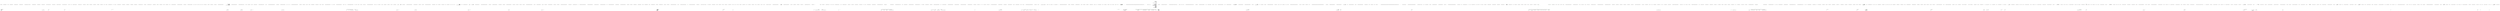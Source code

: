 digraph  {
n9 [label="Nancy.Validation.FluentValidation.NotEmptyAdapter", span=""];
n0 [cluster="Nancy.Validation.FluentValidation.NotEmptyAdapter.CanHandle(IPropertyValidator)", label="Entry Nancy.Validation.FluentValidation.NotEmptyAdapter.CanHandle(IPropertyValidator)", span="17-17"];
n1 [cluster="Nancy.Validation.FluentValidation.NotEmptyAdapter.CanHandle(IPropertyValidator)", label="return validator is NotEmptyValidator;", span="19-19"];
n2 [cluster="Nancy.Validation.FluentValidation.NotEmptyAdapter.CanHandle(IPropertyValidator)", label="Exit Nancy.Validation.FluentValidation.NotEmptyAdapter.CanHandle(IPropertyValidator)", span="17-17"];
n3 [cluster="Nancy.Validation.FluentValidation.NotEmptyAdapter.GetRules(PropertyRule, IPropertyValidator)", label="Entry Nancy.Validation.FluentValidation.NotEmptyAdapter.GetRules(PropertyRule, IPropertyValidator)", span="26-26"];
n4 [cluster="Nancy.Validation.FluentValidation.NotEmptyAdapter.GetRules(PropertyRule, IPropertyValidator)", label="yield return new NotEmptyValidationRule(\r\n                base.FormatMessage(rule, validator),\r\n                base.GetMemberNames(rule));", span="28-30"];
n5 [cluster="Nancy.Validation.FluentValidation.NotEmptyAdapter.GetRules(PropertyRule, IPropertyValidator)", label="Exit Nancy.Validation.FluentValidation.NotEmptyAdapter.GetRules(PropertyRule, IPropertyValidator)", span="26-26"];
n6 [cluster="Nancy.Validation.Rules.NotEmptyValidationRule.NotEmptyValidationRule(System.Func<string, string>, System.Collections.Generic.IEnumerable<string>)", label="Entry Nancy.Validation.Rules.NotEmptyValidationRule.NotEmptyValidationRule(System.Func<string, string>, System.Collections.Generic.IEnumerable<string>)", span="16-16"];
n7 [cluster="Nancy.Validation.FluentValidation.AdapterBase.FormatMessage(PropertyRule, IPropertyValidator)", label="Entry Nancy.Validation.FluentValidation.AdapterBase.FormatMessage(PropertyRule, IPropertyValidator)", span="38-38"];
n8 [cluster="Nancy.Validation.FluentValidation.AdapterBase.GetMemberNames(PropertyRule)", label="Entry Nancy.Validation.FluentValidation.AdapterBase.GetMemberNames(PropertyRule)", span="29-29"];
m0_34 [cluster="Nancy.FormatterExtensions.AsXml<TModel>(Nancy.IResponseFormatter, TModel)", file="FormatterExtensions.cs", label="Entry Nancy.FormatterExtensions.AsXml<TModel>(Nancy.IResponseFormatter, TModel)", span="57-57"];
m0_35 [cluster="Nancy.FormatterExtensions.AsXml<TModel>(Nancy.IResponseFormatter, TModel)", file="FormatterExtensions.cs", label="var serializer = xmlSerializer ?? (xmlSerializer = formatter.Serializers.FirstOrDefault(s => s.CanSerialize(''application/xml'')))", span="59-59"];
m0_36 [cluster="Nancy.FormatterExtensions.AsXml<TModel>(Nancy.IResponseFormatter, TModel)", file="FormatterExtensions.cs", label="return new XmlResponse<TModel>(model, ''application/xml'', serializer);", span="61-61"];
m0_37 [cluster="Nancy.FormatterExtensions.AsXml<TModel>(Nancy.IResponseFormatter, TModel)", file="FormatterExtensions.cs", label="Exit Nancy.FormatterExtensions.AsXml<TModel>(Nancy.IResponseFormatter, TModel)", span="57-57"];
m0_17 [cluster="Nancy.FormatterExtensions.AsJson<TModel>(Nancy.IResponseFormatter, TModel, Nancy.HttpStatusCode)", file="FormatterExtensions.cs", label="Entry Nancy.FormatterExtensions.AsJson<TModel>(Nancy.IResponseFormatter, TModel, Nancy.HttpStatusCode)", span="42-42"];
m0_18 [cluster="Nancy.FormatterExtensions.AsJson<TModel>(Nancy.IResponseFormatter, TModel, Nancy.HttpStatusCode)", file="FormatterExtensions.cs", label="var serializer = jsonSerializer ?? (jsonSerializer = formatter.Serializers.FirstOrDefault(s => s.CanSerialize(''application/json'')))", span="44-44"];
m0_19 [cluster="Nancy.FormatterExtensions.AsJson<TModel>(Nancy.IResponseFormatter, TModel, Nancy.HttpStatusCode)", file="FormatterExtensions.cs", label="var r = new JsonResponse<TModel>(model, serializer)", span="46-46"];
m0_20 [cluster="Nancy.FormatterExtensions.AsJson<TModel>(Nancy.IResponseFormatter, TModel, Nancy.HttpStatusCode)", file="FormatterExtensions.cs", label="r.StatusCode = statusCode", span="47-47"];
m0_21 [cluster="Nancy.FormatterExtensions.AsJson<TModel>(Nancy.IResponseFormatter, TModel, Nancy.HttpStatusCode)", file="FormatterExtensions.cs", label="return r;", span="49-49"];
m0_22 [cluster="Nancy.FormatterExtensions.AsJson<TModel>(Nancy.IResponseFormatter, TModel, Nancy.HttpStatusCode)", file="FormatterExtensions.cs", label="Exit Nancy.FormatterExtensions.AsJson<TModel>(Nancy.IResponseFormatter, TModel, Nancy.HttpStatusCode)", span="42-42"];
m0_45 [cluster="Nancy.Responses.StreamResponse.StreamResponse(System.Func<System.IO.Stream>, string)", file="FormatterExtensions.cs", label="Entry Nancy.Responses.StreamResponse.StreamResponse(System.Func<System.IO.Stream>, string)", span="16-16"];
m0_8 [cluster="Nancy.FormatterExtensions.AsCss(Nancy.IResponseFormatter, string)", file="FormatterExtensions.cs", label="Entry Nancy.FormatterExtensions.AsCss(Nancy.IResponseFormatter, string)", span="26-26"];
m0_9 [cluster="Nancy.FormatterExtensions.AsCss(Nancy.IResponseFormatter, string)", color=green, community=0, file="FormatterExtensions.cs", label="return AsFile(formatter, applicationRelativeFilePath);", prediction=0, span="28-28"];
m0_10 [cluster="Nancy.FormatterExtensions.AsCss(Nancy.IResponseFormatter, string)", file="FormatterExtensions.cs", label="Exit Nancy.FormatterExtensions.AsCss(Nancy.IResponseFormatter, string)", span="26-26"];
m0_4 [cluster="Nancy.FormatterExtensions.AsFile(Nancy.IResponseFormatter, string)", file="FormatterExtensions.cs", label="Entry Nancy.FormatterExtensions.AsFile(Nancy.IResponseFormatter, string)", span="20-20"];
m0_5 [cluster="Nancy.FormatterExtensions.AsFile(Nancy.IResponseFormatter, string)", file="FormatterExtensions.cs", label="return new GenericFileResponse(applicationRelativeFilePath);", span="22-22"];
m0_6 [cluster="Nancy.FormatterExtensions.AsFile(Nancy.IResponseFormatter, string)", file="FormatterExtensions.cs", label="Exit Nancy.FormatterExtensions.AsFile(Nancy.IResponseFormatter, string)", span="20-20"];
m0_24 [cluster="JsonResponse<TModel>.cstr", file="FormatterExtensions.cs", label="Entry JsonResponse<TModel>.cstr", span=""];
m0_33 [cluster="Nancy.NancyContext.ToFullPath(string)", file="FormatterExtensions.cs", label="Entry Nancy.NancyContext.ToFullPath(string)", span="25-25"];
m0_42 [cluster="Nancy.FormatterExtensions.FromStream(Nancy.IResponseFormatter, System.IO.Stream, string)", file="FormatterExtensions.cs", label="Entry Nancy.FormatterExtensions.FromStream(Nancy.IResponseFormatter, System.IO.Stream, string)", span="64-64"];
m0_43 [cluster="Nancy.FormatterExtensions.FromStream(Nancy.IResponseFormatter, System.IO.Stream, string)", file="FormatterExtensions.cs", label="return new StreamResponse(() => stream, contentType);", span="66-66"];
m0_44 [cluster="Nancy.FormatterExtensions.FromStream(Nancy.IResponseFormatter, System.IO.Stream, string)", file="FormatterExtensions.cs", label="Exit Nancy.FormatterExtensions.FromStream(Nancy.IResponseFormatter, System.IO.Stream, string)", span="64-64"];
m0_3 [cluster="Nancy.Responses.GenericFileResponse.GenericFileResponse(string, string)", file="FormatterExtensions.cs", label="Entry Nancy.Responses.GenericFileResponse.GenericFileResponse(string, string)", span="43-43"];
m0_0 [cluster="Nancy.FormatterExtensions.AsFile(Nancy.IResponseFormatter, string, string)", file="FormatterExtensions.cs", label="Entry Nancy.FormatterExtensions.AsFile(Nancy.IResponseFormatter, string, string)", span="15-15"];
m0_1 [cluster="Nancy.FormatterExtensions.AsFile(Nancy.IResponseFormatter, string, string)", file="FormatterExtensions.cs", label="return new GenericFileResponse(applicationRelativeFilePath, contentType);", span="17-17"];
m0_2 [cluster="Nancy.FormatterExtensions.AsFile(Nancy.IResponseFormatter, string, string)", file="FormatterExtensions.cs", label="Exit Nancy.FormatterExtensions.AsFile(Nancy.IResponseFormatter, string, string)", span="15-15"];
m0_49 [cluster="Nancy.FormatterExtensions.FromStream(Nancy.IResponseFormatter, System.Func<System.IO.Stream>, string)", file="FormatterExtensions.cs", label="Entry Nancy.FormatterExtensions.FromStream(Nancy.IResponseFormatter, System.Func<System.IO.Stream>, string)", span="69-69"];
m0_50 [cluster="Nancy.FormatterExtensions.FromStream(Nancy.IResponseFormatter, System.Func<System.IO.Stream>, string)", file="FormatterExtensions.cs", label="return new StreamResponse(streamDelegate, contentType);", span="71-71"];
m0_51 [cluster="Nancy.FormatterExtensions.FromStream(Nancy.IResponseFormatter, System.Func<System.IO.Stream>, string)", file="FormatterExtensions.cs", label="Exit Nancy.FormatterExtensions.FromStream(Nancy.IResponseFormatter, System.Func<System.IO.Stream>, string)", span="69-69"];
m0_11 [cluster="Nancy.FormatterExtensions.AsImage(Nancy.IResponseFormatter, string)", file="FormatterExtensions.cs", label="Entry Nancy.FormatterExtensions.AsImage(Nancy.IResponseFormatter, string)", span="31-31"];
m0_12 [cluster="Nancy.FormatterExtensions.AsImage(Nancy.IResponseFormatter, string)", color=green, community=0, file="FormatterExtensions.cs", label="return AsFile(formatter, applicationRelativeFilePath);", prediction=1, span="33-33"];
m0_13 [cluster="Nancy.FormatterExtensions.AsImage(Nancy.IResponseFormatter, string)", file="FormatterExtensions.cs", label="Exit Nancy.FormatterExtensions.AsImage(Nancy.IResponseFormatter, string)", span="31-31"];
m0_28 [cluster="Nancy.ISerializer.CanSerialize(string)", file="FormatterExtensions.cs", label="Entry Nancy.ISerializer.CanSerialize(string)", span="11-11"];
m0_7 [cluster="Nancy.Responses.GenericFileResponse.GenericFileResponse(string)", file="FormatterExtensions.cs", label="Entry Nancy.Responses.GenericFileResponse.GenericFileResponse(string)", span="32-32"];
m0_38 [cluster="XmlResponse<TModel>.cstr", file="FormatterExtensions.cs", label="Entry XmlResponse<TModel>.cstr", span=""];
m0_32 [cluster="Nancy.Responses.RedirectResponse.RedirectResponse(string, Nancy.Responses.RedirectResponse.RedirectType)", file="FormatterExtensions.cs", label="Entry Nancy.Responses.RedirectResponse.RedirectResponse(string, Nancy.Responses.RedirectResponse.RedirectType)", span="14-14"];
m0_29 [cluster="Nancy.FormatterExtensions.AsRedirect(Nancy.IResponseFormatter, string, Nancy.Responses.RedirectResponse.RedirectType)", file="FormatterExtensions.cs", label="Entry Nancy.FormatterExtensions.AsRedirect(Nancy.IResponseFormatter, string, Nancy.Responses.RedirectResponse.RedirectType)", span="52-52"];
m0_30 [cluster="Nancy.FormatterExtensions.AsRedirect(Nancy.IResponseFormatter, string, Nancy.Responses.RedirectResponse.RedirectType)", file="FormatterExtensions.cs", label="return new RedirectResponse(formatter.Context.ToFullPath(location), type);", span="54-54"];
m0_31 [cluster="Nancy.FormatterExtensions.AsRedirect(Nancy.IResponseFormatter, string, Nancy.Responses.RedirectResponse.RedirectType)", file="FormatterExtensions.cs", label="Exit Nancy.FormatterExtensions.AsRedirect(Nancy.IResponseFormatter, string, Nancy.Responses.RedirectResponse.RedirectType)", span="52-52"];
m0_46 [cluster="lambda expression", file="FormatterExtensions.cs", label="Entry lambda expression", span="66-66"];
m0_25 [cluster="lambda expression", file="FormatterExtensions.cs", label="Entry lambda expression", span="44-44"];
m0_26 [cluster="lambda expression", file="FormatterExtensions.cs", label="s.CanSerialize(''application/json'')", span="44-44"];
m0_27 [cluster="lambda expression", file="FormatterExtensions.cs", label="Exit lambda expression", span="44-44"];
m0_39 [cluster="lambda expression", file="FormatterExtensions.cs", label="Entry lambda expression", span="59-59"];
m0_40 [cluster="lambda expression", file="FormatterExtensions.cs", label="s.CanSerialize(''application/xml'')", span="59-59"];
m0_41 [cluster="lambda expression", file="FormatterExtensions.cs", label="Exit lambda expression", span="59-59"];
m0_47 [cluster="lambda expression", file="FormatterExtensions.cs", label=stream, span="66-66"];
m0_48 [cluster="lambda expression", file="FormatterExtensions.cs", label="Exit lambda expression", span="66-66"];
m0_23 [cluster="Unk.FirstOrDefault", file="FormatterExtensions.cs", label="Entry Unk.FirstOrDefault", span=""];
m0_14 [cluster="Nancy.FormatterExtensions.AsJs(Nancy.IResponseFormatter, string)", file="FormatterExtensions.cs", label="Entry Nancy.FormatterExtensions.AsJs(Nancy.IResponseFormatter, string)", span="37-37"];
m0_15 [cluster="Nancy.FormatterExtensions.AsJs(Nancy.IResponseFormatter, string)", file="FormatterExtensions.cs", label="return AsFile(formatter, applicationRelativeFilePath);", span="39-39"];
m0_16 [cluster="Nancy.FormatterExtensions.AsJs(Nancy.IResponseFormatter, string)", file="FormatterExtensions.cs", label="Exit Nancy.FormatterExtensions.AsJs(Nancy.IResponseFormatter, string)", span="37-37"];
m0_52 [file="FormatterExtensions.cs", label="System.IO.Stream", span=""];
m1_11 [cluster="System.ArgumentNullException.ArgumentNullException(string)", file="FormsAuthentication.cs", label="Entry System.ArgumentNullException.ArgumentNullException(string)", span="0-0"];
m1_15 [cluster="Nancy.Authentication.Forms.FormsAuthentication.GetRedirectToLoginHook(Nancy.Authentication.Forms.FormsAuthenticationConfiguration)", file="FormsAuthentication.cs", label="Entry Nancy.Authentication.Forms.FormsAuthentication.GetRedirectToLoginHook(Nancy.Authentication.Forms.FormsAuthenticationConfiguration)", span="179-179"];
m1_60 [cluster="Nancy.Authentication.Forms.FormsAuthentication.GetRedirectToLoginHook(Nancy.Authentication.Forms.FormsAuthenticationConfiguration)", file="FormsAuthentication.cs", label="return context =>\r\n                {\r\n                    if (context.Response.StatusCode == HttpStatusCode.Unauthorized)\r\n                    {\r\n                        context.Response = context.GetRedirect(\r\n                            string.Format(''{0}?{1}={2}'', \r\n                            configuration.RedirectUrl, \r\n                            REDIRECT_QUERYSTRING_KEY,\r\n                            context.ToFullPath(''~'' + context.Request.Path + HttpUtility.UrlEncode(context.Request.Url.Query))));\r\n                    }\r\n                };", span="181-191"];
m1_61 [cluster="Nancy.Authentication.Forms.FormsAuthentication.GetRedirectToLoginHook(Nancy.Authentication.Forms.FormsAuthenticationConfiguration)", file="FormsAuthentication.cs", label="Exit Nancy.Authentication.Forms.FormsAuthentication.GetRedirectToLoginHook(Nancy.Authentication.Forms.FormsAuthenticationConfiguration)", span="179-179"];
m1_17 [cluster="Nancy.Authentication.Forms.FormsAuthentication.UserLoggedInRedirectResponse(Nancy.NancyContext, System.Guid, System.DateTime?, string)", file="FormsAuthentication.cs", label="Entry Nancy.Authentication.Forms.FormsAuthentication.UserLoggedInRedirectResponse(Nancy.NancyContext, System.Guid, System.DateTime?, string)", span="80-80"];
m1_18 [cluster="Nancy.Authentication.Forms.FormsAuthentication.UserLoggedInRedirectResponse(Nancy.NancyContext, System.Guid, System.DateTime?, string)", file="FormsAuthentication.cs", label="var redirectUrl = fallbackRedirectUrl", span="82-82"];
m1_19 [cluster="Nancy.Authentication.Forms.FormsAuthentication.UserLoggedInRedirectResponse(Nancy.NancyContext, System.Guid, System.DateTime?, string)", file="FormsAuthentication.cs", label="context.Request.Query[REDIRECT_QUERYSTRING_KEY].HasValue", span="84-84"];
m1_20 [cluster="Nancy.Authentication.Forms.FormsAuthentication.UserLoggedInRedirectResponse(Nancy.NancyContext, System.Guid, System.DateTime?, string)", file="FormsAuthentication.cs", label="redirectUrl = context.Request.Query[REDIRECT_QUERYSTRING_KEY]", span="86-86"];
m1_21 [cluster="Nancy.Authentication.Forms.FormsAuthentication.UserLoggedInRedirectResponse(Nancy.NancyContext, System.Guid, System.DateTime?, string)", file="FormsAuthentication.cs", label="var response = context.GetRedirect(redirectUrl)", span="89-89"];
m1_22 [cluster="Nancy.Authentication.Forms.FormsAuthentication.UserLoggedInRedirectResponse(Nancy.NancyContext, System.Guid, System.DateTime?, string)", file="FormsAuthentication.cs", label="var authenticationCookie = BuildCookie(userIdentifier, cookieExpiry, currentConfiguration)", span="90-90"];
m1_23 [cluster="Nancy.Authentication.Forms.FormsAuthentication.UserLoggedInRedirectResponse(Nancy.NancyContext, System.Guid, System.DateTime?, string)", file="FormsAuthentication.cs", label="response.AddCookie(authenticationCookie)", span="91-91"];
m1_24 [cluster="Nancy.Authentication.Forms.FormsAuthentication.UserLoggedInRedirectResponse(Nancy.NancyContext, System.Guid, System.DateTime?, string)", file="FormsAuthentication.cs", label="return response;", span="93-93"];
m1_25 [cluster="Nancy.Authentication.Forms.FormsAuthentication.UserLoggedInRedirectResponse(Nancy.NancyContext, System.Guid, System.DateTime?, string)", file="FormsAuthentication.cs", label="Exit Nancy.Authentication.Forms.FormsAuthentication.UserLoggedInRedirectResponse(Nancy.NancyContext, System.Guid, System.DateTime?, string)", span="80-80"];
m1_99 [cluster="string.Format(string, object, object)", file="FormsAuthentication.cs", label="Entry string.Format(string, object, object)", span="0-0"];
m1_58 [cluster="Nancy.Authentication.Forms.FormsAuthentication.GetAuthenticatedUserFromCookie(Nancy.NancyContext, Nancy.Authentication.Forms.FormsAuthenticationConfiguration)", file="FormsAuthentication.cs", label="Entry Nancy.Authentication.Forms.FormsAuthentication.GetAuthenticatedUserFromCookie(Nancy.NancyContext, Nancy.Authentication.Forms.FormsAuthenticationConfiguration)", span="201-201"];
m1_69 [cluster="Nancy.Authentication.Forms.FormsAuthentication.GetAuthenticatedUserFromCookie(Nancy.NancyContext, Nancy.Authentication.Forms.FormsAuthenticationConfiguration)", file="FormsAuthentication.cs", label="!context.Request.Cookies.ContainsKey(formsAuthenticationCookieName)", span="203-203"];
m1_71 [cluster="Nancy.Authentication.Forms.FormsAuthentication.GetAuthenticatedUserFromCookie(Nancy.NancyContext, Nancy.Authentication.Forms.FormsAuthenticationConfiguration)", file="FormsAuthentication.cs", label="var cookieValue = DecryptAndValidateAuthenticationCookie(context.Request.Cookies[formsAuthenticationCookieName], configuration)", span="208-208"];
m1_70 [cluster="Nancy.Authentication.Forms.FormsAuthentication.GetAuthenticatedUserFromCookie(Nancy.NancyContext, Nancy.Authentication.Forms.FormsAuthenticationConfiguration)", file="FormsAuthentication.cs", label="return Guid.Empty;", span="205-205"];
m1_72 [cluster="Nancy.Authentication.Forms.FormsAuthentication.GetAuthenticatedUserFromCookie(Nancy.NancyContext, Nancy.Authentication.Forms.FormsAuthenticationConfiguration)", file="FormsAuthentication.cs", label="Guid returnGuid", span="210-210"];
m1_73 [cluster="Nancy.Authentication.Forms.FormsAuthentication.GetAuthenticatedUserFromCookie(Nancy.NancyContext, Nancy.Authentication.Forms.FormsAuthenticationConfiguration)", file="FormsAuthentication.cs", label="String.IsNullOrEmpty(cookieValue) || !Guid.TryParse(cookieValue, out returnGuid)", span="211-211"];
m1_74 [cluster="Nancy.Authentication.Forms.FormsAuthentication.GetAuthenticatedUserFromCookie(Nancy.NancyContext, Nancy.Authentication.Forms.FormsAuthenticationConfiguration)", file="FormsAuthentication.cs", label="return Guid.Empty;", span="213-213"];
m1_75 [cluster="Nancy.Authentication.Forms.FormsAuthentication.GetAuthenticatedUserFromCookie(Nancy.NancyContext, Nancy.Authentication.Forms.FormsAuthenticationConfiguration)", file="FormsAuthentication.cs", label="return returnGuid;", span="216-216"];
m1_76 [cluster="Nancy.Authentication.Forms.FormsAuthentication.GetAuthenticatedUserFromCookie(Nancy.NancyContext, Nancy.Authentication.Forms.FormsAuthenticationConfiguration)", file="FormsAuthentication.cs", label="Exit Nancy.Authentication.Forms.FormsAuthentication.GetAuthenticatedUserFromCookie(Nancy.NancyContext, Nancy.Authentication.Forms.FormsAuthenticationConfiguration)", span="201-201"];
m1_115 [cluster="Nancy.Cryptography.Base64Helpers.GetBase64Length(int)", file="FormsAuthentication.cs", label="Entry Nancy.Cryptography.Base64Helpers.GetBase64Length(int)", span="11-11"];
m1_87 [cluster="Nancy.Cookies.NancyCookie.NancyCookie(string, string, bool)", file="FormsAuthentication.cs", label="Entry Nancy.Cookies.NancyCookie.NancyCookie(string, string, bool)", span="15-15"];
m1_114 [cluster="Nancy.Helpers.HttpUtility.UrlDecode(string)", file="FormsAuthentication.cs", label="Entry Nancy.Helpers.HttpUtility.UrlDecode(string)", span="103-103"];
m1_26 [cluster="Nancy.NancyContext.GetRedirect(string)", file="FormsAuthentication.cs", label="Entry Nancy.NancyContext.GetRedirect(string)", span="57-57"];
m1_14 [cluster="Nancy.NamedPipelineBase<TDelegate>.AddItemToStartOfPipeline(TDelegate)", file="FormsAuthentication.cs", label="Entry Nancy.NamedPipelineBase<TDelegate>.AddItemToStartOfPipeline(TDelegate)", span="45-45"];
m1_59 [cluster="Nancy.Authentication.Forms.IUserMapper.GetUserFromIdentifier(System.Guid)", file="FormsAuthentication.cs", label="Entry Nancy.Authentication.Forms.IUserMapper.GetUserFromIdentifier(System.Guid)", span="17-17"];
m1_67 [cluster="Nancy.NancyContext.ToFullPath(string)", file="FormsAuthentication.cs", label="Entry Nancy.NancyContext.ToFullPath(string)", span="25-25"];
m1_66 [cluster="Nancy.Helpers.HttpUtility.UrlEncode(string)", file="FormsAuthentication.cs", label="Entry Nancy.Helpers.HttpUtility.UrlEncode(string)", span="373-373"];
m1_13 [cluster="Nancy.Authentication.Forms.FormsAuthentication.GetLoadAuthenticationHook(Nancy.Authentication.Forms.FormsAuthenticationConfiguration)", file="FormsAuthentication.cs", label="Entry Nancy.Authentication.Forms.FormsAuthentication.GetLoadAuthenticationHook(Nancy.Authentication.Forms.FormsAuthenticationConfiguration)", span="153-153"];
m1_48 [cluster="Nancy.Authentication.Forms.FormsAuthentication.GetLoadAuthenticationHook(Nancy.Authentication.Forms.FormsAuthenticationConfiguration)", file="FormsAuthentication.cs", label="configuration == null", span="155-155"];
m1_49 [cluster="Nancy.Authentication.Forms.FormsAuthentication.GetLoadAuthenticationHook(Nancy.Authentication.Forms.FormsAuthenticationConfiguration)", file="FormsAuthentication.cs", label="throw new ArgumentNullException(''configuration'');", span="157-157"];
m1_51 [cluster="Nancy.Authentication.Forms.FormsAuthentication.GetLoadAuthenticationHook(Nancy.Authentication.Forms.FormsAuthenticationConfiguration)", file="FormsAuthentication.cs", label="Exit Nancy.Authentication.Forms.FormsAuthentication.GetLoadAuthenticationHook(Nancy.Authentication.Forms.FormsAuthenticationConfiguration)", span="153-153"];
m1_98 [cluster="System.Convert.ToBase64String(byte[])", file="FormsAuthentication.cs", label="Entry System.Convert.ToBase64String(byte[])", span="0-0"];
m1_85 [cluster="System.Guid.ToString()", file="FormsAuthentication.cs", label="Entry System.Guid.ToString()", span="0-0"];
m1_0 [cluster="Nancy.Authentication.Forms.FormsAuthentication.Enable(Nancy.Bootstrapper.IPipelines, Nancy.Authentication.Forms.FormsAuthenticationConfiguration)", file="FormsAuthentication.cs", label="Entry Nancy.Authentication.Forms.FormsAuthentication.Enable(Nancy.Bootstrapper.IPipelines, Nancy.Authentication.Forms.FormsAuthenticationConfiguration)", span="48-48"];
m1_1 [cluster="Nancy.Authentication.Forms.FormsAuthentication.Enable(Nancy.Bootstrapper.IPipelines, Nancy.Authentication.Forms.FormsAuthenticationConfiguration)", file="FormsAuthentication.cs", label="pipelines == null", span="50-50"];
m1_3 [cluster="Nancy.Authentication.Forms.FormsAuthentication.Enable(Nancy.Bootstrapper.IPipelines, Nancy.Authentication.Forms.FormsAuthenticationConfiguration)", file="FormsAuthentication.cs", label="configuration == null", span="55-55"];
m1_5 [cluster="Nancy.Authentication.Forms.FormsAuthentication.Enable(Nancy.Bootstrapper.IPipelines, Nancy.Authentication.Forms.FormsAuthenticationConfiguration)", file="FormsAuthentication.cs", label="!configuration.IsValid", span="60-60"];
m1_7 [cluster="Nancy.Authentication.Forms.FormsAuthentication.Enable(Nancy.Bootstrapper.IPipelines, Nancy.Authentication.Forms.FormsAuthenticationConfiguration)", file="FormsAuthentication.cs", label="currentConfiguration = configuration", span="65-65"];
m1_8 [cluster="Nancy.Authentication.Forms.FormsAuthentication.Enable(Nancy.Bootstrapper.IPipelines, Nancy.Authentication.Forms.FormsAuthenticationConfiguration)", file="FormsAuthentication.cs", label="pipelines.BeforeRequest.AddItemToStartOfPipeline(GetLoadAuthenticationHook(configuration))", span="67-67"];
m1_9 [cluster="Nancy.Authentication.Forms.FormsAuthentication.Enable(Nancy.Bootstrapper.IPipelines, Nancy.Authentication.Forms.FormsAuthenticationConfiguration)", file="FormsAuthentication.cs", label="pipelines.AfterRequest.AddItemToEndOfPipeline(GetRedirectToLoginHook(configuration))", span="68-68"];
m1_2 [cluster="Nancy.Authentication.Forms.FormsAuthentication.Enable(Nancy.Bootstrapper.IPipelines, Nancy.Authentication.Forms.FormsAuthenticationConfiguration)", file="FormsAuthentication.cs", label="throw new ArgumentNullException(''pipelines'');", span="52-52"];
m1_4 [cluster="Nancy.Authentication.Forms.FormsAuthentication.Enable(Nancy.Bootstrapper.IPipelines, Nancy.Authentication.Forms.FormsAuthenticationConfiguration)", file="FormsAuthentication.cs", label="throw new ArgumentNullException(''configuration'');", span="57-57"];
m1_6 [cluster="Nancy.Authentication.Forms.FormsAuthentication.Enable(Nancy.Bootstrapper.IPipelines, Nancy.Authentication.Forms.FormsAuthenticationConfiguration)", file="FormsAuthentication.cs", label="throw new ArgumentException(''Configuration is invalid'', ''configuration'');", span="62-62"];
m1_10 [cluster="Nancy.Authentication.Forms.FormsAuthentication.Enable(Nancy.Bootstrapper.IPipelines, Nancy.Authentication.Forms.FormsAuthenticationConfiguration)", file="FormsAuthentication.cs", label="Exit Nancy.Authentication.Forms.FormsAuthentication.Enable(Nancy.Bootstrapper.IPipelines, Nancy.Authentication.Forms.FormsAuthenticationConfiguration)", span="48-48"];
m1_90 [cluster="System.DateTime.AddDays(double)", file="FormsAuthentication.cs", label="Entry System.DateTime.AddDays(double)", span="0-0"];
m1_117 [cluster="string.Substring(int, int)", file="FormsAuthentication.cs", label="Entry string.Substring(int, int)", span="0-0"];
m1_120 [cluster="Nancy.Cryptography.IEncryptionProvider.Decrypt(string)", file="FormsAuthentication.cs", label="Entry Nancy.Cryptography.IEncryptionProvider.Decrypt(string)", span="19-19"];
m1_68 [cluster="string.Format(string, object, object, object)", file="FormsAuthentication.cs", label="Entry string.Format(string, object, object, object)", span="0-0"];
m1_119 [cluster="Nancy.Cryptography.HmacComparer.Compare(byte[], byte[], int)", file="FormsAuthentication.cs", label="Entry Nancy.Cryptography.HmacComparer.Compare(byte[], byte[], int)", span="15-15"];
m1_96 [cluster="Nancy.Cryptography.IEncryptionProvider.Encrypt(string)", file="FormsAuthentication.cs", label="Entry Nancy.Cryptography.IEncryptionProvider.Encrypt(string)", span="12-12"];
m1_80 [cluster="System.Guid.TryParse(string, out System.Guid)", file="FormsAuthentication.cs", label="Entry System.Guid.TryParse(string, out System.Guid)", span="0-0"];
m1_42 [cluster="Nancy.Authentication.Forms.FormsAuthentication.LogOutResponse()", file="FormsAuthentication.cs", label="Entry Nancy.Authentication.Forms.FormsAuthentication.LogOutResponse()", span="134-134"];
m1_43 [cluster="Nancy.Authentication.Forms.FormsAuthentication.LogOutResponse()", file="FormsAuthentication.cs", label="var response =\r\n                (Response)HttpStatusCode.OK", span="136-137"];
m1_44 [cluster="Nancy.Authentication.Forms.FormsAuthentication.LogOutResponse()", file="FormsAuthentication.cs", label="var authenticationCookie = \r\n                BuildLogoutCookie(currentConfiguration)", span="139-140"];
m1_45 [cluster="Nancy.Authentication.Forms.FormsAuthentication.LogOutResponse()", file="FormsAuthentication.cs", label="response.AddCookie(authenticationCookie)", span="142-142"];
m1_46 [cluster="Nancy.Authentication.Forms.FormsAuthentication.LogOutResponse()", file="FormsAuthentication.cs", label="return response;", span="144-144"];
m1_47 [cluster="Nancy.Authentication.Forms.FormsAuthentication.LogOutResponse()", file="FormsAuthentication.cs", label="Exit Nancy.Authentication.Forms.FormsAuthentication.LogOutResponse()", span="134-134"];
m1_86 [cluster="Nancy.Authentication.Forms.FormsAuthentication.EncryptAndSignCookie(string, Nancy.Authentication.Forms.FormsAuthenticationConfiguration)", file="FormsAuthentication.cs", label="Entry Nancy.Authentication.Forms.FormsAuthentication.EncryptAndSignCookie(string, Nancy.Authentication.Forms.FormsAuthenticationConfiguration)", span="251-251"];
m1_91 [cluster="Nancy.Authentication.Forms.FormsAuthentication.EncryptAndSignCookie(string, Nancy.Authentication.Forms.FormsAuthenticationConfiguration)", file="FormsAuthentication.cs", label="var encryptedCookie = configuration.CryptographyConfiguration.EncryptionProvider.Encrypt(cookieValue)", span="253-253"];
m1_92 [cluster="Nancy.Authentication.Forms.FormsAuthentication.EncryptAndSignCookie(string, Nancy.Authentication.Forms.FormsAuthenticationConfiguration)", file="FormsAuthentication.cs", label="var hmacBytes = GenerateHmac(encryptedCookie, configuration)", span="254-254"];
m1_94 [cluster="Nancy.Authentication.Forms.FormsAuthentication.EncryptAndSignCookie(string, Nancy.Authentication.Forms.FormsAuthenticationConfiguration)", file="FormsAuthentication.cs", label="return String.Format(''{1}{0}'', encryptedCookie, hmacString);", span="257-257"];
m1_93 [cluster="Nancy.Authentication.Forms.FormsAuthentication.EncryptAndSignCookie(string, Nancy.Authentication.Forms.FormsAuthenticationConfiguration)", file="FormsAuthentication.cs", label="var hmacString = Convert.ToBase64String(hmacBytes)", span="255-255"];
m1_95 [cluster="Nancy.Authentication.Forms.FormsAuthentication.EncryptAndSignCookie(string, Nancy.Authentication.Forms.FormsAuthenticationConfiguration)", file="FormsAuthentication.cs", label="Exit Nancy.Authentication.Forms.FormsAuthentication.EncryptAndSignCookie(string, Nancy.Authentication.Forms.FormsAuthenticationConfiguration)", span="251-251"];
m1_16 [cluster="Nancy.NamedPipelineBase<TDelegate>.AddItemToEndOfPipeline(TDelegate)", file="FormsAuthentication.cs", label="Entry Nancy.NamedPipelineBase<TDelegate>.AddItemToEndOfPipeline(TDelegate)", span="67-67"];
m1_79 [cluster="string.IsNullOrEmpty(string)", file="FormsAuthentication.cs", label="Entry string.IsNullOrEmpty(string)", span="0-0"];
m1_102 [cluster="Nancy.Cryptography.IHmacProvider.GenerateHmac(string)", file="FormsAuthentication.cs", label="Entry Nancy.Cryptography.IHmacProvider.GenerateHmac(string)", span="17-17"];
m1_77 [cluster="System.Collections.Generic.IDictionary<TKey, TValue>.ContainsKey(TKey)", file="FormsAuthentication.cs", label="Entry System.Collections.Generic.IDictionary<TKey, TValue>.ContainsKey(TKey)", span="0-0"];
m1_62 [cluster="lambda expression", file="FormsAuthentication.cs", label="Entry lambda expression", span="181-191"];
m1_53 [cluster="lambda expression", file="FormsAuthentication.cs", label="var userGuid = GetAuthenticatedUserFromCookie(context, configuration)", span="162-162"];
m1_52 [cluster="lambda expression", file="FormsAuthentication.cs", label="Entry lambda expression", span="160-171"];
m1_54 [cluster="lambda expression", file="FormsAuthentication.cs", label="userGuid != Guid.Empty", span="164-164"];
m1_56 [cluster="lambda expression", file="FormsAuthentication.cs", label="return null;", span="170-170"];
m1_57 [cluster="lambda expression", file="FormsAuthentication.cs", label="Exit lambda expression", span="160-171"];
m1_64 [cluster="lambda expression", file="FormsAuthentication.cs", label="context.Response = context.GetRedirect(\r\n                            string.Format(''{0}?{1}={2}'', \r\n                            configuration.RedirectUrl, \r\n                            REDIRECT_QUERYSTRING_KEY,\r\n                            context.ToFullPath(''~'' + context.Request.Path + HttpUtility.UrlEncode(context.Request.Url.Query))))", span="185-189"];
m1_63 [cluster="lambda expression", file="FormsAuthentication.cs", label="context.Response.StatusCode == HttpStatusCode.Unauthorized", span="183-183"];
m1_65 [cluster="lambda expression", file="FormsAuthentication.cs", label="Exit lambda expression", span="181-191"];
m1_29 [cluster="Nancy.Authentication.Forms.FormsAuthentication.UserLoggedInResponse(System.Guid, System.DateTime?)", file="FormsAuthentication.cs", label="Entry Nancy.Authentication.Forms.FormsAuthentication.UserLoggedInResponse(System.Guid, System.DateTime?)", span="102-102"];
m1_30 [cluster="Nancy.Authentication.Forms.FormsAuthentication.UserLoggedInResponse(System.Guid, System.DateTime?)", file="FormsAuthentication.cs", label="var response =\r\n                (Response)HttpStatusCode.OK", span="104-105"];
m1_31 [cluster="Nancy.Authentication.Forms.FormsAuthentication.UserLoggedInResponse(System.Guid, System.DateTime?)", file="FormsAuthentication.cs", label="var authenticationCookie = \r\n                BuildCookie(userIdentifier, cookieExpiry, currentConfiguration)", span="107-108"];
m1_32 [cluster="Nancy.Authentication.Forms.FormsAuthentication.UserLoggedInResponse(System.Guid, System.DateTime?)", file="FormsAuthentication.cs", label="response.AddCookie(authenticationCookie)", span="110-110"];
m1_33 [cluster="Nancy.Authentication.Forms.FormsAuthentication.UserLoggedInResponse(System.Guid, System.DateTime?)", file="FormsAuthentication.cs", label="return response;", span="112-112"];
m1_34 [cluster="Nancy.Authentication.Forms.FormsAuthentication.UserLoggedInResponse(System.Guid, System.DateTime?)", file="FormsAuthentication.cs", label="Exit Nancy.Authentication.Forms.FormsAuthentication.UserLoggedInResponse(System.Guid, System.DateTime?)", span="102-102"];
m1_78 [cluster="Nancy.Authentication.Forms.FormsAuthentication.DecryptAndValidateAuthenticationCookie(string, Nancy.Authentication.Forms.FormsAuthenticationConfiguration)", file="FormsAuthentication.cs", label="Entry Nancy.Authentication.Forms.FormsAuthentication.DecryptAndValidateAuthenticationCookie(string, Nancy.Authentication.Forms.FormsAuthenticationConfiguration)", span="277-277"];
m1_103 [cluster="Nancy.Authentication.Forms.FormsAuthentication.DecryptAndValidateAuthenticationCookie(string, Nancy.Authentication.Forms.FormsAuthenticationConfiguration)", file="FormsAuthentication.cs", label="var decodedCookie = Helpers.HttpUtility.UrlDecode(cookieValue)", span="280-280"];
m1_104 [cluster="Nancy.Authentication.Forms.FormsAuthentication.DecryptAndValidateAuthenticationCookie(string, Nancy.Authentication.Forms.FormsAuthenticationConfiguration)", file="FormsAuthentication.cs", label="var hmacStringLength = Base64Helpers.GetBase64Length(configuration.CryptographyConfiguration.HmacProvider.HmacLength)", span="282-282"];
m1_107 [cluster="Nancy.Authentication.Forms.FormsAuthentication.DecryptAndValidateAuthenticationCookie(string, Nancy.Authentication.Forms.FormsAuthenticationConfiguration)", file="FormsAuthentication.cs", label="var encryptionProvider = configuration.CryptographyConfiguration.EncryptionProvider", span="287-287"];
m1_109 [cluster="Nancy.Authentication.Forms.FormsAuthentication.DecryptAndValidateAuthenticationCookie(string, Nancy.Authentication.Forms.FormsAuthenticationConfiguration)", file="FormsAuthentication.cs", label="var newHmac = GenerateHmac(encryptedCookie, configuration)", span="291-291"];
m1_110 [cluster="Nancy.Authentication.Forms.FormsAuthentication.DecryptAndValidateAuthenticationCookie(string, Nancy.Authentication.Forms.FormsAuthenticationConfiguration)", file="FormsAuthentication.cs", label="var hmacValid = HmacComparer.Compare(newHmac, hmacBytes, configuration.CryptographyConfiguration.HmacProvider.HmacLength)", span="292-292"];
m1_105 [cluster="Nancy.Authentication.Forms.FormsAuthentication.DecryptAndValidateAuthenticationCookie(string, Nancy.Authentication.Forms.FormsAuthenticationConfiguration)", file="FormsAuthentication.cs", label="var encryptedCookie = decodedCookie.Substring(hmacStringLength)", span="284-284"];
m1_106 [cluster="Nancy.Authentication.Forms.FormsAuthentication.DecryptAndValidateAuthenticationCookie(string, Nancy.Authentication.Forms.FormsAuthenticationConfiguration)", file="FormsAuthentication.cs", label="var hmacString = decodedCookie.Substring(0, hmacStringLength)", span="285-285"];
m1_111 [cluster="Nancy.Authentication.Forms.FormsAuthentication.DecryptAndValidateAuthenticationCookie(string, Nancy.Authentication.Forms.FormsAuthenticationConfiguration)", file="FormsAuthentication.cs", label="var decrypted = encryptionProvider.Decrypt(encryptedCookie)", span="294-294"];
m1_108 [cluster="Nancy.Authentication.Forms.FormsAuthentication.DecryptAndValidateAuthenticationCookie(string, Nancy.Authentication.Forms.FormsAuthenticationConfiguration)", file="FormsAuthentication.cs", label="var hmacBytes = Convert.FromBase64String(hmacString)", span="290-290"];
m1_112 [cluster="Nancy.Authentication.Forms.FormsAuthentication.DecryptAndValidateAuthenticationCookie(string, Nancy.Authentication.Forms.FormsAuthenticationConfiguration)", file="FormsAuthentication.cs", label="return hmacValid ? decrypted : String.Empty;", span="297-297"];
m1_113 [cluster="Nancy.Authentication.Forms.FormsAuthentication.DecryptAndValidateAuthenticationCookie(string, Nancy.Authentication.Forms.FormsAuthenticationConfiguration)", file="FormsAuthentication.cs", label="Exit Nancy.Authentication.Forms.FormsAuthentication.DecryptAndValidateAuthenticationCookie(string, Nancy.Authentication.Forms.FormsAuthenticationConfiguration)", span="277-277"];
m1_118 [cluster="System.Convert.FromBase64String(string)", file="FormsAuthentication.cs", label="Entry System.Convert.FromBase64String(string)", span="0-0"];
m1_35 [cluster="Nancy.Authentication.Forms.FormsAuthentication.LogOutAndRedirectResponse(Nancy.NancyContext, string)", file="FormsAuthentication.cs", label="Entry Nancy.Authentication.Forms.FormsAuthentication.LogOutAndRedirectResponse(Nancy.NancyContext, string)", span="121-121"];
m1_36 [cluster="Nancy.Authentication.Forms.FormsAuthentication.LogOutAndRedirectResponse(Nancy.NancyContext, string)", file="FormsAuthentication.cs", label="var response = context.GetRedirect(redirectUrl)", span="123-123"];
m1_37 [cluster="Nancy.Authentication.Forms.FormsAuthentication.LogOutAndRedirectResponse(Nancy.NancyContext, string)", file="FormsAuthentication.cs", label="var authenticationCookie = BuildLogoutCookie(currentConfiguration)", span="124-124"];
m1_38 [cluster="Nancy.Authentication.Forms.FormsAuthentication.LogOutAndRedirectResponse(Nancy.NancyContext, string)", file="FormsAuthentication.cs", label="response.AddCookie(authenticationCookie)", span="125-125"];
m1_39 [cluster="Nancy.Authentication.Forms.FormsAuthentication.LogOutAndRedirectResponse(Nancy.NancyContext, string)", file="FormsAuthentication.cs", label="return response;", span="127-127"];
m1_40 [cluster="Nancy.Authentication.Forms.FormsAuthentication.LogOutAndRedirectResponse(Nancy.NancyContext, string)", file="FormsAuthentication.cs", label="Exit Nancy.Authentication.Forms.FormsAuthentication.LogOutAndRedirectResponse(Nancy.NancyContext, string)", span="121-121"];
m1_12 [cluster="System.ArgumentException.ArgumentException(string, string)", file="FormsAuthentication.cs", label="Entry System.ArgumentException.ArgumentException(string, string)", span="0-0"];
m1_28 [cluster="Nancy.Response.AddCookie(Nancy.Cookies.INancyCookie)", file="FormsAuthentication.cs", label="Entry Nancy.Response.AddCookie(Nancy.Cookies.INancyCookie)", span="72-72"];
m1_27 [cluster="Nancy.Authentication.Forms.FormsAuthentication.BuildCookie(System.Guid, System.DateTime?, Nancy.Authentication.Forms.FormsAuthenticationConfiguration)", file="FormsAuthentication.cs", label="Entry Nancy.Authentication.Forms.FormsAuthentication.BuildCookie(System.Guid, System.DateTime?, Nancy.Authentication.Forms.FormsAuthenticationConfiguration)", span="226-226"];
m1_81 [cluster="Nancy.Authentication.Forms.FormsAuthentication.BuildCookie(System.Guid, System.DateTime?, Nancy.Authentication.Forms.FormsAuthenticationConfiguration)", file="FormsAuthentication.cs", label="var cookieContents = EncryptAndSignCookie(userIdentifier.ToString(), configuration)", span="228-228"];
m1_82 [cluster="Nancy.Authentication.Forms.FormsAuthentication.BuildCookie(System.Guid, System.DateTime?, Nancy.Authentication.Forms.FormsAuthenticationConfiguration)", file="FormsAuthentication.cs", label="var cookie = new NancyCookie(formsAuthenticationCookieName, cookieContents, true) { Expires = cookieExpiry }", span="230-230"];
m1_83 [cluster="Nancy.Authentication.Forms.FormsAuthentication.BuildCookie(System.Guid, System.DateTime?, Nancy.Authentication.Forms.FormsAuthenticationConfiguration)", file="FormsAuthentication.cs", label="return cookie;", span="232-232"];
m1_84 [cluster="Nancy.Authentication.Forms.FormsAuthentication.BuildCookie(System.Guid, System.DateTime?, Nancy.Authentication.Forms.FormsAuthenticationConfiguration)", file="FormsAuthentication.cs", label="Exit Nancy.Authentication.Forms.FormsAuthentication.BuildCookie(System.Guid, System.DateTime?, Nancy.Authentication.Forms.FormsAuthenticationConfiguration)", span="226-226"];
m1_41 [cluster="Nancy.Authentication.Forms.FormsAuthentication.BuildLogoutCookie(Nancy.Authentication.Forms.FormsAuthenticationConfiguration)", file="FormsAuthentication.cs", label="Entry Nancy.Authentication.Forms.FormsAuthentication.BuildLogoutCookie(Nancy.Authentication.Forms.FormsAuthenticationConfiguration)", span="240-240"];
m1_88 [cluster="Nancy.Authentication.Forms.FormsAuthentication.BuildLogoutCookie(Nancy.Authentication.Forms.FormsAuthenticationConfiguration)", file="FormsAuthentication.cs", label="return new NancyCookie(formsAuthenticationCookieName, String.Empty, true) { Expires = DateTime.Now.AddDays(-1) };", span="242-242"];
m1_89 [cluster="Nancy.Authentication.Forms.FormsAuthentication.BuildLogoutCookie(Nancy.Authentication.Forms.FormsAuthenticationConfiguration)", file="FormsAuthentication.cs", label="Exit Nancy.Authentication.Forms.FormsAuthentication.BuildLogoutCookie(Nancy.Authentication.Forms.FormsAuthenticationConfiguration)", span="240-240"];
m1_116 [cluster="string.Substring(int)", file="FormsAuthentication.cs", label="Entry string.Substring(int)", span="0-0"];
m1_97 [cluster="Nancy.Authentication.Forms.FormsAuthentication.GenerateHmac(string, Nancy.Authentication.Forms.FormsAuthenticationConfiguration)", file="FormsAuthentication.cs", label="Entry Nancy.Authentication.Forms.FormsAuthentication.GenerateHmac(string, Nancy.Authentication.Forms.FormsAuthenticationConfiguration)", span="266-266"];
m1_100 [cluster="Nancy.Authentication.Forms.FormsAuthentication.GenerateHmac(string, Nancy.Authentication.Forms.FormsAuthenticationConfiguration)", file="FormsAuthentication.cs", label="return configuration.CryptographyConfiguration.HmacProvider.GenerateHmac(encryptedCookie);", span="268-268"];
m1_101 [cluster="Nancy.Authentication.Forms.FormsAuthentication.GenerateHmac(string, Nancy.Authentication.Forms.FormsAuthenticationConfiguration)", file="FormsAuthentication.cs", label="Exit Nancy.Authentication.Forms.FormsAuthentication.GenerateHmac(string, Nancy.Authentication.Forms.FormsAuthenticationConfiguration)", span="266-266"];
m1_121 [file="FormsAuthentication.cs", label="Nancy.Authentication.Forms.FormsAuthenticationConfiguration", span=""];
m1_122 [file="FormsAuthentication.cs", label="Nancy.Authentication.Forms.FormsAuthenticationConfiguration", span=""];
m2_8 [cluster="Nancy.Validation.FluentValidation.AdapterBase.GetMemberNames(PropertyRule)", file="FormsAuthenticationFixture.cs", label="Entry Nancy.Validation.FluentValidation.AdapterBase.GetMemberNames(PropertyRule)", span="29-29"];
m2_0 [cluster="Nancy.Validation.FluentValidation.GreaterThanAdapter.CanHandle(IPropertyValidator)", file="FormsAuthenticationFixture.cs", label="Entry Nancy.Validation.FluentValidation.GreaterThanAdapter.CanHandle(IPropertyValidator)", span="17-17"];
m2_1 [cluster="Nancy.Validation.FluentValidation.GreaterThanAdapter.CanHandle(IPropertyValidator)", file="FormsAuthenticationFixture.cs", label="return validator is GreaterThanValidator;", span="19-19"];
m2_2 [cluster="Nancy.Validation.FluentValidation.GreaterThanAdapter.CanHandle(IPropertyValidator)", file="FormsAuthenticationFixture.cs", label="Exit Nancy.Validation.FluentValidation.GreaterThanAdapter.CanHandle(IPropertyValidator)", span="17-17"];
m2_6 [cluster="ComparisonValidationRule.cstr", file="FormsAuthenticationFixture.cs", label="Entry ComparisonValidationRule.cstr", span=""];
m2_3 [cluster="Nancy.Validation.FluentValidation.GreaterThanAdapter.GetRules(PropertyRule, IPropertyValidator)", file="FormsAuthenticationFixture.cs", label="Entry Nancy.Validation.FluentValidation.GreaterThanAdapter.GetRules(PropertyRule, IPropertyValidator)", span="26-26"];
m2_4 [cluster="Nancy.Validation.FluentValidation.GreaterThanAdapter.GetRules(PropertyRule, IPropertyValidator)", file="FormsAuthenticationFixture.cs", label="yield return new ComparisonValidationRule(\r\n                base.FormatMessage(rule, validator),\r\n                base.GetMemberNames(rule),\r\n                ComparisonOperator.GreaterThan,\r\n                ((GreaterThanValidator)validator).ValueToCompare);", span="28-32"];
m2_5 [cluster="Nancy.Validation.FluentValidation.GreaterThanAdapter.GetRules(PropertyRule, IPropertyValidator)", file="FormsAuthenticationFixture.cs", label="Exit Nancy.Validation.FluentValidation.GreaterThanAdapter.GetRules(PropertyRule, IPropertyValidator)", span="26-26"];
m2_9 [file="FormsAuthenticationFixture.cs", label="Nancy.Validation.FluentValidation.GreaterThanAdapter", span=""];
m4_32 [cluster="Nancy.ViewEngines.IRenderContext.GetCsrfToken()", file="HtmlHelpers.cs", label="Entry Nancy.ViewEngines.IRenderContext.GetCsrfToken()", span="50-50"];
m4_22 [cluster="System.IO.StreamReader.StreamReader(System.IO.Stream)", file="HtmlHelpers.cs", label="Entry System.IO.StreamReader.StreamReader(System.IO.Stream)", span="0-0"];
m4_19 [cluster="Nancy.ViewEngines.Razor.RazorViewEngine.RenderView(Nancy.ViewEngines.ViewLocationResult, dynamic, Nancy.ViewEngines.IRenderContext)", file="HtmlHelpers.cs", label="Entry Nancy.ViewEngines.Razor.RazorViewEngine.RenderView(Nancy.ViewEngines.ViewLocationResult, dynamic, Nancy.ViewEngines.IRenderContext)", span="72-72"];
m4_33 [cluster="string.Format(string, object, object)", file="HtmlHelpers.cs", label="Entry string.Format(string, object, object)", span="0-0"];
m4_0 [cluster="Nancy.ViewEngines.Razor.HtmlHelpers<TModel>.HtmlHelpers(Nancy.ViewEngines.Razor.RazorViewEngine, Nancy.ViewEngines.IRenderContext, TModel)", file="HtmlHelpers.cs", label="Entry Nancy.ViewEngines.Razor.HtmlHelpers<TModel>.HtmlHelpers(Nancy.ViewEngines.Razor.RazorViewEngine, Nancy.ViewEngines.IRenderContext, TModel)", span="21-21"];
m4_3 [cluster="Nancy.ViewEngines.Razor.HtmlHelpers<TModel>.HtmlHelpers(Nancy.ViewEngines.Razor.RazorViewEngine, Nancy.ViewEngines.IRenderContext, TModel)", color=green, community=0, file="HtmlHelpers.cs", label="this.model = model", prediction=2, span="25-25"];
m4_4 [cluster="Nancy.ViewEngines.Razor.HtmlHelpers<TModel>.HtmlHelpers(Nancy.ViewEngines.Razor.RazorViewEngine, Nancy.ViewEngines.IRenderContext, TModel)", file="HtmlHelpers.cs", label="Exit Nancy.ViewEngines.Razor.HtmlHelpers<TModel>.HtmlHelpers(Nancy.ViewEngines.Razor.RazorViewEngine, Nancy.ViewEngines.IRenderContext, TModel)", span="21-21"];
m4_28 [cluster="Nancy.ViewEngines.Razor.HtmlHelpers<TModel>.AntiForgeryToken()", file="HtmlHelpers.cs", label="Entry Nancy.ViewEngines.Razor.HtmlHelpers<TModel>.AntiForgeryToken()", span="74-74"];
m4_30 [cluster="Nancy.ViewEngines.Razor.HtmlHelpers<TModel>.AntiForgeryToken()", file="HtmlHelpers.cs", label="return new NonEncodedHtmlString(String.Format(''<input type=\''hidden\'' name=\''{0}\'' value=\''{1}\''/>'', tokenKeyValue.Key, tokenKeyValue.Value));", span="78-78"];
m4_31 [cluster="Nancy.ViewEngines.Razor.HtmlHelpers<TModel>.AntiForgeryToken()", file="HtmlHelpers.cs", label="Exit Nancy.ViewEngines.Razor.HtmlHelpers<TModel>.AntiForgeryToken()", span="74-74"];
m4_23 [cluster="Nancy.ViewEngines.Razor.NonEncodedHtmlString.NonEncodedHtmlString(string)", file="HtmlHelpers.cs", label="Entry Nancy.ViewEngines.Razor.NonEncodedHtmlString.NonEncodedHtmlString(string)", span="13-13"];
m4_24 [cluster="System.IO.StreamReader.ReadToEnd()", file="HtmlHelpers.cs", label="Entry System.IO.StreamReader.ReadToEnd()", span="0-0"];
m4_5 [cluster="Nancy.ViewEngines.Razor.HtmlHelpers<TModel>.Partial(string)", file="HtmlHelpers.cs", label="Entry Nancy.ViewEngines.Razor.HtmlHelpers<TModel>.Partial(string)", span="33-33"];
m4_6 [cluster="Nancy.ViewEngines.Razor.HtmlHelpers<TModel>.Partial(string)", color=green, community=0, file="HtmlHelpers.cs", label="return this.Partial(viewName, null);", prediction=3, span="35-35"];
m4_7 [cluster="Nancy.ViewEngines.Razor.HtmlHelpers<TModel>.Partial(string)", file="HtmlHelpers.cs", label="Exit Nancy.ViewEngines.Razor.HtmlHelpers<TModel>.Partial(string)", span="33-33"];
m4_8 [cluster="Nancy.ViewEngines.Razor.HtmlHelpers<TModel>.Partial(string, dynamic)", file="HtmlHelpers.cs", label="Entry Nancy.ViewEngines.Razor.HtmlHelpers<TModel>.Partial(string, dynamic)", span="44-44"];
m4_11 [cluster="Nancy.ViewEngines.Razor.HtmlHelpers<TModel>.Partial(string, dynamic)", file="HtmlHelpers.cs", label="Action<Stream> action = response.Contents", span="49-49"];
m4_12 [cluster="Nancy.ViewEngines.Razor.HtmlHelpers<TModel>.Partial(string, dynamic)", file="HtmlHelpers.cs", label="var mem = new MemoryStream()", span="50-50"];
m4_13 [cluster="Nancy.ViewEngines.Razor.HtmlHelpers<TModel>.Partial(string, dynamic)", file="HtmlHelpers.cs", label="action.Invoke(mem)", span="52-52"];
m4_14 [cluster="Nancy.ViewEngines.Razor.HtmlHelpers<TModel>.Partial(string, dynamic)", file="HtmlHelpers.cs", label="mem.Position = 0", span="53-53"];
m4_15 [cluster="Nancy.ViewEngines.Razor.HtmlHelpers<TModel>.Partial(string, dynamic)", file="HtmlHelpers.cs", label="var reader = new StreamReader(mem)", span="55-55"];
m4_16 [cluster="Nancy.ViewEngines.Razor.HtmlHelpers<TModel>.Partial(string, dynamic)", file="HtmlHelpers.cs", label="return new NonEncodedHtmlString(reader.ReadToEnd());", span="57-57"];
m4_17 [cluster="Nancy.ViewEngines.Razor.HtmlHelpers<TModel>.Partial(string, dynamic)", file="HtmlHelpers.cs", label="Exit Nancy.ViewEngines.Razor.HtmlHelpers<TModel>.Partial(string, dynamic)", span="44-44"];
m4_21 [cluster="System.Action<T>.Invoke(T)", file="HtmlHelpers.cs", label="Entry System.Action<T>.Invoke(T)", span="0-0"];
m4_18 [cluster="Nancy.ViewEngines.IRenderContext.LocateView(string, dynamic)", file="HtmlHelpers.cs", label="Entry Nancy.ViewEngines.IRenderContext.LocateView(string, dynamic)", span="42-42"];
m4_25 [cluster="Nancy.ViewEngines.Razor.HtmlHelpers<TModel>.Raw(string)", file="HtmlHelpers.cs", label="Entry Nancy.ViewEngines.Razor.HtmlHelpers<TModel>.Raw(string)", span="65-65"];
m4_26 [cluster="Nancy.ViewEngines.Razor.HtmlHelpers<TModel>.Raw(string)", file="HtmlHelpers.cs", label="return new NonEncodedHtmlString(text);", span="67-67"];
m4_27 [cluster="Nancy.ViewEngines.Razor.HtmlHelpers<TModel>.Raw(string)", file="HtmlHelpers.cs", label="Exit Nancy.ViewEngines.Razor.HtmlHelpers<TModel>.Raw(string)", span="65-65"];
m4_20 [cluster="System.IO.MemoryStream.MemoryStream()", file="HtmlHelpers.cs", label="Entry System.IO.MemoryStream.MemoryStream()", span="0-0"];
m4_34 [file="HtmlHelpers.cs", label="Nancy.ViewEngines.Razor.HtmlHelpers<TModel>", span=""];
m5_5 [cluster="System.Collections.Generic.List<T>.List()", file="IHtmlHelpers.cs", label="Entry System.Collections.Generic.List<T>.List()", span="0-0"];
m5_12 [cluster="System.Collections.Generic.IEnumerable<TSource>.Concat<TSource>(System.Collections.Generic.IEnumerable<TSource>)", file="IHtmlHelpers.cs", label="Entry System.Collections.Generic.IEnumerable<TSource>.Concat<TSource>(System.Collections.Generic.IEnumerable<TSource>)", span="0-0"];
m5_2 [cluster="Nancy.Validation.ModelValidationResult.ModelValidationResult(System.Collections.Generic.IEnumerable<Nancy.Validation.ModelValidationError>)", file="IHtmlHelpers.cs", label="Entry Nancy.Validation.ModelValidationResult.ModelValidationResult(System.Collections.Generic.IEnumerable<Nancy.Validation.ModelValidationError>)", span="36-36"];
m5_3 [cluster="Nancy.Validation.ModelValidationResult.ModelValidationResult(System.Collections.Generic.IEnumerable<Nancy.Validation.ModelValidationError>)", file="IHtmlHelpers.cs", label="this.Errors = errors == null\r\n                ? new List<ModelValidationError>().AsReadOnly()\r\n                : errors.ToList().AsReadOnly()", span="38-40"];
m5_4 [cluster="Nancy.Validation.ModelValidationResult.ModelValidationResult(System.Collections.Generic.IEnumerable<Nancy.Validation.ModelValidationError>)", file="IHtmlHelpers.cs", label="Exit Nancy.Validation.ModelValidationResult.ModelValidationResult(System.Collections.Generic.IEnumerable<Nancy.Validation.ModelValidationError>)", span="36-36"];
m5_6 [cluster="System.Collections.Generic.List<T>.AsReadOnly()", file="IHtmlHelpers.cs", label="Entry System.Collections.Generic.List<T>.AsReadOnly()", span="0-0"];
m5_0 [cluster="Nancy.Validation.ModelValidationResult.ModelValidationResult()", file="IHtmlHelpers.cs", label="Entry Nancy.Validation.ModelValidationResult.ModelValidationResult()", span="12-12"];
m5_1 [cluster="Nancy.Validation.ModelValidationResult.ModelValidationResult()", file="IHtmlHelpers.cs", label="Exit Nancy.Validation.ModelValidationResult.ModelValidationResult()", span="12-12"];
m5_7 [cluster="System.Collections.Generic.IEnumerable<TSource>.ToList<TSource>()", file="IHtmlHelpers.cs", label="Entry System.Collections.Generic.IEnumerable<TSource>.ToList<TSource>()", span="0-0"];
m5_19 [cluster="Nancy.Validation.ModelValidationError.ModelValidationError(System.Collections.Generic.IEnumerable<string>, System.Func<string, string>)", file="IHtmlHelpers.cs", label="Entry Nancy.Validation.ModelValidationError.ModelValidationError(System.Collections.Generic.IEnumerable<string>, System.Func<string, string>)", span="33-33"];
m5_8 [cluster="Nancy.Validation.ModelValidationResult.AddError(string, string)", file="IHtmlHelpers.cs", label="Entry Nancy.Validation.ModelValidationResult.AddError(string, string)", span="49-49"];
m5_9 [cluster="Nancy.Validation.ModelValidationResult.AddError(string, string)", file="IHtmlHelpers.cs", label="return new ModelValidationResult(this.Errors.Concat(new[] { new ModelValidationError(memberName, s => errorMessage) }));", span="51-51"];
m5_10 [cluster="Nancy.Validation.ModelValidationResult.AddError(string, string)", file="IHtmlHelpers.cs", label="Exit Nancy.Validation.ModelValidationResult.AddError(string, string)", span="49-49"];
m5_11 [cluster="Nancy.Validation.ModelValidationError.ModelValidationError(string, System.Func<string, string>)", file="IHtmlHelpers.cs", label="Entry Nancy.Validation.ModelValidationError.ModelValidationError(string, System.Func<string, string>)", span="23-23"];
m5_20 [cluster="lambda expression", file="IHtmlHelpers.cs", label="Entry lambda expression", span="62-62"];
m5_14 [cluster="lambda expression", file="IHtmlHelpers.cs", label=errorMessage, span="51-51"];
m5_13 [cluster="lambda expression", file="IHtmlHelpers.cs", label="Entry lambda expression", span="51-51"];
m5_15 [cluster="lambda expression", file="IHtmlHelpers.cs", label="Exit lambda expression", span="51-51"];
m5_21 [cluster="lambda expression", file="IHtmlHelpers.cs", label=errorMessage, span="62-62"];
m5_22 [cluster="lambda expression", file="IHtmlHelpers.cs", label="Exit lambda expression", span="62-62"];
m5_16 [cluster="Nancy.Validation.ModelValidationResult.AddError(System.Collections.Generic.IEnumerable<string>, string)", file="IHtmlHelpers.cs", label="Entry Nancy.Validation.ModelValidationResult.AddError(System.Collections.Generic.IEnumerable<string>, string)", span="60-60"];
m5_17 [cluster="Nancy.Validation.ModelValidationResult.AddError(System.Collections.Generic.IEnumerable<string>, string)", file="IHtmlHelpers.cs", label="return new ModelValidationResult(Errors.Concat(new[] { new ModelValidationError(memberNames, s => errorMessage) }));", span="62-62"];
m5_18 [cluster="Nancy.Validation.ModelValidationResult.AddError(System.Collections.Generic.IEnumerable<string>, string)", file="IHtmlHelpers.cs", label="Exit Nancy.Validation.ModelValidationResult.AddError(System.Collections.Generic.IEnumerable<string>, string)", span="60-60"];
m5_23 [file="IHtmlHelpers.cs", label="Nancy.Validation.ModelValidationResult", span=""];
m5_24 [file="IHtmlHelpers.cs", label=string, span=""];
m5_25 [file="IHtmlHelpers.cs", label=string, span=""];
m6_0 [cluster="Nancy.ViewEngines.Razor.IUrlHelpers<TModel>.Content(string)", file="IUrlHelpers.cs", label="Entry Nancy.ViewEngines.Razor.IUrlHelpers<TModel>.Content(string)", span="8-8"];
m6_1 [cluster="Nancy.ViewEngines.Razor.IUrlHelpers<TModel>.Content(string)", file="IUrlHelpers.cs", label="Exit Nancy.ViewEngines.Razor.IUrlHelpers<TModel>.Content(string)", span="8-8"];
m7_0 [cluster="Nancy.Authentication.Forms.IUserMapper.GetUserFromIdentifier(System.Guid)", file="IUsernameMapper.cs", label="Entry Nancy.Authentication.Forms.IUserMapper.GetUserFromIdentifier(System.Guid)", span="17-17"];
m7_1 [cluster="Nancy.Authentication.Forms.IUserMapper.GetUserFromIdentifier(System.Guid)", file="IUsernameMapper.cs", label="Exit Nancy.Authentication.Forms.IUserMapper.GetUserFromIdentifier(System.Guid)", span="17-17"];
m8_8 [cluster="Unk.>", file="NancyCSharpRazorCodeGenerator.cs", label="Entry Unk.>", span=""];
m8_15 [cluster="Unk.Clear", file="NancyCSharpRazorCodeGenerator.cs", label="Entry Unk.Clear", span=""];
m8_16 [cluster="CodeTypeReference.cstr", file="NancyCSharpRazorCodeGenerator.cs", label="Entry CodeTypeReference.cstr", span=""];
m8_4 [cluster="Nancy.ViewEngines.Razor.CSharp.NancyCSharpRazorCodeGenerator.TryVisitSpecialSpan(Span)", file="NancyCSharpRazorCodeGenerator.cs", label="Entry Nancy.ViewEngines.Razor.CSharp.NancyCSharpRazorCodeGenerator.TryVisitSpecialSpan(Span)", span="28-28"];
m8_6 [cluster="Nancy.ViewEngines.Razor.CSharp.NancyCSharpRazorCodeGenerator.TryVisitSpecialSpan(Span)", file="NancyCSharpRazorCodeGenerator.cs", label="Exit Nancy.ViewEngines.Razor.CSharp.NancyCSharpRazorCodeGenerator.TryVisitSpecialSpan(Span)", span="28-28"];
m8_0 [cluster="Nancy.ViewEngines.Razor.CSharp.NancyCSharpRazorCodeGenerator.NancyCSharpRazorCodeGenerator(string, string, string, RazorEngineHost)", file="NancyCSharpRazorCodeGenerator.cs", label="Entry Nancy.ViewEngines.Razor.CSharp.NancyCSharpRazorCodeGenerator.NancyCSharpRazorCodeGenerator(string, string, string, RazorEngineHost)", span="22-22"];
m8_1 [cluster="Nancy.ViewEngines.Razor.CSharp.NancyCSharpRazorCodeGenerator.NancyCSharpRazorCodeGenerator(string, string, string, RazorEngineHost)", file="NancyCSharpRazorCodeGenerator.cs", label="SetBaseType(DEFAULT_MODEL_TYPE_NAME)", span="25-25"];
m8_2 [cluster="Nancy.ViewEngines.Razor.CSharp.NancyCSharpRazorCodeGenerator.NancyCSharpRazorCodeGenerator(string, string, string, RazorEngineHost)", file="NancyCSharpRazorCodeGenerator.cs", label="Exit Nancy.ViewEngines.Razor.CSharp.NancyCSharpRazorCodeGenerator.NancyCSharpRazorCodeGenerator(string, string, string, RazorEngineHost)", span="22-22"];
m8_7 [cluster="Action<ModelSpan>.cstr", file="NancyCSharpRazorCodeGenerator.cs", label="Entry Action<ModelSpan>.cstr", span=""];
m8_3 [cluster="Nancy.ViewEngines.Razor.CSharp.NancyCSharpRazorCodeGenerator.SetBaseType(string)", file="NancyCSharpRazorCodeGenerator.cs", label="Entry Nancy.ViewEngines.Razor.CSharp.NancyCSharpRazorCodeGenerator.SetBaseType(string)", span="38-38"];
m8_12 [cluster="Nancy.ViewEngines.Razor.CSharp.NancyCSharpRazorCodeGenerator.SetBaseType(string)", file="NancyCSharpRazorCodeGenerator.cs", label="this.GeneratedClass.BaseTypes.Clear()", span="40-40"];
m8_13 [cluster="Nancy.ViewEngines.Razor.CSharp.NancyCSharpRazorCodeGenerator.SetBaseType(string)", file="NancyCSharpRazorCodeGenerator.cs", label="this.GeneratedClass.BaseTypes.Add(new CodeTypeReference(this.Host.DefaultBaseClass + ''<'' + modelTypeName + ''>''))", span="41-41"];
m8_14 [cluster="Nancy.ViewEngines.Razor.CSharp.NancyCSharpRazorCodeGenerator.SetBaseType(string)", file="NancyCSharpRazorCodeGenerator.cs", label="Exit Nancy.ViewEngines.Razor.CSharp.NancyCSharpRazorCodeGenerator.SetBaseType(string)", span="38-38"];
m8_9 [cluster="Nancy.ViewEngines.Razor.CSharp.NancyCSharpRazorCodeGenerator.VisitModelSpan(Nancy.ViewEngines.Razor.ModelSpan)", file="NancyCSharpRazorCodeGenerator.cs", label="Entry Nancy.ViewEngines.Razor.CSharp.NancyCSharpRazorCodeGenerator.VisitModelSpan(Nancy.ViewEngines.Razor.ModelSpan)", span="33-33"];
m8_10 [cluster="Nancy.ViewEngines.Razor.CSharp.NancyCSharpRazorCodeGenerator.VisitModelSpan(Nancy.ViewEngines.Razor.ModelSpan)", file="NancyCSharpRazorCodeGenerator.cs", label="this.SetBaseType(span.ModelTypeName)", span="35-35"];
m8_11 [cluster="Nancy.ViewEngines.Razor.CSharp.NancyCSharpRazorCodeGenerator.VisitModelSpan(Nancy.ViewEngines.Razor.ModelSpan)", file="NancyCSharpRazorCodeGenerator.cs", label="Exit Nancy.ViewEngines.Razor.CSharp.NancyCSharpRazorCodeGenerator.VisitModelSpan(Nancy.ViewEngines.Razor.ModelSpan)", span="33-33"];
m8_17 [cluster="Unk.Add", file="NancyCSharpRazorCodeGenerator.cs", label="Entry Unk.Add", span=""];
m8_18 [file="NancyCSharpRazorCodeGenerator.cs", label="Nancy.ViewEngines.Razor.CSharp.NancyCSharpRazorCodeGenerator", span=""];
m9_15 [cluster="Nancy.Routing.Trie.TrieNodeFactory.TrieNodeFactory()", file="NancyRazorEngineHost.cs", label="Entry Nancy.Routing.Trie.TrieNodeFactory.TrieNodeFactory()", span="7-7"];
m9_164 [cluster="Nancy.BeforePipeline.Invoke(Nancy.NancyContext, System.Threading.CancellationToken)", file="NancyRazorEngineHost.cs", label="Entry Nancy.BeforePipeline.Invoke(Nancy.NancyContext, System.Threading.CancellationToken)", span="52-52"];
m9_152 [cluster="Nancy.Diagnostics.DiagnosticsSession.GenerateRandomSalt()", file="NancyRazorEngineHost.cs", label="Entry Nancy.Diagnostics.DiagnosticsSession.GenerateRandomSalt()", span="15-15"];
m9_77 [cluster="Nancy.Diagnostics.DiagnosticsHook.GetSession(Nancy.NancyContext, Nancy.Diagnostics.DiagnosticsConfiguration, Nancy.DefaultObjectSerializer)", file="NancyRazorEngineHost.cs", label="Entry Nancy.Diagnostics.DiagnosticsHook.GetSession(Nancy.NancyContext, Nancy.Diagnostics.DiagnosticsConfiguration, Nancy.DefaultObjectSerializer)", span="167-167"];
m9_105 [cluster="Nancy.Diagnostics.DiagnosticsHook.GetSession(Nancy.NancyContext, Nancy.Diagnostics.DiagnosticsConfiguration, Nancy.DefaultObjectSerializer)", file="NancyRazorEngineHost.cs", label="context.Request == null", span="169-169"];
m9_107 [cluster="Nancy.Diagnostics.DiagnosticsHook.GetSession(Nancy.NancyContext, Nancy.Diagnostics.DiagnosticsConfiguration, Nancy.DefaultObjectSerializer)", file="NancyRazorEngineHost.cs", label="IsLoginRequest(context, diagnosticsConfiguration)", span="174-174"];
m9_108 [cluster="Nancy.Diagnostics.DiagnosticsHook.GetSession(Nancy.NancyContext, Nancy.Diagnostics.DiagnosticsConfiguration, Nancy.DefaultObjectSerializer)", file="NancyRazorEngineHost.cs", label="return ProcessLogin(context, diagnosticsConfiguration, serializer);", span="176-176"];
m9_109 [cluster="Nancy.Diagnostics.DiagnosticsHook.GetSession(Nancy.NancyContext, Nancy.Diagnostics.DiagnosticsConfiguration, Nancy.DefaultObjectSerializer)", file="NancyRazorEngineHost.cs", label="!context.Request.Cookies.ContainsKey(diagnosticsConfiguration.CookieName)", span="179-179"];
m9_111 [cluster="Nancy.Diagnostics.DiagnosticsHook.GetSession(Nancy.NancyContext, Nancy.Diagnostics.DiagnosticsConfiguration, Nancy.DefaultObjectSerializer)", file="NancyRazorEngineHost.cs", label="var encryptedValue = HttpUtility.UrlDecode(context.Request.Cookies[diagnosticsConfiguration.CookieName])", span="184-184"];
m9_112 [cluster="Nancy.Diagnostics.DiagnosticsHook.GetSession(Nancy.NancyContext, Nancy.Diagnostics.DiagnosticsConfiguration, Nancy.DefaultObjectSerializer)", file="NancyRazorEngineHost.cs", label="var hmacStringLength = Base64Helpers.GetBase64Length(diagnosticsConfiguration.CryptographyConfiguration.HmacProvider.HmacLength)", span="185-185"];
m9_116 [cluster="Nancy.Diagnostics.DiagnosticsHook.GetSession(Nancy.NancyContext, Nancy.Diagnostics.DiagnosticsConfiguration, Nancy.DefaultObjectSerializer)", file="NancyRazorEngineHost.cs", label="var newHmac = diagnosticsConfiguration.CryptographyConfiguration.HmacProvider.GenerateHmac(encryptedSession)", span="190-190"];
m9_117 [cluster="Nancy.Diagnostics.DiagnosticsHook.GetSession(Nancy.NancyContext, Nancy.Diagnostics.DiagnosticsConfiguration, Nancy.DefaultObjectSerializer)", file="NancyRazorEngineHost.cs", label="var hmacValid = HmacComparer.Compare(newHmac, hmacBytes, diagnosticsConfiguration.CryptographyConfiguration.HmacProvider.HmacLength)", span="191-191"];
m9_120 [cluster="Nancy.Diagnostics.DiagnosticsHook.GetSession(Nancy.NancyContext, Nancy.Diagnostics.DiagnosticsConfiguration, Nancy.DefaultObjectSerializer)", file="NancyRazorEngineHost.cs", label="var decryptedValue = diagnosticsConfiguration.CryptographyConfiguration.EncryptionProvider.Decrypt(encryptedSession)", span="198-198"];
m9_121 [cluster="Nancy.Diagnostics.DiagnosticsHook.GetSession(Nancy.NancyContext, Nancy.Diagnostics.DiagnosticsConfiguration, Nancy.DefaultObjectSerializer)", file="NancyRazorEngineHost.cs", label="var session = serializer.Deserialize(decryptedValue) as DiagnosticsSession", span="199-199"];
m9_122 [cluster="Nancy.Diagnostics.DiagnosticsHook.GetSession(Nancy.NancyContext, Nancy.Diagnostics.DiagnosticsConfiguration, Nancy.DefaultObjectSerializer)", file="NancyRazorEngineHost.cs", label="session == null || session.Expiry < DateTime.Now || !SessionPasswordValid(session, diagnosticsConfiguration.Password)", span="201-201"];
m9_113 [cluster="Nancy.Diagnostics.DiagnosticsHook.GetSession(Nancy.NancyContext, Nancy.Diagnostics.DiagnosticsConfiguration, Nancy.DefaultObjectSerializer)", file="NancyRazorEngineHost.cs", label="var encryptedSession = encryptedValue.Substring(hmacStringLength)", span="186-186"];
m9_106 [cluster="Nancy.Diagnostics.DiagnosticsHook.GetSession(Nancy.NancyContext, Nancy.Diagnostics.DiagnosticsConfiguration, Nancy.DefaultObjectSerializer)", file="NancyRazorEngineHost.cs", label="return null;", span="171-171"];
m9_110 [cluster="Nancy.Diagnostics.DiagnosticsHook.GetSession(Nancy.NancyContext, Nancy.Diagnostics.DiagnosticsConfiguration, Nancy.DefaultObjectSerializer)", file="NancyRazorEngineHost.cs", label="return null;", span="181-181"];
m9_119 [cluster="Nancy.Diagnostics.DiagnosticsHook.GetSession(Nancy.NancyContext, Nancy.Diagnostics.DiagnosticsConfiguration, Nancy.DefaultObjectSerializer)", file="NancyRazorEngineHost.cs", label="return null;", span="195-195"];
m9_124 [cluster="Nancy.Diagnostics.DiagnosticsHook.GetSession(Nancy.NancyContext, Nancy.Diagnostics.DiagnosticsConfiguration, Nancy.DefaultObjectSerializer)", file="NancyRazorEngineHost.cs", label="return session;", span="206-206"];
m9_123 [cluster="Nancy.Diagnostics.DiagnosticsHook.GetSession(Nancy.NancyContext, Nancy.Diagnostics.DiagnosticsConfiguration, Nancy.DefaultObjectSerializer)", file="NancyRazorEngineHost.cs", label="return null;", span="203-203"];
m9_114 [cluster="Nancy.Diagnostics.DiagnosticsHook.GetSession(Nancy.NancyContext, Nancy.Diagnostics.DiagnosticsConfiguration, Nancy.DefaultObjectSerializer)", file="NancyRazorEngineHost.cs", label="var hmacString = encryptedValue.Substring(0, hmacStringLength)", span="187-187"];
m9_115 [cluster="Nancy.Diagnostics.DiagnosticsHook.GetSession(Nancy.NancyContext, Nancy.Diagnostics.DiagnosticsConfiguration, Nancy.DefaultObjectSerializer)", file="NancyRazorEngineHost.cs", label="var hmacBytes = Convert.FromBase64String(hmacString)", span="189-189"];
m9_118 [cluster="Nancy.Diagnostics.DiagnosticsHook.GetSession(Nancy.NancyContext, Nancy.Diagnostics.DiagnosticsConfiguration, Nancy.DefaultObjectSerializer)", file="NancyRazorEngineHost.cs", label="!hmacValid", span="193-193"];
m9_125 [cluster="Nancy.Diagnostics.DiagnosticsHook.GetSession(Nancy.NancyContext, Nancy.Diagnostics.DiagnosticsConfiguration, Nancy.DefaultObjectSerializer)", file="NancyRazorEngineHost.cs", label="Exit Nancy.Diagnostics.DiagnosticsHook.GetSession(Nancy.NancyContext, Nancy.Diagnostics.DiagnosticsConfiguration, Nancy.DefaultObjectSerializer)", span="167-167"];
m9_137 [cluster="Nancy.Diagnostics.DiagnosticsHook.SessionPasswordValid(Nancy.Diagnostics.DiagnosticsSession, string)", file="NancyRazorEngineHost.cs", label="Entry Nancy.Diagnostics.DiagnosticsHook.SessionPasswordValid(Nancy.Diagnostics.DiagnosticsSession, string)", span="209-209"];
m9_138 [cluster="Nancy.Diagnostics.DiagnosticsHook.SessionPasswordValid(Nancy.Diagnostics.DiagnosticsSession, string)", file="NancyRazorEngineHost.cs", label="var newHash = DiagnosticsSession.GenerateSaltedHash(realPassword, session.Salt)", span="211-211"];
m9_139 [cluster="Nancy.Diagnostics.DiagnosticsHook.SessionPasswordValid(Nancy.Diagnostics.DiagnosticsSession, string)", file="NancyRazorEngineHost.cs", label="return (newHash.Length == session.Hash.Length && newHash.SequenceEqual(session.Hash));", span="213-213"];
m9_140 [cluster="Nancy.Diagnostics.DiagnosticsHook.SessionPasswordValid(Nancy.Diagnostics.DiagnosticsSession, string)", file="NancyRazorEngineHost.cs", label="Exit Nancy.Diagnostics.DiagnosticsHook.SessionPasswordValid(Nancy.Diagnostics.DiagnosticsSession, string)", span="209-209"];
m9_99 [cluster="System.DateTime.AddMinutes(double)", file="NancyRazorEngineHost.cs", label="Entry System.DateTime.AddMinutes(double)", span="0-0"];
m9_53 [cluster="Nancy.Diagnostics.DiagnosticsViewRenderer.DiagnosticsViewRenderer(Nancy.NancyContext)", file="NancyRazorEngineHost.cs", label="Entry Nancy.Diagnostics.DiagnosticsViewRenderer.DiagnosticsViewRenderer(Nancy.NancyContext)", span="18-18"];
m9_104 [cluster="string.Format(string, object, object)", file="NancyRazorEngineHost.cs", label="Entry string.Format(string, object, object)", span="0-0"];
m9_45 [cluster="Nancy.Diagnostics.DiagnosticsHook.ExecuteDiagnostics(Nancy.NancyContext, Nancy.Routing.IRouteResolver, Nancy.Diagnostics.DiagnosticsConfiguration, Nancy.DefaultObjectSerializer)", file="NancyRazorEngineHost.cs", label="Entry Nancy.Diagnostics.DiagnosticsHook.ExecuteDiagnostics(Nancy.NancyContext, Nancy.Routing.IRouteResolver, Nancy.Diagnostics.DiagnosticsConfiguration, Nancy.DefaultObjectSerializer)", span="106-106"];
m9_58 [cluster="Nancy.Diagnostics.DiagnosticsHook.ExecuteDiagnostics(Nancy.NancyContext, Nancy.Routing.IRouteResolver, Nancy.Diagnostics.DiagnosticsConfiguration, Nancy.DefaultObjectSerializer)", file="NancyRazorEngineHost.cs", label="var session = GetSession(ctx, diagnosticsConfiguration, serializer)", span="108-108"];
m9_60 [cluster="Nancy.Diagnostics.DiagnosticsHook.ExecuteDiagnostics(Nancy.NancyContext, Nancy.Routing.IRouteResolver, Nancy.Diagnostics.DiagnosticsConfiguration, Nancy.DefaultObjectSerializer)", file="NancyRazorEngineHost.cs", label="var view = GetDiagnosticsLoginView(ctx)", span="112-112"];
m9_61 [cluster="Nancy.Diagnostics.DiagnosticsHook.ExecuteDiagnostics(Nancy.NancyContext, Nancy.Routing.IRouteResolver, Nancy.Diagnostics.DiagnosticsConfiguration, Nancy.DefaultObjectSerializer)", file="NancyRazorEngineHost.cs", label="view.AddCookie(\r\n                    new NancyCookie(diagnosticsConfiguration.CookieName, String.Empty, true) { Expires = DateTime.Now.AddDays(-1) })", span="114-115"];
m9_63 [cluster="Nancy.Diagnostics.DiagnosticsHook.ExecuteDiagnostics(Nancy.NancyContext, Nancy.Routing.IRouteResolver, Nancy.Diagnostics.DiagnosticsConfiguration, Nancy.DefaultObjectSerializer)", file="NancyRazorEngineHost.cs", label="var resolveResult = routeResolver.Resolve(ctx)", span="120-120"];
m9_64 [cluster="Nancy.Diagnostics.DiagnosticsHook.ExecuteDiagnostics(Nancy.NancyContext, Nancy.Routing.IRouteResolver, Nancy.Diagnostics.DiagnosticsConfiguration, Nancy.DefaultObjectSerializer)", file="NancyRazorEngineHost.cs", label="ctx.Parameters = resolveResult.Parameters", span="122-122"];
m9_65 [cluster="Nancy.Diagnostics.DiagnosticsHook.ExecuteDiagnostics(Nancy.NancyContext, Nancy.Routing.IRouteResolver, Nancy.Diagnostics.DiagnosticsConfiguration, Nancy.DefaultObjectSerializer)", file="NancyRazorEngineHost.cs", label="ExecuteRoutePreReq(ctx, CancellationToken, resolveResult.Before)", span="123-123"];
m9_66 [cluster="Nancy.Diagnostics.DiagnosticsHook.ExecuteDiagnostics(Nancy.NancyContext, Nancy.Routing.IRouteResolver, Nancy.Diagnostics.DiagnosticsConfiguration, Nancy.DefaultObjectSerializer)", file="NancyRazorEngineHost.cs", label="ctx.Response == null", span="125-125"];
m9_69 [cluster="Nancy.Diagnostics.DiagnosticsHook.ExecuteDiagnostics(Nancy.NancyContext, Nancy.Routing.IRouteResolver, Nancy.Diagnostics.DiagnosticsConfiguration, Nancy.DefaultObjectSerializer)", file="NancyRazorEngineHost.cs", label="ctx.Response = task.Result", span="130-130"];
m9_70 [cluster="Nancy.Diagnostics.DiagnosticsHook.ExecuteDiagnostics(Nancy.NancyContext, Nancy.Routing.IRouteResolver, Nancy.Diagnostics.DiagnosticsConfiguration, Nancy.DefaultObjectSerializer)", file="NancyRazorEngineHost.cs", label="ctx.Request.Method.ToUpperInvariant() == ''HEAD''", span="133-133"];
m9_71 [cluster="Nancy.Diagnostics.DiagnosticsHook.ExecuteDiagnostics(Nancy.NancyContext, Nancy.Routing.IRouteResolver, Nancy.Diagnostics.DiagnosticsConfiguration, Nancy.DefaultObjectSerializer)", file="NancyRazorEngineHost.cs", label="ctx.Response = new HeadResponse(ctx.Response)", span="135-135"];
m9_73 [cluster="Nancy.Diagnostics.DiagnosticsHook.ExecuteDiagnostics(Nancy.NancyContext, Nancy.Routing.IRouteResolver, Nancy.Diagnostics.DiagnosticsConfiguration, Nancy.DefaultObjectSerializer)", file="NancyRazorEngineHost.cs", label="resolveResult.After.Invoke(ctx, CancellationToken)", span="140-140"];
m9_74 [cluster="Nancy.Diagnostics.DiagnosticsHook.ExecuteDiagnostics(Nancy.NancyContext, Nancy.Routing.IRouteResolver, Nancy.Diagnostics.DiagnosticsConfiguration, Nancy.DefaultObjectSerializer)", file="NancyRazorEngineHost.cs", label="AddUpdateSessionCookie(session, ctx, diagnosticsConfiguration, serializer)", span="143-143"];
m9_75 [cluster="Nancy.Diagnostics.DiagnosticsHook.ExecuteDiagnostics(Nancy.NancyContext, Nancy.Routing.IRouteResolver, Nancy.Diagnostics.DiagnosticsConfiguration, Nancy.DefaultObjectSerializer)", file="NancyRazorEngineHost.cs", label="return ctx.Response;", span="145-145"];
m9_62 [cluster="Nancy.Diagnostics.DiagnosticsHook.ExecuteDiagnostics(Nancy.NancyContext, Nancy.Routing.IRouteResolver, Nancy.Diagnostics.DiagnosticsConfiguration, Nancy.DefaultObjectSerializer)", file="NancyRazorEngineHost.cs", label="return view;", span="117-117"];
m9_59 [cluster="Nancy.Diagnostics.DiagnosticsHook.ExecuteDiagnostics(Nancy.NancyContext, Nancy.Routing.IRouteResolver, Nancy.Diagnostics.DiagnosticsConfiguration, Nancy.DefaultObjectSerializer)", file="NancyRazorEngineHost.cs", label="session == null", span="110-110"];
m9_67 [cluster="Nancy.Diagnostics.DiagnosticsHook.ExecuteDiagnostics(Nancy.NancyContext, Nancy.Routing.IRouteResolver, Nancy.Diagnostics.DiagnosticsConfiguration, Nancy.DefaultObjectSerializer)", file="NancyRazorEngineHost.cs", label="var task = resolveResult.Route.Invoke(resolveResult.Parameters, CancellationToken)", span="128-128"];
m9_72 [cluster="Nancy.Diagnostics.DiagnosticsHook.ExecuteDiagnostics(Nancy.NancyContext, Nancy.Routing.IRouteResolver, Nancy.Diagnostics.DiagnosticsConfiguration, Nancy.DefaultObjectSerializer)", file="NancyRazorEngineHost.cs", label="resolveResult.After != null", span="138-138"];
m9_68 [cluster="Nancy.Diagnostics.DiagnosticsHook.ExecuteDiagnostics(Nancy.NancyContext, Nancy.Routing.IRouteResolver, Nancy.Diagnostics.DiagnosticsConfiguration, Nancy.DefaultObjectSerializer)", file="NancyRazorEngineHost.cs", label="task.Wait()", span="129-129"];
m9_76 [cluster="Nancy.Diagnostics.DiagnosticsHook.ExecuteDiagnostics(Nancy.NancyContext, Nancy.Routing.IRouteResolver, Nancy.Diagnostics.DiagnosticsConfiguration, Nancy.DefaultObjectSerializer)", file="NancyRazorEngineHost.cs", label="Exit Nancy.Diagnostics.DiagnosticsHook.ExecuteDiagnostics(Nancy.NancyContext, Nancy.Routing.IRouteResolver, Nancy.Diagnostics.DiagnosticsConfiguration, Nancy.DefaultObjectSerializer)", span="106-106"];
m9_9 [cluster="Nancy.DefaultNancyContextFactory.DefaultNancyContextFactory(Nancy.Culture.ICultureService)", file="NancyRazorEngineHost.cs", label="Nancy.Validation.FluentValidation.LengthAdapter", span=""];
m9_10 [cluster="Nancy.Routing.DefaultRouteSegmentExtractor.DefaultRouteSegmentExtractor()", file="NancyRazorEngineHost.cs", label="Entry Nancy.Routing.DefaultRouteSegmentExtractor.DefaultRouteSegmentExtractor()", span="7-7"];
m9_42 [cluster="Nancy.Responses.EmbeddedFileResponse.EmbeddedFileResponse(System.Reflection.Assembly, string, string)", file="NancyRazorEngineHost.cs", label="Entry Nancy.Responses.EmbeddedFileResponse.EmbeddedFileResponse(System.Reflection.Assembly, string, string)", span="18-18"];
m9_43 [cluster="System.IO.Path.GetFileName(string)", file="NancyRazorEngineHost.cs", label="Entry System.IO.Path.GetFileName(string)", span="0-0"];
m9_86 [cluster="Nancy.HeadResponse.HeadResponse(Nancy.Response)", file="NancyRazorEngineHost.cs", label="Entry Nancy.HeadResponse.HeadResponse(Nancy.Response)", span="13-13"];
m9_130 [cluster="Nancy.Cryptography.Base64Helpers.GetBase64Length(int)", file="NancyRazorEngineHost.cs", label="Entry Nancy.Cryptography.Base64Helpers.GetBase64Length(int)", span="11-11"];
m9_54 [cluster="Nancy.Diagnostics.DiagnosticsHook.GetDiagnosticsLoginView(Nancy.NancyContext)", file="NancyRazorEngineHost.cs", label="Entry Nancy.Diagnostics.DiagnosticsHook.GetDiagnosticsLoginView(Nancy.NancyContext)", span="99-99"];
m9_55 [cluster="Nancy.Diagnostics.DiagnosticsHook.GetDiagnosticsLoginView(Nancy.NancyContext)", file="NancyRazorEngineHost.cs", label="var renderer = new DiagnosticsViewRenderer(ctx)", span="101-101"];
m9_56 [cluster="Nancy.Diagnostics.DiagnosticsHook.GetDiagnosticsLoginView(Nancy.NancyContext)", file="NancyRazorEngineHost.cs", label="return renderer[''login''];", span="103-103"];
m9_57 [cluster="Nancy.Diagnostics.DiagnosticsHook.GetDiagnosticsLoginView(Nancy.NancyContext)", file="NancyRazorEngineHost.cs", label="Exit Nancy.Diagnostics.DiagnosticsHook.GetDiagnosticsLoginView(Nancy.NancyContext)", span="99-99"];
m9_41 [cluster="string.Format(string, object)", file="NancyRazorEngineHost.cs", label="Entry string.Format(string, object)", span="0-0"];
m9_78 [cluster="Nancy.Cookies.NancyCookie.NancyCookie(string, string, bool)", file="NancyRazorEngineHost.cs", label="Entry Nancy.Cookies.NancyCookie.NancyCookie(string, string, bool)", span="15-15"];
m9_136 [cluster="Nancy.DefaultObjectSerializer.Deserialize(string)", file="NancyRazorEngineHost.cs", label="Entry Nancy.DefaultObjectSerializer.Deserialize(string)", span="38-38"];
m9_37 [cluster="string.Replace(string, string)", file="NancyRazorEngineHost.cs", label="Entry string.Replace(string, string)", span="0-0"];
m9_129 [cluster="Nancy.Helpers.HttpUtility.UrlDecode(string)", file="NancyRazorEngineHost.cs", label="Entry Nancy.Helpers.HttpUtility.UrlDecode(string)", span="103-103"];
m9_0 [cluster="Nancy.Diagnostics.DiagnosticsHook.Enable(Nancy.Diagnostics.DiagnosticsConfiguration, Nancy.Bootstrapper.IPipelines, System.Collections.Generic.IEnumerable<Nancy.Diagnostics.IDiagnosticsProvider>, Nancy.IRootPathProvider, Nancy.Diagnostics.IRequestTracing, Nancy.Bootstrapper.NancyInternalConfiguration, Nancy.ModelBinding.IModelBinderLocator, System.Collections.Generic.IEnumerable<Nancy.Responses.Negotiation.IResponseProcessor>, Nancy.Culture.ICultureService)", file="NancyRazorEngineHost.cs", label="Entry Nancy.Diagnostics.DiagnosticsHook.Enable(Nancy.Diagnostics.DiagnosticsConfiguration, Nancy.Bootstrapper.IPipelines, System.Collections.Generic.IEnumerable<Nancy.Diagnostics.IDiagnosticsProvider>, Nancy.IRootPathProvider, Nancy.Diagnostics.IRequestTracing, Nancy.Bootstrapper.NancyInternalConfiguration, Nancy.ModelBinding.IModelBinderLocator, System.Collections.Generic.IEnumerable<Nancy.Responses.Negotiation.IResponseProcessor>, Nancy.Culture.ICultureService)", span="29-29"];
m9_1 [cluster="Nancy.Diagnostics.DiagnosticsHook.Enable(Nancy.Diagnostics.DiagnosticsConfiguration, Nancy.Bootstrapper.IPipelines, System.Collections.Generic.IEnumerable<Nancy.Diagnostics.IDiagnosticsProvider>, Nancy.IRootPathProvider, Nancy.Diagnostics.IRequestTracing, Nancy.Bootstrapper.NancyInternalConfiguration, Nancy.ModelBinding.IModelBinderLocator, System.Collections.Generic.IEnumerable<Nancy.Responses.Negotiation.IResponseProcessor>, Nancy.Culture.ICultureService)", file="NancyRazorEngineHost.cs", label="var diagnosticsModuleCatalog = new DiagnosticsModuleCatalog(providers, rootPathProvider, requestTracing, configuration, diagnosticsConfiguration)", span="31-31"];
m9_2 [cluster="Nancy.Diagnostics.DiagnosticsHook.Enable(Nancy.Diagnostics.DiagnosticsConfiguration, Nancy.Bootstrapper.IPipelines, System.Collections.Generic.IEnumerable<Nancy.Diagnostics.IDiagnosticsProvider>, Nancy.IRootPathProvider, Nancy.Diagnostics.IRequestTracing, Nancy.Bootstrapper.NancyInternalConfiguration, Nancy.ModelBinding.IModelBinderLocator, System.Collections.Generic.IEnumerable<Nancy.Responses.Negotiation.IResponseProcessor>, Nancy.Culture.ICultureService)", file="NancyRazorEngineHost.cs", label="var diagnosticsRouteCache = new RouteCache(diagnosticsModuleCatalog, new DefaultNancyContextFactory(cultureService), new DefaultRouteSegmentExtractor(), new DefaultRouteDescriptionProvider(), cultureService)", span="33-33"];
m9_38 [cluster="System.IO.Path.GetDirectoryName(string)", file="NancyRazorEngineHost.cs", label="Entry System.IO.Path.GetDirectoryName(string)", span="0-0"];
m9_40 [cluster="string.Replace(char, char)", file="NancyRazorEngineHost.cs", label="Entry string.Replace(char, char)", span="0-0"];
m9_157 [cluster="string.EndsWith(string)", file="NancyRazorEngineHost.cs", label="Entry string.EndsWith(string)", span="0-0"];
m9_8 [cluster="Nancy.Routing.RouteCache.RouteCache(Nancy.INancyModuleCatalog, Nancy.INancyContextFactory, Nancy.Routing.IRouteSegmentExtractor, Nancy.Routing.IRouteDescriptionProvider, Nancy.Culture.ICultureService)", file="NancyRazorEngineHost.cs", label="Entry Nancy.Routing.RouteCache.RouteCache(Nancy.INancyModuleCatalog, Nancy.INancyContextFactory, Nancy.Routing.IRouteSegmentExtractor, Nancy.Routing.IRouteDescriptionProvider, Nancy.Culture.ICultureService)", span="22-22"];
m9_16 [cluster="Nancy.DefaultObjectSerializer.DefaultObjectSerializer()", file="NancyRazorEngineHost.cs", label="Entry Nancy.DefaultObjectSerializer.DefaultObjectSerializer()", span="7-7"];
m9_82 [cluster="Nancy.Diagnostics.DiagnosticsHook.ExecuteRoutePreReq(Nancy.NancyContext, System.Threading.CancellationToken, Nancy.BeforePipeline)", file="NancyRazorEngineHost.cs", label="Entry Nancy.Diagnostics.DiagnosticsHook.ExecuteRoutePreReq(Nancy.NancyContext, System.Threading.CancellationToken, Nancy.BeforePipeline)", span="244-244"];
m9_158 [cluster="Nancy.Diagnostics.DiagnosticsHook.ExecuteRoutePreReq(Nancy.NancyContext, System.Threading.CancellationToken, Nancy.BeforePipeline)", file="NancyRazorEngineHost.cs", label="resolveResultPreReq == null", span="246-246"];
m9_160 [cluster="Nancy.Diagnostics.DiagnosticsHook.ExecuteRoutePreReq(Nancy.NancyContext, System.Threading.CancellationToken, Nancy.BeforePipeline)", file="NancyRazorEngineHost.cs", label="var resolveResultPreReqResponse = resolveResultPreReq.Invoke(context, cancellationToken).Result", span="251-251"];
m9_162 [cluster="Nancy.Diagnostics.DiagnosticsHook.ExecuteRoutePreReq(Nancy.NancyContext, System.Threading.CancellationToken, Nancy.BeforePipeline)", file="NancyRazorEngineHost.cs", label="context.Response = resolveResultPreReqResponse", span="255-255"];
m9_159 [cluster="Nancy.Diagnostics.DiagnosticsHook.ExecuteRoutePreReq(Nancy.NancyContext, System.Threading.CancellationToken, Nancy.BeforePipeline)", file="NancyRazorEngineHost.cs", label="return;", span="248-248"];
m9_161 [cluster="Nancy.Diagnostics.DiagnosticsHook.ExecuteRoutePreReq(Nancy.NancyContext, System.Threading.CancellationToken, Nancy.BeforePipeline)", file="NancyRazorEngineHost.cs", label="resolveResultPreReqResponse != null", span="253-253"];
m9_163 [cluster="Nancy.Diagnostics.DiagnosticsHook.ExecuteRoutePreReq(Nancy.NancyContext, System.Threading.CancellationToken, Nancy.BeforePipeline)", file="NancyRazorEngineHost.cs", label="Exit Nancy.Diagnostics.DiagnosticsHook.ExecuteRoutePreReq(Nancy.NancyContext, System.Threading.CancellationToken, Nancy.BeforePipeline)", span="244-244"];
m9_85 [cluster="string.ToUpperInvariant()", file="NancyRazorEngineHost.cs", label="Entry string.ToUpperInvariant()", span="0-0"];
m9_126 [cluster="Nancy.Diagnostics.DiagnosticsHook.IsLoginRequest(Nancy.NancyContext, Nancy.Diagnostics.DiagnosticsConfiguration)", file="NancyRazorEngineHost.cs", label="Entry Nancy.Diagnostics.DiagnosticsHook.IsLoginRequest(Nancy.NancyContext, Nancy.Diagnostics.DiagnosticsConfiguration)", span="237-237"];
m9_154 [cluster="Nancy.Diagnostics.DiagnosticsHook.IsLoginRequest(Nancy.NancyContext, Nancy.Diagnostics.DiagnosticsConfiguration)", file="NancyRazorEngineHost.cs", label="return context.Request.Method == ''POST'' &&\r\n                context.Request.Url.BasePath.TrimEnd(new[] { '/' }).EndsWith(diagnosticsConfiguration.Path) &&\r\n                context.Request.Url.Path == ''/'';", span="239-241"];
m9_155 [cluster="Nancy.Diagnostics.DiagnosticsHook.IsLoginRequest(Nancy.NancyContext, Nancy.Diagnostics.DiagnosticsConfiguration)", file="NancyRazorEngineHost.cs", label="Exit Nancy.Diagnostics.DiagnosticsHook.IsLoginRequest(Nancy.NancyContext, Nancy.Diagnostics.DiagnosticsConfiguration)", span="237-237"];
m9_127 [cluster="Nancy.Diagnostics.DiagnosticsHook.ProcessLogin(Nancy.NancyContext, Nancy.Diagnostics.DiagnosticsConfiguration, Nancy.DefaultObjectSerializer)", file="NancyRazorEngineHost.cs", label="Entry Nancy.Diagnostics.DiagnosticsHook.ProcessLogin(Nancy.NancyContext, Nancy.Diagnostics.DiagnosticsConfiguration, Nancy.DefaultObjectSerializer)", span="216-216"];
m9_143 [cluster="Nancy.Diagnostics.DiagnosticsHook.ProcessLogin(Nancy.NancyContext, Nancy.Diagnostics.DiagnosticsConfiguration, Nancy.DefaultObjectSerializer)", file="NancyRazorEngineHost.cs", label="string password = context.Request.Form.Password", span="218-218"];
m9_144 [cluster="Nancy.Diagnostics.DiagnosticsHook.ProcessLogin(Nancy.NancyContext, Nancy.Diagnostics.DiagnosticsConfiguration, Nancy.DefaultObjectSerializer)", file="NancyRazorEngineHost.cs", label="!string.Equals(password, diagnosticsConfiguration.Password, StringComparison.Ordinal)", span="220-220"];
m9_148 [cluster="Nancy.Diagnostics.DiagnosticsHook.ProcessLogin(Nancy.NancyContext, Nancy.Diagnostics.DiagnosticsConfiguration, Nancy.DefaultObjectSerializer)", file="NancyRazorEngineHost.cs", label="var session = new DiagnosticsSession\r\n            {\r\n                Hash = hash,\r\n                Salt = salt,\r\n                Expiry = DateTime.Now.AddMinutes(diagnosticsConfiguration.SlidingTimeout)\r\n            }", span="227-232"];
m9_145 [cluster="Nancy.Diagnostics.DiagnosticsHook.ProcessLogin(Nancy.NancyContext, Nancy.Diagnostics.DiagnosticsConfiguration, Nancy.DefaultObjectSerializer)", file="NancyRazorEngineHost.cs", label="return null;", span="222-222"];
m9_149 [cluster="Nancy.Diagnostics.DiagnosticsHook.ProcessLogin(Nancy.NancyContext, Nancy.Diagnostics.DiagnosticsConfiguration, Nancy.DefaultObjectSerializer)", file="NancyRazorEngineHost.cs", label="return session;", span="234-234"];
m9_147 [cluster="Nancy.Diagnostics.DiagnosticsHook.ProcessLogin(Nancy.NancyContext, Nancy.Diagnostics.DiagnosticsConfiguration, Nancy.DefaultObjectSerializer)", file="NancyRazorEngineHost.cs", label="var hash = DiagnosticsSession.GenerateSaltedHash(password, salt)", span="226-226"];
m9_146 [cluster="Nancy.Diagnostics.DiagnosticsHook.ProcessLogin(Nancy.NancyContext, Nancy.Diagnostics.DiagnosticsConfiguration, Nancy.DefaultObjectSerializer)", file="NancyRazorEngineHost.cs", label="var salt = DiagnosticsSession.GenerateRandomSalt()", span="225-225"];
m9_150 [cluster="Nancy.Diagnostics.DiagnosticsHook.ProcessLogin(Nancy.NancyContext, Nancy.Diagnostics.DiagnosticsConfiguration, Nancy.DefaultObjectSerializer)", file="NancyRazorEngineHost.cs", label="Exit Nancy.Diagnostics.DiagnosticsHook.ProcessLogin(Nancy.NancyContext, Nancy.Diagnostics.DiagnosticsConfiguration, Nancy.DefaultObjectSerializer)", span="216-216"];
m9_17 [cluster="Nancy.PipelineItem<TDelegate>.PipelineItem(string, TDelegate)", file="NancyRazorEngineHost.cs", label="Entry Nancy.PipelineItem<TDelegate>.PipelineItem(string, TDelegate)", span="8-8"];
m9_103 [cluster="System.Convert.ToBase64String(byte[])", file="NancyRazorEngineHost.cs", label="Entry System.Convert.ToBase64String(byte[])", span="0-0"];
m9_156 [cluster="string.TrimEnd(params char[])", file="NancyRazorEngineHost.cs", label="Entry string.TrimEnd(params char[])", span="0-0"];
m9_153 [cluster="Nancy.Diagnostics.DiagnosticsSession.DiagnosticsSession()", file="NancyRazorEngineHost.cs", label="Entry Nancy.Diagnostics.DiagnosticsSession.DiagnosticsSession()", span="7-7"];
m9_132 [cluster="string.Substring(int, int)", file="NancyRazorEngineHost.cs", label="Entry string.Substring(int, int)", span="0-0"];
m9_79 [cluster="System.DateTime.AddDays(double)", file="NancyRazorEngineHost.cs", label="Entry System.DateTime.AddDays(double)", span="0-0"];
m9_12 [cluster="Nancy.Routing.DefaultRouteResolver.DefaultRouteResolver(Nancy.INancyModuleCatalog, Nancy.Routing.INancyModuleBuilder, Nancy.Routing.IRouteCache, Nancy.Routing.Trie.IRouteResolverTrie)", file="NancyRazorEngineHost.cs", label="Entry Nancy.Routing.DefaultRouteResolver.DefaultRouteResolver(Nancy.INancyModuleCatalog, Nancy.Routing.INancyModuleBuilder, Nancy.Routing.IRouteCache, Nancy.Routing.Trie.IRouteResolverTrie)", span="30-30"];
m9_35 [cluster="string.StartsWith(string, System.StringComparison)", file="NancyRazorEngineHost.cs", label="Entry string.StartsWith(string, System.StringComparison)", span="0-0"];
m9_135 [cluster="Nancy.Cryptography.IEncryptionProvider.Decrypt(string)", file="NancyRazorEngineHost.cs", label="Entry Nancy.Cryptography.IEncryptionProvider.Decrypt(string)", span="19-19"];
m9_134 [cluster="Nancy.Cryptography.HmacComparer.Compare(byte[], byte[], int)", file="NancyRazorEngineHost.cs", label="Entry Nancy.Cryptography.HmacComparer.Compare(byte[], byte[], int)", span="15-15"];
m9_142 [cluster="Unk.SequenceEqual", file="NancyRazorEngineHost.cs", label="Entry Unk.SequenceEqual", span=""];
m9_7 [cluster="Nancy.Diagnostics.DiagnosticsModuleCatalog.DiagnosticsModuleCatalog(System.Collections.Generic.IEnumerable<Nancy.Diagnostics.IDiagnosticsProvider>, Nancy.IRootPathProvider, Nancy.Diagnostics.IRequestTracing, Nancy.Bootstrapper.NancyInternalConfiguration, Nancy.Diagnostics.DiagnosticsConfiguration)", file="NancyRazorEngineHost.cs", label="Entry Nancy.Diagnostics.DiagnosticsModuleCatalog.DiagnosticsModuleCatalog(System.Collections.Generic.IEnumerable<Nancy.Diagnostics.IDiagnosticsProvider>, Nancy.IRootPathProvider, Nancy.Diagnostics.IRequestTracing, Nancy.Bootstrapper.NancyInternalConfiguration, Nancy.Diagnostics.DiagnosticsConfiguration)", span="14-14"];
m9_101 [cluster="Nancy.Cryptography.IEncryptionProvider.Encrypt(string)", file="NancyRazorEngineHost.cs", label="Entry Nancy.Cryptography.IEncryptionProvider.Encrypt(string)", span="12-12"];
m9_18 [cluster="Nancy.AsyncNamedPipelineBase<TAsyncDelegate, TSyncDelegate>.AddItemToStartOfPipeline(Nancy.PipelineItem<TSyncDelegate>, bool)", file="NancyRazorEngineHost.cs", label="Entry Nancy.AsyncNamedPipelineBase<TAsyncDelegate, TSyncDelegate>.AddItemToStartOfPipeline(Nancy.PipelineItem<TSyncDelegate>, bool)", span="78-78"];
m9_44 [cluster="Nancy.Diagnostics.DiagnosticsHook.RewriteDiagnosticsUrl(Nancy.Diagnostics.DiagnosticsConfiguration, Nancy.NancyContext)", file="NancyRazorEngineHost.cs", label="Entry Nancy.Diagnostics.DiagnosticsHook.RewriteDiagnosticsUrl(Nancy.Diagnostics.DiagnosticsConfiguration, Nancy.NancyContext)", span="259-259"];
m9_165 [cluster="Nancy.Diagnostics.DiagnosticsHook.RewriteDiagnosticsUrl(Nancy.Diagnostics.DiagnosticsConfiguration, Nancy.NancyContext)", file="NancyRazorEngineHost.cs", label="ctx.Request.Url.BasePath =\r\n                string.Concat(ctx.Request.Url.BasePath, diagnosticsConfiguration.Path)", span="261-262"];
m9_166 [cluster="Nancy.Diagnostics.DiagnosticsHook.RewriteDiagnosticsUrl(Nancy.Diagnostics.DiagnosticsConfiguration, Nancy.NancyContext)", file="NancyRazorEngineHost.cs", label="ctx.Request.Url.Path =\r\n                ctx.Request.Url.Path.Substring(diagnosticsConfiguration.Path.Length)", span="264-265"];
m9_167 [cluster="Nancy.Diagnostics.DiagnosticsHook.RewriteDiagnosticsUrl(Nancy.Diagnostics.DiagnosticsConfiguration, Nancy.NancyContext)", file="NancyRazorEngineHost.cs", label="ctx.Request.Url.Path.Length.Equals(0)", span="267-267"];
m9_168 [cluster="Nancy.Diagnostics.DiagnosticsHook.RewriteDiagnosticsUrl(Nancy.Diagnostics.DiagnosticsConfiguration, Nancy.NancyContext)", file="NancyRazorEngineHost.cs", label="ctx.Request.Url.Path = ''/''", span="269-269"];
m9_169 [cluster="Nancy.Diagnostics.DiagnosticsHook.RewriteDiagnosticsUrl(Nancy.Diagnostics.DiagnosticsConfiguration, Nancy.NancyContext)", file="NancyRazorEngineHost.cs", label="Exit Nancy.Diagnostics.DiagnosticsHook.RewriteDiagnosticsUrl(Nancy.Diagnostics.DiagnosticsConfiguration, Nancy.NancyContext)", span="259-259"];
m9_84 [cluster="System.Threading.Tasks.Task.Wait()", file="NancyRazorEngineHost.cs", label="Entry System.Threading.Tasks.Task.Wait()", span="0-0"];
m9_13 [cluster="Nancy.Diagnostics.DiagnosticsModuleBuilder.DiagnosticsModuleBuilder(Nancy.IRootPathProvider, Nancy.ModelBinding.IModelBinderLocator)", file="NancyRazorEngineHost.cs", label="Entry Nancy.Diagnostics.DiagnosticsModuleBuilder.DiagnosticsModuleBuilder(Nancy.IRootPathProvider, Nancy.ModelBinding.IModelBinderLocator)", span="14-14"];
m9_11 [cluster="Nancy.Routing.DefaultRouteDescriptionProvider.DefaultRouteDescriptionProvider()", file="NancyRazorEngineHost.cs", label="Entry Nancy.Routing.DefaultRouteDescriptionProvider.DefaultRouteDescriptionProvider()", span="11-11"];
m9_39 [cluster="string.IsNullOrEmpty(string)", file="NancyRazorEngineHost.cs", label="Entry string.IsNullOrEmpty(string)", span="0-0"];
m9_102 [cluster="Nancy.Cryptography.IHmacProvider.GenerateHmac(string)", file="NancyRazorEngineHost.cs", label="Entry Nancy.Cryptography.IHmacProvider.GenerateHmac(string)", span="17-17"];
m9_36 [cluster="string.Concat(string, string)", file="NancyRazorEngineHost.cs", label="Entry string.Concat(string, string)", span="0-0"];
m9_100 [cluster="Nancy.DefaultObjectSerializer.Serialize(object)", file="NancyRazorEngineHost.cs", label="Entry Nancy.DefaultObjectSerializer.Serialize(object)", span="14-14"];
m9_6 [cluster="Nancy.Diagnostics.DiagnosticsHook.Enable(Nancy.Diagnostics.DiagnosticsConfiguration, Nancy.Bootstrapper.IPipelines, System.Collections.Generic.IEnumerable<Nancy.Diagnostics.IDiagnosticsProvider>, Nancy.IRootPathProvider, Nancy.Diagnostics.IRequestTracing, Nancy.Bootstrapper.NancyInternalConfiguration, Nancy.ModelBinding.IModelBinderLocator, System.Collections.Generic.IEnumerable<Nancy.Responses.Negotiation.IResponseProcessor>, Nancy.Culture.ICultureService)", file="NancyRazorEngineHost.cs", label="Exit Nancy.Diagnostics.DiagnosticsHook.Enable(Nancy.Diagnostics.DiagnosticsConfiguration, Nancy.Bootstrapper.IPipelines, System.Collections.Generic.IEnumerable<Nancy.Diagnostics.IDiagnosticsProvider>, Nancy.IRootPathProvider, Nancy.Diagnostics.IRequestTracing, Nancy.Bootstrapper.NancyInternalConfiguration, Nancy.ModelBinding.IModelBinderLocator, System.Collections.Generic.IEnumerable<Nancy.Responses.Negotiation.IResponseProcessor>, Nancy.Culture.ICultureService)", span="29-29"];
m9_14 [cluster="Nancy.Routing.Trie.RouteResolverTrie.RouteResolverTrie(Nancy.Routing.Trie.ITrieNodeFactory)", file="NancyRazorEngineHost.cs", label="Entry Nancy.Routing.Trie.RouteResolverTrie.RouteResolverTrie(Nancy.Routing.Trie.ITrieNodeFactory)", span="19-19"];
m9_88 [cluster="Nancy.Diagnostics.DiagnosticsHook.AddUpdateSessionCookie(Nancy.Diagnostics.DiagnosticsSession, Nancy.NancyContext, Nancy.Diagnostics.DiagnosticsConfiguration, Nancy.DefaultObjectSerializer)", file="NancyRazorEngineHost.cs", label="Entry Nancy.Diagnostics.DiagnosticsHook.AddUpdateSessionCookie(Nancy.Diagnostics.DiagnosticsSession, Nancy.NancyContext, Nancy.Diagnostics.DiagnosticsConfiguration, Nancy.DefaultObjectSerializer)", span="148-148"];
m9_96 [cluster="Nancy.Diagnostics.DiagnosticsHook.AddUpdateSessionCookie(Nancy.Diagnostics.DiagnosticsSession, Nancy.NancyContext, Nancy.Diagnostics.DiagnosticsConfiguration, Nancy.DefaultObjectSerializer)", file="NancyRazorEngineHost.cs", label="var cookie = new NancyCookie(diagnosticsConfiguration.CookieName, String.Format(''{1}{0}'', encryptedSession, hmacString), true)", span="162-162"];
m9_97 [cluster="Nancy.Diagnostics.DiagnosticsHook.AddUpdateSessionCookie(Nancy.Diagnostics.DiagnosticsSession, Nancy.NancyContext, Nancy.Diagnostics.DiagnosticsConfiguration, Nancy.DefaultObjectSerializer)", file="NancyRazorEngineHost.cs", label="context.Response.AddCookie(cookie)", span="164-164"];
m9_89 [cluster="Nancy.Diagnostics.DiagnosticsHook.AddUpdateSessionCookie(Nancy.Diagnostics.DiagnosticsSession, Nancy.NancyContext, Nancy.Diagnostics.DiagnosticsConfiguration, Nancy.DefaultObjectSerializer)", file="NancyRazorEngineHost.cs", label="context.Response == null", span="150-150"];
m9_91 [cluster="Nancy.Diagnostics.DiagnosticsHook.AddUpdateSessionCookie(Nancy.Diagnostics.DiagnosticsSession, Nancy.NancyContext, Nancy.Diagnostics.DiagnosticsConfiguration, Nancy.DefaultObjectSerializer)", file="NancyRazorEngineHost.cs", label="session.Expiry = DateTime.Now.AddMinutes(diagnosticsConfiguration.SlidingTimeout)", span="155-155"];
m9_92 [cluster="Nancy.Diagnostics.DiagnosticsHook.AddUpdateSessionCookie(Nancy.Diagnostics.DiagnosticsSession, Nancy.NancyContext, Nancy.Diagnostics.DiagnosticsConfiguration, Nancy.DefaultObjectSerializer)", file="NancyRazorEngineHost.cs", label="var serializedSession = serializer.Serialize(session)", span="156-156"];
m9_93 [cluster="Nancy.Diagnostics.DiagnosticsHook.AddUpdateSessionCookie(Nancy.Diagnostics.DiagnosticsSession, Nancy.NancyContext, Nancy.Diagnostics.DiagnosticsConfiguration, Nancy.DefaultObjectSerializer)", file="NancyRazorEngineHost.cs", label="var encryptedSession = diagnosticsConfiguration.CryptographyConfiguration.EncryptionProvider.Encrypt(serializedSession)", span="158-158"];
m9_94 [cluster="Nancy.Diagnostics.DiagnosticsHook.AddUpdateSessionCookie(Nancy.Diagnostics.DiagnosticsSession, Nancy.NancyContext, Nancy.Diagnostics.DiagnosticsConfiguration, Nancy.DefaultObjectSerializer)", file="NancyRazorEngineHost.cs", label="var hmacBytes = diagnosticsConfiguration.CryptographyConfiguration.HmacProvider.GenerateHmac(encryptedSession)", span="159-159"];
m9_95 [cluster="Nancy.Diagnostics.DiagnosticsHook.AddUpdateSessionCookie(Nancy.Diagnostics.DiagnosticsSession, Nancy.NancyContext, Nancy.Diagnostics.DiagnosticsConfiguration, Nancy.DefaultObjectSerializer)", file="NancyRazorEngineHost.cs", label="var hmacString = Convert.ToBase64String(hmacBytes)", span="160-160"];
m9_90 [cluster="Nancy.Diagnostics.DiagnosticsHook.AddUpdateSessionCookie(Nancy.Diagnostics.DiagnosticsSession, Nancy.NancyContext, Nancy.Diagnostics.DiagnosticsConfiguration, Nancy.DefaultObjectSerializer)", file="NancyRazorEngineHost.cs", label="return;", span="152-152"];
m9_98 [cluster="Nancy.Diagnostics.DiagnosticsHook.AddUpdateSessionCookie(Nancy.Diagnostics.DiagnosticsSession, Nancy.NancyContext, Nancy.Diagnostics.DiagnosticsConfiguration, Nancy.DefaultObjectSerializer)", file="NancyRazorEngineHost.cs", label="Exit Nancy.Diagnostics.DiagnosticsHook.AddUpdateSessionCookie(Nancy.Diagnostics.DiagnosticsSession, Nancy.NancyContext, Nancy.Diagnostics.DiagnosticsConfiguration, Nancy.DefaultObjectSerializer)", span="148-148"];
m9_128 [cluster="System.Collections.Generic.IDictionary<TKey, TValue>.ContainsKey(TKey)", file="NancyRazorEngineHost.cs", label="Entry System.Collections.Generic.IDictionary<TKey, TValue>.ContainsKey(TKey)", span="0-0"];
m9_3 [cluster="Nancy.Diagnostics.DiagnosticsHook.Enable(Nancy.Diagnostics.DiagnosticsConfiguration, Nancy.Bootstrapper.IPipelines, System.Collections.Generic.IEnumerable<Nancy.Diagnostics.IDiagnosticsProvider>, Nancy.IRootPathProvider, Nancy.Diagnostics.IRequestTracing, Nancy.Bootstrapper.NancyInternalConfiguration, Nancy.ModelBinding.IModelBinderLocator, System.Collections.Generic.IEnumerable<Nancy.Responses.Negotiation.IResponseProcessor>, Nancy.Culture.ICultureService)", color=green, community=0, file="NancyRazorEngineHost.cs", label="var diagnosticsRouteResolver = new DefaultRouteResolver(\r\n                diagnosticsModuleCatalog,\r\n                new DiagnosticsModuleBuilder(rootPathProvider, modelBinderLocator),\r\n                diagnosticsRouteCache,\r\n                new RouteResolverTrie(new TrieNodeFactory()))", prediction=4, span="35-39"];
m9_4 [cluster="Nancy.Diagnostics.DiagnosticsHook.Enable(Nancy.Diagnostics.DiagnosticsConfiguration, Nancy.Bootstrapper.IPipelines, System.Collections.Generic.IEnumerable<Nancy.Diagnostics.IDiagnosticsProvider>, Nancy.IRootPathProvider, Nancy.Diagnostics.IRequestTracing, Nancy.Bootstrapper.NancyInternalConfiguration, Nancy.ModelBinding.IModelBinderLocator, System.Collections.Generic.IEnumerable<Nancy.Responses.Negotiation.IResponseProcessor>, Nancy.Culture.ICultureService)", color=green, community=0, file="NancyRazorEngineHost.cs", label="var serializer = new DefaultObjectSerializer()", prediction=5, span="41-41"];
m9_5 [cluster="Nancy.Diagnostics.DiagnosticsHook.Enable(Nancy.Diagnostics.DiagnosticsConfiguration, Nancy.Bootstrapper.IPipelines, System.Collections.Generic.IEnumerable<Nancy.Diagnostics.IDiagnosticsProvider>, Nancy.IRootPathProvider, Nancy.Diagnostics.IRequestTracing, Nancy.Bootstrapper.NancyInternalConfiguration, Nancy.ModelBinding.IModelBinderLocator, System.Collections.Generic.IEnumerable<Nancy.Responses.Negotiation.IResponseProcessor>, Nancy.Culture.ICultureService)", color=green, community=0, file="NancyRazorEngineHost.cs", label="pipelines.BeforeRequest.AddItemToStartOfPipeline(\r\n                new PipelineItem<Func<NancyContext, Response>>(\r\n                    PipelineKey,\r\n                    ctx =>\r\n                    {\r\n                        if (!ctx.ControlPanelEnabled)\r\n                        {\r\n                            return null;\r\n                        }\r\n\r\n                        if (!ctx.Request.Path.StartsWith(diagnosticsConfiguration.Path, StringComparison.OrdinalIgnoreCase))\r\n                        {\r\n                            return null;\r\n                        }\r\n\r\n                        ctx.Items[ItemsKey] = true;\r\n\r\n                        var resourcePrefix =\r\n                            string.Concat(diagnosticsConfiguration.Path, ''/Resources/'');\r\n\r\n                        if (ctx.Request.Path.StartsWith(resourcePrefix, StringComparison.OrdinalIgnoreCase))\r\n                        {\r\n                            var resourceNamespace = ''Nancy.Diagnostics.Resources'';\r\n\r\n                            var path = Path.GetDirectoryName(ctx.Request.Url.Path.Replace(resourcePrefix, string.Empty)) ?? string.Empty;\r\n                            if (!string.IsNullOrEmpty(path))\r\n                            {\r\n                                resourceNamespace += string.Format(''.{0}'', path.Replace(Path.DirectorySeparatorChar, '.'));\r\n                            }\r\n\r\n                            return new EmbeddedFileResponse(\r\n                                typeof(DiagnosticsHook).Assembly,\r\n                                resourceNamespace,\r\n                                Path.GetFileName(ctx.Request.Url.Path));\r\n                        }\r\n\r\n                        RewriteDiagnosticsUrl(diagnosticsConfiguration, ctx);\r\n\r\n                        return diagnosticsConfiguration.Valid\r\n                                   ? ExecuteDiagnostics(ctx, diagnosticsRouteResolver, diagnosticsConfiguration, serializer)\r\n                                   : GetDiagnosticsHelpView(ctx);\r\n                    }))", prediction=6, span="43-84"];
m9_19 [cluster="lambda expression", file="NancyRazorEngineHost.cs", label="Entry lambda expression", span="46-84"];
m9_33 [cluster="lambda expression", file="NancyRazorEngineHost.cs", label="return diagnosticsConfiguration.Valid\r\n                                   ? ExecuteDiagnostics(ctx, diagnosticsRouteResolver, diagnosticsConfiguration, serializer)\r\n                                   : GetDiagnosticsHelpView(ctx);", span="81-83"];
m9_20 [cluster="lambda expression", file="NancyRazorEngineHost.cs", label="!ctx.ControlPanelEnabled", span="48-48"];
m9_22 [cluster="lambda expression", file="NancyRazorEngineHost.cs", label="!ctx.Request.Path.StartsWith(diagnosticsConfiguration.Path, StringComparison.OrdinalIgnoreCase)", span="53-53"];
m9_24 [cluster="lambda expression", color=green, community=0, file="NancyRazorEngineHost.cs", label="ctx.Items[ItemsKey] = true", prediction=7, span="58-58"];
m9_26 [cluster="lambda expression", file="NancyRazorEngineHost.cs", label="ctx.Request.Path.StartsWith(resourcePrefix, StringComparison.OrdinalIgnoreCase)", span="63-63"];
m9_28 [cluster="lambda expression", file="NancyRazorEngineHost.cs", label="var path = Path.GetDirectoryName(ctx.Request.Url.Path.Replace(resourcePrefix, string.Empty)) ?? string.Empty", span="67-67"];
m9_31 [cluster="lambda expression", file="NancyRazorEngineHost.cs", label="return new EmbeddedFileResponse(\r\n                                typeof(DiagnosticsHook).Assembly,\r\n                                resourceNamespace,\r\n                                Path.GetFileName(ctx.Request.Url.Path));", span="73-76"];
m9_32 [cluster="lambda expression", file="NancyRazorEngineHost.cs", label="RewriteDiagnosticsUrl(diagnosticsConfiguration, ctx)", span="79-79"];
m9_25 [cluster="lambda expression", color=green, community=0, file="NancyRazorEngineHost.cs", label="var resourcePrefix =\r\n                            string.Concat(diagnosticsConfiguration.Path, ''/Resources/'')", prediction=8, span="60-61"];
m9_23 [cluster="lambda expression", color=green, community=0, file="NancyRazorEngineHost.cs", label="return null;", prediction=9, span="55-55"];
m9_21 [cluster="lambda expression", file="NancyRazorEngineHost.cs", label="return null;", span="50-50"];
m9_27 [cluster="lambda expression", file="NancyRazorEngineHost.cs", label="var resourceNamespace = ''Nancy.Diagnostics.Resources''", span="65-65"];
m9_29 [cluster="lambda expression", file="NancyRazorEngineHost.cs", label="!string.IsNullOrEmpty(path)", span="68-68"];
m9_30 [cluster="lambda expression", file="NancyRazorEngineHost.cs", label="resourceNamespace += string.Format(''.{0}'', path.Replace(Path.DirectorySeparatorChar, '.'))", span="70-70"];
m9_34 [cluster="lambda expression", file="NancyRazorEngineHost.cs", label="Exit lambda expression", span="46-84"];
m9_133 [cluster="System.Convert.FromBase64String(string)", file="NancyRazorEngineHost.cs", label="Entry System.Convert.FromBase64String(string)", span="0-0"];
m9_170 [cluster="int.Equals(int)", file="NancyRazorEngineHost.cs", label="Entry int.Equals(int)", span="0-0"];
m9_151 [cluster="string.Equals(string, string, System.StringComparison)", file="NancyRazorEngineHost.cs", label="Entry string.Equals(string, string, System.StringComparison)", span="0-0"];
m9_80 [cluster="Nancy.Response.AddCookie(Nancy.Cookies.INancyCookie)", file="NancyRazorEngineHost.cs", label="Entry Nancy.Response.AddCookie(Nancy.Cookies.INancyCookie)", span="78-78"];
m9_87 [cluster="Nancy.AfterPipeline.Invoke(Nancy.NancyContext, System.Threading.CancellationToken)", file="NancyRazorEngineHost.cs", label="Entry Nancy.AfterPipeline.Invoke(Nancy.NancyContext, System.Threading.CancellationToken)", span="61-61"];
m9_83 [cluster="Nancy.Routing.Route.Invoke(Nancy.DynamicDictionary, System.Threading.CancellationToken)", file="NancyRazorEngineHost.cs", label="Entry Nancy.Routing.Route.Invoke(Nancy.DynamicDictionary, System.Threading.CancellationToken)", span="57-57"];
m9_141 [cluster="Nancy.Diagnostics.DiagnosticsSession.GenerateSaltedHash(string, byte[])", file="NancyRazorEngineHost.cs", label="Entry Nancy.Diagnostics.DiagnosticsSession.GenerateSaltedHash(string, byte[])", span="44-44"];
m9_46 [cluster="Nancy.Diagnostics.DiagnosticsHook.GetDiagnosticsHelpView(Nancy.NancyContext)", file="NancyRazorEngineHost.cs", label="Entry Nancy.Diagnostics.DiagnosticsHook.GetDiagnosticsHelpView(Nancy.NancyContext)", span="92-92"];
m9_51 [cluster="Nancy.Diagnostics.DiagnosticsHook.GetDiagnosticsHelpView(Nancy.NancyContext)", file="NancyRazorEngineHost.cs", label="return (StaticConfiguration.IsRunningDebug)\r\n                       ? new DiagnosticsViewRenderer(ctx)[''help'']\r\n                       : HttpStatusCode.NotFound;", span="94-96"];
m9_52 [cluster="Nancy.Diagnostics.DiagnosticsHook.GetDiagnosticsHelpView(Nancy.NancyContext)", file="NancyRazorEngineHost.cs", label="Exit Nancy.Diagnostics.DiagnosticsHook.GetDiagnosticsHelpView(Nancy.NancyContext)", span="92-92"];
m9_131 [cluster="string.Substring(int)", file="NancyRazorEngineHost.cs", label="Entry string.Substring(int)", span="0-0"];
m9_81 [cluster="Nancy.Routing.IRouteResolver.Resolve(Nancy.NancyContext)", file="NancyRazorEngineHost.cs", label="Entry Nancy.Routing.IRouteResolver.Resolve(Nancy.NancyContext)", span="12-12"];
m9_171 [file="NancyRazorEngineHost.cs", label="Nancy.Diagnostics.DiagnosticsConfiguration", span=""];
m9_172 [file="NancyRazorEngineHost.cs", label=diagnosticsRouteResolver, span=""];
m9_173 [file="NancyRazorEngineHost.cs", label=serializer, span=""];
m10_0 [cluster="Nancy.ViewEngines.Razor.NancyRazorViewBase.Execute()", file="NancyRazorViewBase.cs", label="Entry Nancy.ViewEngines.Razor.NancyRazorViewBase.Execute()", span="80-80"];
m10_1 [cluster="Nancy.ViewEngines.Razor.NancyRazorViewBase.Execute()", file="NancyRazorViewBase.cs", label="Exit Nancy.ViewEngines.Razor.NancyRazorViewBase.Execute()", span="80-80"];
m10_64 [cluster="Nancy.ViewEngines.Razor.IHtmlString.ToHtmlString()", file="NancyRazorViewBase.cs", label="Entry Nancy.ViewEngines.Razor.IHtmlString.ToHtmlString()", span="8-8"];
m10_35 [cluster="System.Text.StringBuilder.Append(string)", file="NancyRazorViewBase.cs", label="Entry System.Text.StringBuilder.Append(string)", span="0-0"];
m10_56 [cluster="System.Collections.Generic.Dictionary<TKey, TValue>.Dictionary(int)", file="NancyRazorViewBase.cs", label="Entry System.Collections.Generic.Dictionary<TKey, TValue>.Dictionary(int)", span="0-0"];
m10_22 [cluster="Nancy.ViewEngines.Razor.NancyRazorViewBase.RenderSection(string)", file="NancyRazorViewBase.cs", label="Entry Nancy.ViewEngines.Razor.NancyRazorViewBase.RenderSection(string)", span="133-133"];
m10_23 [cluster="Nancy.ViewEngines.Razor.NancyRazorViewBase.RenderSection(string)", color=green, community=0, file="NancyRazorViewBase.cs", label="return this.RenderSection(sectionName, true);", prediction=10, span="135-135"];
m10_24 [cluster="Nancy.ViewEngines.Razor.NancyRazorViewBase.RenderSection(string)", file="NancyRazorViewBase.cs", label="Exit Nancy.ViewEngines.Razor.NancyRazorViewBase.RenderSection(string)", span="133-133"];
m10_57 [cluster="System.Text.StringBuilder.Clear()", file="NancyRazorViewBase.cs", label="Entry System.Text.StringBuilder.Clear()", span="0-0"];
m10_9 [cluster="System.Text.StringBuilder.StringBuilder()", file="NancyRazorViewBase.cs", label="Entry System.Text.StringBuilder.StringBuilder()", span="0-0"];
m10_17 [cluster="System.Text.StringBuilder.Append(object)", file="NancyRazorViewBase.cs", label="Entry System.Text.StringBuilder.Append(object)", span="0-0"];
m10_55 [cluster="System.Text.StringBuilder.ToString()", file="NancyRazorViewBase.cs", label="Entry System.Text.StringBuilder.ToString()", span="0-0"];
m10_73 [cluster="Nancy.ViewEngines.Razor.HtmlHelpers<TModel>.HtmlHelpers(Nancy.ViewEngines.Razor.RazorViewEngine, Nancy.ViewEngines.IRenderContext, TModel)", file="NancyRazorViewBase.cs", label="Entry Nancy.ViewEngines.Razor.HtmlHelpers<TModel>.HtmlHelpers(Nancy.ViewEngines.Razor.RazorViewEngine, Nancy.ViewEngines.IRenderContext, TModel)", span="21-21"];
m10_44 [cluster="Nancy.ViewEngines.Razor.NancyRazorViewBase.ExecuteView(string, System.Collections.Generic.IDictionary<string, string>)", file="NancyRazorViewBase.cs", label="Entry Nancy.ViewEngines.Razor.NancyRazorViewBase.ExecuteView(string, System.Collections.Generic.IDictionary<string, string>)", span="182-182"];
m10_45 [cluster="Nancy.ViewEngines.Razor.NancyRazorViewBase.ExecuteView(string, System.Collections.Generic.IDictionary<string, string>)", file="NancyRazorViewBase.cs", label="this.childBody = body ?? string.Empty", span="184-184"];
m10_46 [cluster="Nancy.ViewEngines.Razor.NancyRazorViewBase.ExecuteView(string, System.Collections.Generic.IDictionary<string, string>)", file="NancyRazorViewBase.cs", label="this.childSections = sectionContents ?? new Dictionary<string, string>()", span="185-185"];
m10_47 [cluster="Nancy.ViewEngines.Razor.NancyRazorViewBase.ExecuteView(string, System.Collections.Generic.IDictionary<string, string>)", file="NancyRazorViewBase.cs", label="this.Execute()", span="187-187"];
m10_48 [cluster="Nancy.ViewEngines.Razor.NancyRazorViewBase.ExecuteView(string, System.Collections.Generic.IDictionary<string, string>)", file="NancyRazorViewBase.cs", label="this.Body = this.contents.ToString()", span="189-189"];
m10_49 [cluster="Nancy.ViewEngines.Razor.NancyRazorViewBase.ExecuteView(string, System.Collections.Generic.IDictionary<string, string>)", file="NancyRazorViewBase.cs", label="this.SectionContents = new Dictionary<string, string>(this.Sections.Count)", span="191-191"];
m10_50 [cluster="Nancy.ViewEngines.Razor.NancyRazorViewBase.ExecuteView(string, System.Collections.Generic.IDictionary<string, string>)", file="NancyRazorViewBase.cs", label="this.Sections", span="192-192"];
m10_51 [cluster="Nancy.ViewEngines.Razor.NancyRazorViewBase.ExecuteView(string, System.Collections.Generic.IDictionary<string, string>)", file="NancyRazorViewBase.cs", label="this.contents.Clear()", span="194-194"];
m10_52 [cluster="Nancy.ViewEngines.Razor.NancyRazorViewBase.ExecuteView(string, System.Collections.Generic.IDictionary<string, string>)", file="NancyRazorViewBase.cs", label="section.Value.Invoke()", span="195-195"];
m10_53 [cluster="Nancy.ViewEngines.Razor.NancyRazorViewBase.ExecuteView(string, System.Collections.Generic.IDictionary<string, string>)", file="NancyRazorViewBase.cs", label="this.SectionContents.Add(section.Key, this.contents.ToString())", span="196-196"];
m10_54 [cluster="Nancy.ViewEngines.Razor.NancyRazorViewBase.ExecuteView(string, System.Collections.Generic.IDictionary<string, string>)", file="NancyRazorViewBase.cs", label="Exit Nancy.ViewEngines.Razor.NancyRazorViewBase.ExecuteView(string, System.Collections.Generic.IDictionary<string, string>)", span="182-182"];
m10_2 [cluster="Nancy.ViewEngines.Razor.NancyRazorViewBase.Initialize(Nancy.ViewEngines.Razor.RazorViewEngine, Nancy.ViewEngines.IRenderContext, object)", file="NancyRazorViewBase.cs", label="Entry Nancy.ViewEngines.Razor.NancyRazorViewBase.Initialize(Nancy.ViewEngines.Razor.RazorViewEngine, Nancy.ViewEngines.IRenderContext, object)", span="88-88"];
m10_3 [cluster="Nancy.ViewEngines.Razor.NancyRazorViewBase.Initialize(Nancy.ViewEngines.Razor.RazorViewEngine, Nancy.ViewEngines.IRenderContext, object)", file="NancyRazorViewBase.cs", label="Exit Nancy.ViewEngines.Razor.NancyRazorViewBase.Initialize(Nancy.ViewEngines.Razor.RazorViewEngine, Nancy.ViewEngines.IRenderContext, object)", span="88-88"];
m10_40 [cluster="Nancy.ViewEngines.Razor.NancyRazorViewBase.IsSectionDefined(string)", file="NancyRazorViewBase.cs", label="Entry Nancy.ViewEngines.Razor.NancyRazorViewBase.IsSectionDefined(string)", span="172-172"];
m10_41 [cluster="Nancy.ViewEngines.Razor.NancyRazorViewBase.IsSectionDefined(string)", file="NancyRazorViewBase.cs", label="return this.childSections.ContainsKey(sectionName);", span="174-174"];
m10_42 [cluster="Nancy.ViewEngines.Razor.NancyRazorViewBase.IsSectionDefined(string)", file="NancyRazorViewBase.cs", label="Exit Nancy.ViewEngines.Razor.NancyRazorViewBase.IsSectionDefined(string)", span="172-172"];
m10_14 [cluster="Nancy.ViewEngines.Razor.NancyRazorViewBase.WriteLiteral(object)", file="NancyRazorViewBase.cs", label="Entry Nancy.ViewEngines.Razor.NancyRazorViewBase.WriteLiteral(object)", span="113-113"];
m10_15 [cluster="Nancy.ViewEngines.Razor.NancyRazorViewBase.WriteLiteral(object)", color=green, community=0, file="NancyRazorViewBase.cs", label="contents.Append(value)", prediction=10, span="115-115"];
m10_16 [cluster="Nancy.ViewEngines.Razor.NancyRazorViewBase.WriteLiteral(object)", file="NancyRazorViewBase.cs", label="Exit Nancy.ViewEngines.Razor.NancyRazorViewBase.WriteLiteral(object)", span="113-113"];
m10_34 [cluster="System.InvalidOperationException.InvalidOperationException(string)", file="NancyRazorViewBase.cs", label="Entry System.InvalidOperationException.InvalidOperationException(string)", span="0-0"];
m10_8 [cluster="System.Collections.Generic.Dictionary<TKey, TValue>.Dictionary()", file="NancyRazorViewBase.cs", label="Entry System.Collections.Generic.Dictionary<TKey, TValue>.Dictionary()", span="0-0"];
m10_74 [cluster="Nancy.ViewEngines.Razor.UrlHelpers<TModel>.UrlHelpers(Nancy.ViewEngines.Razor.RazorViewEngine, Nancy.ViewEngines.IRenderContext)", file="NancyRazorViewBase.cs", label="Entry Nancy.ViewEngines.Razor.UrlHelpers<TModel>.UrlHelpers(Nancy.ViewEngines.Razor.RazorViewEngine, Nancy.ViewEngines.IRenderContext)", span="16-16"];
m10_65 [cluster="System.Convert.ToString(object, System.IFormatProvider)", file="NancyRazorViewBase.cs", label="Entry System.Convert.ToString(object, System.IFormatProvider)", span="0-0"];
m10_4 [cluster="Nancy.ViewEngines.Razor.NancyRazorViewBase.NancyRazorViewBase()", file="NancyRazorViewBase.cs", label="Entry Nancy.ViewEngines.Razor.NancyRazorViewBase.NancyRazorViewBase()", span="94-94"];
m10_5 [cluster="Nancy.ViewEngines.Razor.NancyRazorViewBase.NancyRazorViewBase()", file="NancyRazorViewBase.cs", label="this.Sections = new Dictionary<string, Action>()", span="96-96"];
m10_6 [cluster="Nancy.ViewEngines.Razor.NancyRazorViewBase.NancyRazorViewBase()", file="NancyRazorViewBase.cs", label="this.contents = new StringBuilder()", span="97-97"];
m10_7 [cluster="Nancy.ViewEngines.Razor.NancyRazorViewBase.NancyRazorViewBase()", file="NancyRazorViewBase.cs", label="Exit Nancy.ViewEngines.Razor.NancyRazorViewBase.NancyRazorViewBase()", span="94-94"];
m10_13 [cluster="Nancy.ViewEngines.Razor.NancyRazorViewBase.HtmlEncode(object)", file="NancyRazorViewBase.cs", label="Entry Nancy.ViewEngines.Razor.NancyRazorViewBase.HtmlEncode(object)", span="205-205"];
m10_59 [cluster="Nancy.ViewEngines.Razor.NancyRazorViewBase.HtmlEncode(object)", file="NancyRazorViewBase.cs", label="value == null", span="207-207"];
m10_61 [cluster="Nancy.ViewEngines.Razor.NancyRazorViewBase.HtmlEncode(object)", file="NancyRazorViewBase.cs", label="var str = value as IHtmlString", span="212-212"];
m10_62 [cluster="Nancy.ViewEngines.Razor.NancyRazorViewBase.HtmlEncode(object)", file="NancyRazorViewBase.cs", label="return str != null ? str.ToHtmlString() : HttpUtility.HtmlEncode(Convert.ToString(value, CultureInfo.CurrentCulture));", span="214-214"];
m10_60 [cluster="Nancy.ViewEngines.Razor.NancyRazorViewBase.HtmlEncode(object)", file="NancyRazorViewBase.cs", label="return null;", span="209-209"];
m10_63 [cluster="Nancy.ViewEngines.Razor.NancyRazorViewBase.HtmlEncode(object)", file="NancyRazorViewBase.cs", label="Exit Nancy.ViewEngines.Razor.NancyRazorViewBase.HtmlEncode(object)", span="205-205"];
m10_43 [cluster="System.Collections.Generic.IDictionary<TKey, TValue>.ContainsKey(TKey)", file="NancyRazorViewBase.cs", label="Entry System.Collections.Generic.IDictionary<TKey, TValue>.ContainsKey(TKey)", span="0-0"];
m10_67 [cluster="Nancy.ViewEngines.Razor.NancyRazorViewBase<TModel>.Initialize(Nancy.ViewEngines.Razor.RazorViewEngine, Nancy.ViewEngines.IRenderContext, object)", file="NancyRazorViewBase.cs", label="Entry Nancy.ViewEngines.Razor.NancyRazorViewBase<TModel>.Initialize(Nancy.ViewEngines.Razor.RazorViewEngine, Nancy.ViewEngines.IRenderContext, object)", span="250-250"];
m10_68 [cluster="Nancy.ViewEngines.Razor.NancyRazorViewBase<TModel>.Initialize(Nancy.ViewEngines.Razor.RazorViewEngine, Nancy.ViewEngines.IRenderContext, object)", file="NancyRazorViewBase.cs", label="this.Html = new HtmlHelpers<TModel>(engine, renderContext, (TModel)model)", span="252-252"];
m10_69 [cluster="Nancy.ViewEngines.Razor.NancyRazorViewBase<TModel>.Initialize(Nancy.ViewEngines.Razor.RazorViewEngine, Nancy.ViewEngines.IRenderContext, object)", file="NancyRazorViewBase.cs", label="this.Model = (TModel)model", span="253-253"];
m10_70 [cluster="Nancy.ViewEngines.Razor.NancyRazorViewBase<TModel>.Initialize(Nancy.ViewEngines.Razor.RazorViewEngine, Nancy.ViewEngines.IRenderContext, object)", file="NancyRazorViewBase.cs", label="this.Url = new UrlHelpers<TModel>(engine, renderContext)", span="254-254"];
m10_71 [cluster="Nancy.ViewEngines.Razor.NancyRazorViewBase<TModel>.Initialize(Nancy.ViewEngines.Razor.RazorViewEngine, Nancy.ViewEngines.IRenderContext, object)", file="NancyRazorViewBase.cs", label="this.ViewBag = renderContext.Context.ViewBag", span="255-255"];
m10_72 [cluster="Nancy.ViewEngines.Razor.NancyRazorViewBase<TModel>.Initialize(Nancy.ViewEngines.Razor.RazorViewEngine, Nancy.ViewEngines.IRenderContext, object)", file="NancyRazorViewBase.cs", label="Exit Nancy.ViewEngines.Razor.NancyRazorViewBase<TModel>.Initialize(Nancy.ViewEngines.Razor.RazorViewEngine, Nancy.ViewEngines.IRenderContext, object)", span="250-250"];
m10_58 [cluster="System.Action.Invoke()", file="NancyRazorViewBase.cs", label="Entry System.Action.Invoke()", span="0-0"];
m10_33 [cluster="System.Collections.Generic.IDictionary<TKey, TValue>.TryGetValue(TKey, out TValue)", file="NancyRazorViewBase.cs", label="Entry System.Collections.Generic.IDictionary<TKey, TValue>.TryGetValue(TKey, out TValue)", span="0-0"];
m10_18 [cluster="Nancy.ViewEngines.Razor.NancyRazorViewBase.DefineSection(string, System.Action)", file="NancyRazorViewBase.cs", label="Entry Nancy.ViewEngines.Razor.NancyRazorViewBase.DefineSection(string, System.Action)", span="123-123"];
m10_19 [cluster="Nancy.ViewEngines.Razor.NancyRazorViewBase.DefineSection(string, System.Action)", color=green, community=0, file="NancyRazorViewBase.cs", label="this.Sections.Add(sectionName, action)", prediction=10, span="125-125"];
m10_20 [cluster="Nancy.ViewEngines.Razor.NancyRazorViewBase.DefineSection(string, System.Action)", file="NancyRazorViewBase.cs", label="Exit Nancy.ViewEngines.Razor.NancyRazorViewBase.DefineSection(string, System.Action)", span="123-123"];
m10_36 [cluster="Nancy.ViewEngines.Razor.NancyRazorViewBase.RenderBody()", file="NancyRazorViewBase.cs", label="Entry Nancy.ViewEngines.Razor.NancyRazorViewBase.RenderBody()", span="162-162"];
m10_37 [cluster="Nancy.ViewEngines.Razor.NancyRazorViewBase.RenderBody()", file="NancyRazorViewBase.cs", label="this.contents.Append(this.childBody)", span="164-164"];
m10_38 [cluster="Nancy.ViewEngines.Razor.NancyRazorViewBase.RenderBody()", file="NancyRazorViewBase.cs", label="return null;", span="166-166"];
m10_39 [cluster="Nancy.ViewEngines.Razor.NancyRazorViewBase.RenderBody()", file="NancyRazorViewBase.cs", label="Exit Nancy.ViewEngines.Razor.NancyRazorViewBase.RenderBody()", span="162-162"];
m10_66 [cluster="Nancy.Helpers.HttpUtility.HtmlEncode(string)", file="NancyRazorViewBase.cs", label="Entry Nancy.Helpers.HttpUtility.HtmlEncode(string)", span="541-541"];
m10_10 [cluster="Nancy.ViewEngines.Razor.NancyRazorViewBase.Write(object)", file="NancyRazorViewBase.cs", label="Entry Nancy.ViewEngines.Razor.NancyRazorViewBase.Write(object)", span="104-104"];
m10_11 [cluster="Nancy.ViewEngines.Razor.NancyRazorViewBase.Write(object)", file="NancyRazorViewBase.cs", label="WriteLiteral(HtmlEncode(value))", span="106-106"];
m10_12 [cluster="Nancy.ViewEngines.Razor.NancyRazorViewBase.Write(object)", file="NancyRazorViewBase.cs", label="Exit Nancy.ViewEngines.Razor.NancyRazorViewBase.Write(object)", span="104-104"];
m10_25 [cluster="Nancy.ViewEngines.Razor.NancyRazorViewBase.RenderSection(string, bool)", file="NancyRazorViewBase.cs", label="Entry Nancy.ViewEngines.Razor.NancyRazorViewBase.RenderSection(string, bool)", span="143-143"];
m10_26 [cluster="Nancy.ViewEngines.Razor.NancyRazorViewBase.RenderSection(string, bool)", color=green, community=0, file="NancyRazorViewBase.cs", label="string sectionContent", prediction=13, span="145-145"];
m10_27 [cluster="Nancy.ViewEngines.Razor.NancyRazorViewBase.RenderSection(string, bool)", color=green, community=0, file="NancyRazorViewBase.cs", label="var exists = this.childSections.TryGetValue(sectionName, out sectionContent)", prediction=10, span="147-147"];
m10_28 [cluster="Nancy.ViewEngines.Razor.NancyRazorViewBase.RenderSection(string, bool)", color=green, community=0, file="NancyRazorViewBase.cs", label="!exists && required", prediction=15, span="148-148"];
m10_29 [cluster="Nancy.ViewEngines.Razor.NancyRazorViewBase.RenderSection(string, bool)", color=green, community=0, file="NancyRazorViewBase.cs", label="throw new InvalidOperationException(''Section name '' + sectionName + '' not found and is required.'');", prediction=15, span="150-150"];
m10_30 [cluster="Nancy.ViewEngines.Razor.NancyRazorViewBase.RenderSection(string, bool)", color=green, community=0, file="NancyRazorViewBase.cs", label="this.contents.Append(sectionContent ?? String.Empty)", prediction=10, span="153-153"];
m10_31 [cluster="Nancy.ViewEngines.Razor.NancyRazorViewBase.RenderSection(string, bool)", color=green, community=0, file="NancyRazorViewBase.cs", label="return null;", prediction=18, span="155-155"];
m10_32 [cluster="Nancy.ViewEngines.Razor.NancyRazorViewBase.RenderSection(string, bool)", file="NancyRazorViewBase.cs", label="Exit Nancy.ViewEngines.Razor.NancyRazorViewBase.RenderSection(string, bool)", span="143-143"];
m10_21 [cluster="System.Collections.Generic.IDictionary<TKey, TValue>.Add(TKey, TValue)", file="NancyRazorViewBase.cs", label="Entry System.Collections.Generic.IDictionary<TKey, TValue>.Add(TKey, TValue)", span="0-0"];
m10_75 [file="NancyRazorViewBase.cs", label="Nancy.ViewEngines.Razor.NancyRazorViewBase", span=""];
m10_76 [file="NancyRazorViewBase.cs", label="Nancy.ViewEngines.Razor.NancyRazorViewBase<TModel>", span=""];
m11_9 [cluster="Nancy.ViewEngines.Razor.VisualBasic.NancyVisualBasicRazorCodeGenerator.VisitModelSpan(Nancy.ViewEngines.Razor.ModelSpan)", file="NancyVisualBasicRazorCodeGenerator.cs", label="Entry Nancy.ViewEngines.Razor.VisualBasic.NancyVisualBasicRazorCodeGenerator.VisitModelSpan(Nancy.ViewEngines.Razor.ModelSpan)", span="31-31"];
m11_10 [cluster="Nancy.ViewEngines.Razor.VisualBasic.NancyVisualBasicRazorCodeGenerator.VisitModelSpan(Nancy.ViewEngines.Razor.ModelSpan)", file="NancyVisualBasicRazorCodeGenerator.cs", label="this.SetBaseType(span.ModelTypeName)", span="33-33"];
m11_11 [cluster="Nancy.ViewEngines.Razor.VisualBasic.NancyVisualBasicRazorCodeGenerator.VisitModelSpan(Nancy.ViewEngines.Razor.ModelSpan)", file="NancyVisualBasicRazorCodeGenerator.cs", label="Exit Nancy.ViewEngines.Razor.VisualBasic.NancyVisualBasicRazorCodeGenerator.VisitModelSpan(Nancy.ViewEngines.Razor.ModelSpan)", span="31-31"];
m11_8 [cluster="Unk.>", file="NancyVisualBasicRazorCodeGenerator.cs", label="Entry Unk.>", span=""];
m11_15 [cluster="Unk.Clear", file="NancyVisualBasicRazorCodeGenerator.cs", label="Entry Unk.Clear", span=""];
m11_16 [cluster="CodeTypeReference.cstr", file="NancyVisualBasicRazorCodeGenerator.cs", label="Entry CodeTypeReference.cstr", span=""];
m11_4 [cluster="Nancy.ViewEngines.Razor.VisualBasic.NancyVisualBasicRazorCodeGenerator.TryVisitSpecialSpan(Span)", file="NancyVisualBasicRazorCodeGenerator.cs", label="Entry Nancy.ViewEngines.Razor.VisualBasic.NancyVisualBasicRazorCodeGenerator.TryVisitSpecialSpan(Span)", span="26-26"];
m11_5 [cluster="Nancy.ViewEngines.Razor.VisualBasic.NancyVisualBasicRazorCodeGenerator.TryVisitSpecialSpan(Span)", color=green, community=0, file="NancyVisualBasicRazorCodeGenerator.cs", label="return RazorCodeGenerator.TryVisit<ModelSpan>(span, new Action<ModelSpan>(this.VisitModelSpan));", prediction=19, span="28-28"];
m11_6 [cluster="Nancy.ViewEngines.Razor.VisualBasic.NancyVisualBasicRazorCodeGenerator.TryVisitSpecialSpan(Span)", file="NancyVisualBasicRazorCodeGenerator.cs", label="Exit Nancy.ViewEngines.Razor.VisualBasic.NancyVisualBasicRazorCodeGenerator.TryVisitSpecialSpan(Span)", span="26-26"];
m11_0 [cluster="Nancy.ViewEngines.Razor.VisualBasic.NancyVisualBasicRazorCodeGenerator.NancyVisualBasicRazorCodeGenerator(string, string, string, RazorEngineHost)", file="NancyVisualBasicRazorCodeGenerator.cs", label="Entry Nancy.ViewEngines.Razor.VisualBasic.NancyVisualBasicRazorCodeGenerator.NancyVisualBasicRazorCodeGenerator(string, string, string, RazorEngineHost)", span="20-20"];
m11_1 [cluster="Nancy.ViewEngines.Razor.VisualBasic.NancyVisualBasicRazorCodeGenerator.NancyVisualBasicRazorCodeGenerator(string, string, string, RazorEngineHost)", file="NancyVisualBasicRazorCodeGenerator.cs", label="this.SetBaseType(typeof(object).FullName)", span="23-23"];
m11_2 [cluster="Nancy.ViewEngines.Razor.VisualBasic.NancyVisualBasicRazorCodeGenerator.NancyVisualBasicRazorCodeGenerator(string, string, string, RazorEngineHost)", file="NancyVisualBasicRazorCodeGenerator.cs", label="Exit Nancy.ViewEngines.Razor.VisualBasic.NancyVisualBasicRazorCodeGenerator.NancyVisualBasicRazorCodeGenerator(string, string, string, RazorEngineHost)", span="20-20"];
m11_17 [cluster="Unk.Add", file="NancyVisualBasicRazorCodeGenerator.cs", label="Entry Unk.Add", span=""];
m11_7 [cluster="Action<ModelSpan>.cstr", file="NancyVisualBasicRazorCodeGenerator.cs", label="Entry Action<ModelSpan>.cstr", span=""];
m11_3 [cluster="Nancy.ViewEngines.Razor.VisualBasic.NancyVisualBasicRazorCodeGenerator.SetBaseType(string)", file="NancyVisualBasicRazorCodeGenerator.cs", label="Entry Nancy.ViewEngines.Razor.VisualBasic.NancyVisualBasicRazorCodeGenerator.SetBaseType(string)", span="36-36"];
m11_12 [cluster="Nancy.ViewEngines.Razor.VisualBasic.NancyVisualBasicRazorCodeGenerator.SetBaseType(string)", file="NancyVisualBasicRazorCodeGenerator.cs", label="this.GeneratedClass.BaseTypes.Clear()", span="38-38"];
m11_13 [cluster="Nancy.ViewEngines.Razor.VisualBasic.NancyVisualBasicRazorCodeGenerator.SetBaseType(string)", file="NancyVisualBasicRazorCodeGenerator.cs", label="this.GeneratedClass.BaseTypes.Add(new CodeTypeReference(this.Host.DefaultBaseClass + ''(Of '' + modelTypeName + '')''))", span="39-39"];
m11_14 [cluster="Nancy.ViewEngines.Razor.VisualBasic.NancyVisualBasicRazorCodeGenerator.SetBaseType(string)", file="NancyVisualBasicRazorCodeGenerator.cs", label="Exit Nancy.ViewEngines.Razor.VisualBasic.NancyVisualBasicRazorCodeGenerator.SetBaseType(string)", span="36-36"];
m11_18 [file="NancyVisualBasicRazorCodeGenerator.cs", label="Nancy.ViewEngines.Razor.VisualBasic.NancyVisualBasicRazorCodeGenerator", span=""];
m12_0 [cluster="Nancy.ViewEngines.Razor.NonEncodedHtmlString.NonEncodedHtmlString(string)", file="NonEncodedHtmlString.cs", label="Entry Nancy.ViewEngines.Razor.NonEncodedHtmlString.NonEncodedHtmlString(string)", span="13-13"];
m12_1 [cluster="Nancy.ViewEngines.Razor.NonEncodedHtmlString.NonEncodedHtmlString(string)", file="NonEncodedHtmlString.cs", label="this.value = value", span="15-15"];
m12_2 [cluster="Nancy.ViewEngines.Razor.NonEncodedHtmlString.NonEncodedHtmlString(string)", file="NonEncodedHtmlString.cs", label="Exit Nancy.ViewEngines.Razor.NonEncodedHtmlString.NonEncodedHtmlString(string)", span="13-13"];
m12_3 [cluster="Nancy.ViewEngines.Razor.NonEncodedHtmlString.ToHtmlString()", file="NonEncodedHtmlString.cs", label="Entry Nancy.ViewEngines.Razor.NonEncodedHtmlString.ToHtmlString()", span="22-22"];
m12_4 [cluster="Nancy.ViewEngines.Razor.NonEncodedHtmlString.ToHtmlString()", file="NonEncodedHtmlString.cs", label="return value;", span="24-24"];
m12_5 [cluster="Nancy.ViewEngines.Razor.NonEncodedHtmlString.ToHtmlString()", file="NonEncodedHtmlString.cs", label="Exit Nancy.ViewEngines.Razor.NonEncodedHtmlString.ToHtmlString()", span="22-22"];
m12_6 [file="NonEncodedHtmlString.cs", label="Nancy.ViewEngines.Razor.NonEncodedHtmlString", span=""];
m13_0 [cluster="Nancy.Cryptography.PassphraseKeyGenerator.PassphraseKeyGenerator(string)", file="RazorViewEngine.cs", label="Entry Nancy.Cryptography.PassphraseKeyGenerator.PassphraseKeyGenerator(string)", span="14-14"];
m13_1 [cluster="Nancy.Cryptography.PassphraseKeyGenerator.PassphraseKeyGenerator(string)", file="RazorViewEngine.cs", label="this.provider = new Rfc2898DeriveBytes(passphrase, new byte[] { 1, 2, 3, 4, 5, 6, 7, 8 })", span="16-16"];
m13_2 [cluster="Nancy.Cryptography.PassphraseKeyGenerator.PassphraseKeyGenerator(string)", file="RazorViewEngine.cs", label="Exit Nancy.Cryptography.PassphraseKeyGenerator.PassphraseKeyGenerator(string)", span="14-14"];
m13_7 [cluster="System.Security.Cryptography.Rfc2898DeriveBytes.GetBytes(int)", file="RazorViewEngine.cs", label="Entry System.Security.Cryptography.Rfc2898DeriveBytes.GetBytes(int)", span="0-0"];
m13_3 [cluster="System.Security.Cryptography.Rfc2898DeriveBytes.Rfc2898DeriveBytes(string, byte[])", file="RazorViewEngine.cs", label="Entry System.Security.Cryptography.Rfc2898DeriveBytes.Rfc2898DeriveBytes(string, byte[])", span="0-0"];
m13_4 [cluster="Nancy.Cryptography.PassphraseKeyGenerator.GetBytes(int)", file="RazorViewEngine.cs", label="Entry Nancy.Cryptography.PassphraseKeyGenerator.GetBytes(int)", span="24-24"];
m13_5 [cluster="Nancy.Cryptography.PassphraseKeyGenerator.GetBytes(int)", file="RazorViewEngine.cs", label="return provider.GetBytes(count);", span="26-26"];
m13_6 [cluster="Nancy.Cryptography.PassphraseKeyGenerator.GetBytes(int)", file="RazorViewEngine.cs", label="Exit Nancy.Cryptography.PassphraseKeyGenerator.GetBytes(int)", span="24-24"];
m13_8 [file="RazorViewEngine.cs", label="Nancy.Cryptography.PassphraseKeyGenerator", span=""];
m14_8 [cluster="Nancy.Validation.FluentValidation.AdapterBase.FormatMessage(PropertyRule, IPropertyValidator)", color=green, community=0, file="StaticContentConventionBuilder.cs", label="return displayName =>\r\n            {\r\n                return new MessageFormatter()\r\n                    .AppendPropertyName(displayName ?? rule.GetDisplayName())\r\n                    .BuildMessage(validator.ErrorMessageSource.GetString());\r\n            };", prediction=20, span="40-45"];
m14_9 [cluster="Nancy.Validation.FluentValidation.AdapterBase.FormatMessage(PropertyRule, IPropertyValidator)", file="StaticContentConventionBuilder.cs", label="Exit Nancy.Validation.FluentValidation.AdapterBase.FormatMessage(PropertyRule, IPropertyValidator)", span="38-38"];
m14_17 [cluster="Unk.BuildMessage", file="StaticContentConventionBuilder.cs", label="Entry Unk.BuildMessage", span=""];
m14_13 [cluster="MessageFormatter.cstr", file="StaticContentConventionBuilder.cs", label="Entry MessageFormatter.cstr", span=""];
m14_5 [cluster="Nancy.Validation.FluentValidation.AdapterBase.GetMemberNames(PropertyRule)", color=green, community=0, file="StaticContentConventionBuilder.cs", label="yield return rule.PropertyName;", prediction=21, span="31-31"];
m14_6 [cluster="Nancy.Validation.FluentValidation.AdapterBase.GetMemberNames(PropertyRule)", file="StaticContentConventionBuilder.cs", label="Exit Nancy.Validation.FluentValidation.AdapterBase.GetMemberNames(PropertyRule)", span="29-29"];
m14_4 [cluster="System.Security.Cryptography.HMACSHA1.HMACSHA1(byte[])", file="StaticContentConventionBuilder.cs", label="Entry System.Security.Cryptography.HMACSHA1.HMACSHA1(byte[])", span="0-0"];
m14_16 [cluster="Unk.GetString", file="StaticContentConventionBuilder.cs", label="Entry Unk.GetString", span=""];
m14_15 [cluster="Unk.AppendPropertyName", file="StaticContentConventionBuilder.cs", label="Entry Unk.AppendPropertyName", span=""];
m14_10 [cluster="lambda expression", file="StaticContentConventionBuilder.cs", label="Entry lambda expression", span="40-45"];
m14_11 [cluster="lambda expression", color=green, community=0, file="StaticContentConventionBuilder.cs", label="return new MessageFormatter()\r\n                    .AppendPropertyName(displayName ?? rule.GetDisplayName())\r\n                    .BuildMessage(validator.ErrorMessageSource.GetString());", prediction=20, span="42-44"];
m14_12 [cluster="lambda expression", file="StaticContentConventionBuilder.cs", label="Exit lambda expression", span="40-45"];
m14_14 [cluster="Unk.GetDisplayName", file="StaticContentConventionBuilder.cs", label="Entry Unk.GetDisplayName", span=""];
m14_0 [cluster="Nancy.Cryptography.DefaultHmacProvider.GenerateHmac(string, string)", file="StaticContentConventionBuilder.cs", label="Entry Nancy.Cryptography.DefaultHmacProvider.GenerateHmac(string, string)", span="30-30"];
m14_3 [cluster="Nancy.Cryptography.DefaultHmacProvider.GenerateHmac(string, string)", file="StaticContentConventionBuilder.cs", label="Exit Nancy.Cryptography.DefaultHmacProvider.GenerateHmac(string, string)", span="30-30"];
m14_18 [file="StaticContentConventionBuilder.cs", label=PropertyRule, span=""];
m14_19 [file="StaticContentConventionBuilder.cs", label=IPropertyValidator, span=""];
m16_6 [cluster="Nancy.Validation.FluentValidation.AdapterBase<T>.GetMemberNames()", file="StaticConventBuilderFixture.cs", label="Entry Nancy.Validation.FluentValidation.AdapterBase<T>.GetMemberNames()", span="46-46"];
m16_5 [cluster="ComparisonValidationRule.cstr", file="StaticConventBuilderFixture.cs", label="Entry ComparisonValidationRule.cstr", span=""];
m16_0 [cluster="Nancy.Validation.FluentValidation.LessThanAdapter.LessThanAdapter(PropertyRule, LessThanValidator)", file="StaticConventBuilderFixture.cs", label="Entry Nancy.Validation.FluentValidation.LessThanAdapter.LessThanAdapter(PropertyRule, LessThanValidator)", span="18-18"];
m16_1 [cluster="Nancy.Validation.FluentValidation.LessThanAdapter.LessThanAdapter(PropertyRule, LessThanValidator)", file="StaticConventBuilderFixture.cs", label="Exit Nancy.Validation.FluentValidation.LessThanAdapter.LessThanAdapter(PropertyRule, LessThanValidator)", span="18-18"];
m16_2 [cluster="Nancy.Validation.FluentValidation.LessThanAdapter.GetRules()", file="StaticConventBuilderFixture.cs", label="Entry Nancy.Validation.FluentValidation.LessThanAdapter.GetRules()", span="27-27"];
m16_4 [cluster="Nancy.Validation.FluentValidation.LessThanAdapter.GetRules()", file="StaticConventBuilderFixture.cs", label="Exit Nancy.Validation.FluentValidation.LessThanAdapter.GetRules()", span="27-27"];
m16_7 [file="StaticConventBuilderFixture.cs", label="Nancy.Validation.FluentValidation.LessThanAdapter", span=""];
m20_4 [cluster="Nancy.ViewEngines.Razor.UrlHelpers<TModel>.Content(string)", file="UrlHelpers.cs", label="Entry Nancy.ViewEngines.Razor.UrlHelpers<TModel>.Content(string)", span="26-26"];
m20_5 [cluster="Nancy.ViewEngines.Razor.UrlHelpers<TModel>.Content(string)", color=green, community=0, file="UrlHelpers.cs", label="return renderContext.ParsePath(path);", prediction=23, span="28-28"];
m20_6 [cluster="Nancy.ViewEngines.Razor.UrlHelpers<TModel>.Content(string)", file="UrlHelpers.cs", label="Exit Nancy.ViewEngines.Razor.UrlHelpers<TModel>.Content(string)", span="26-26"];
m20_0 [cluster="Nancy.ViewEngines.Razor.UrlHelpers<TModel>.UrlHelpers(Nancy.ViewEngines.Razor.RazorViewEngine, Nancy.ViewEngines.IRenderContext)", file="UrlHelpers.cs", label="Entry Nancy.ViewEngines.Razor.UrlHelpers<TModel>.UrlHelpers(Nancy.ViewEngines.Razor.RazorViewEngine, Nancy.ViewEngines.IRenderContext)", span="16-16"];
m20_2 [cluster="Nancy.ViewEngines.Razor.UrlHelpers<TModel>.UrlHelpers(Nancy.ViewEngines.Razor.RazorViewEngine, Nancy.ViewEngines.IRenderContext)", color=green, community=0, file="UrlHelpers.cs", label="this.renderContext = renderContext", prediction=24, span="19-19"];
m20_3 [cluster="Nancy.ViewEngines.Razor.UrlHelpers<TModel>.UrlHelpers(Nancy.ViewEngines.Razor.RazorViewEngine, Nancy.ViewEngines.IRenderContext)", file="UrlHelpers.cs", label="Exit Nancy.ViewEngines.Razor.UrlHelpers<TModel>.UrlHelpers(Nancy.ViewEngines.Razor.RazorViewEngine, Nancy.ViewEngines.IRenderContext)", span="16-16"];
m20_7 [cluster="Nancy.ViewEngines.IRenderContext.ParsePath(string)", file="UrlHelpers.cs", label="Entry Nancy.ViewEngines.IRenderContext.ParsePath(string)", span="27-27"];
m20_8 [file="UrlHelpers.cs", label="Nancy.ViewEngines.Razor.UrlHelpers<TModel>", span=""];
m21_4 [cluster="System.Tuple<T1, T2, T3>.Tuple(T1, T2, T3)", file="UserDatabase.cs", label="Entry System.Tuple<T1, T2, T3>.Tuple(T1, T2, T3)", span="0-0"];
m21_0 [cluster="Nancy.Demo.Authentication.Forms.UserDatabase.UserDatabase()", file="UserDatabase.cs", label="Entry Nancy.Demo.Authentication.Forms.UserDatabase.UserDatabase()", span="14-14"];
m21_1 [cluster="Nancy.Demo.Authentication.Forms.UserDatabase.UserDatabase()", file="UserDatabase.cs", label="users.Add(new Tuple<string, string, Guid>(''admin'', ''password'', new Guid(''55E1E49E-B7E8-4EEA-8459-7A906AC4D4C0'')))", span="16-16"];
m21_2 [cluster="Nancy.Demo.Authentication.Forms.UserDatabase.UserDatabase()", file="UserDatabase.cs", label="users.Add(new Tuple<string, string, Guid>(''user'', ''password'', new Guid(''56E1E49E-B7E8-4EEA-8459-7A906AC4D4C0'')))", span="17-17"];
m21_3 [cluster="Nancy.Demo.Authentication.Forms.UserDatabase.UserDatabase()", file="UserDatabase.cs", label="Exit Nancy.Demo.Authentication.Forms.UserDatabase.UserDatabase()", span="14-14"];
m21_6 [cluster="System.Collections.Generic.List<T>.Add(T)", file="UserDatabase.cs", label="Entry System.Collections.Generic.List<T>.Add(T)", span="0-0"];
m21_17 [cluster="Nancy.Demo.Authentication.Forms.UserDatabase.ValidateUser(string, string)", file="UserDatabase.cs", label="Entry Nancy.Demo.Authentication.Forms.UserDatabase.ValidateUser(string, string)", span="29-29"];
m21_18 [cluster="Nancy.Demo.Authentication.Forms.UserDatabase.ValidateUser(string, string)", file="UserDatabase.cs", label="var userRecord = users.Where(u => u.Item1 == username && u.Item2 == password).FirstOrDefault()", span="31-31"];
m21_19 [cluster="Nancy.Demo.Authentication.Forms.UserDatabase.ValidateUser(string, string)", file="UserDatabase.cs", label="userRecord == null", span="33-33"];
m21_21 [cluster="Nancy.Demo.Authentication.Forms.UserDatabase.ValidateUser(string, string)", file="UserDatabase.cs", label="return userRecord.Item3;", span="38-38"];
m21_20 [cluster="Nancy.Demo.Authentication.Forms.UserDatabase.ValidateUser(string, string)", file="UserDatabase.cs", label="return null;", span="35-35"];
m21_22 [cluster="Nancy.Demo.Authentication.Forms.UserDatabase.ValidateUser(string, string)", file="UserDatabase.cs", label="Exit Nancy.Demo.Authentication.Forms.UserDatabase.ValidateUser(string, string)", span="29-29"];
m21_5 [cluster="System.Guid.Guid(string)", file="UserDatabase.cs", label="Entry System.Guid.Guid(string)", span="0-0"];
m21_7 [cluster="Nancy.Demo.Authentication.Forms.UserDatabase.GetUserFromIdentifier(System.Guid)", file="UserDatabase.cs", label="Entry Nancy.Demo.Authentication.Forms.UserDatabase.GetUserFromIdentifier(System.Guid)", span="20-20"];
m21_8 [cluster="Nancy.Demo.Authentication.Forms.UserDatabase.GetUserFromIdentifier(System.Guid)", file="UserDatabase.cs", label="var userRecord = users.Where(u => u.Item3 == identifier).FirstOrDefault()", span="22-22"];
m21_9 [cluster="Nancy.Demo.Authentication.Forms.UserDatabase.GetUserFromIdentifier(System.Guid)", file="UserDatabase.cs", label="return userRecord == null\r\n                       ? null\r\n                       : new DemoUserIdentity {UserName = userRecord.Item1};", span="24-26"];
m21_10 [cluster="Nancy.Demo.Authentication.Forms.UserDatabase.GetUserFromIdentifier(System.Guid)", file="UserDatabase.cs", label="Exit Nancy.Demo.Authentication.Forms.UserDatabase.GetUserFromIdentifier(System.Guid)", span="20-20"];
m21_13 [cluster="Nancy.Demo.Authentication.Forms.DemoUserIdentity.DemoUserIdentity()", file="UserDatabase.cs", label="Entry Nancy.Demo.Authentication.Forms.DemoUserIdentity.DemoUserIdentity()", span="8-8"];
m21_23 [cluster="lambda expression", file="UserDatabase.cs", label="Entry lambda expression", span="31-31"];
m21_15 [cluster="lambda expression", file="UserDatabase.cs", label="u.Item3 == identifier", span="22-22"];
m21_14 [cluster="lambda expression", file="UserDatabase.cs", label="Entry lambda expression", span="22-22"];
m21_16 [cluster="lambda expression", file="UserDatabase.cs", label="Exit lambda expression", span="22-22"];
m21_24 [cluster="lambda expression", file="UserDatabase.cs", label="u.Item1 == username && u.Item2 == password", span="31-31"];
m21_25 [cluster="lambda expression", file="UserDatabase.cs", label="Exit lambda expression", span="31-31"];
m21_11 [cluster="Unk.Where", file="UserDatabase.cs", label="Entry Unk.Where", span=""];
m21_12 [cluster="Unk.FirstOrDefault", file="UserDatabase.cs", label="Entry Unk.FirstOrDefault", span=""];
m21_26 [file="UserDatabase.cs", label="System.Guid", span=""];
m21_27 [file="UserDatabase.cs", label=string, span=""];
m21_28 [file="UserDatabase.cs", label=string, span=""];
m22_61 [cluster="Nancy.Tests.Unit.Culture.BuiltInCultureConventionFixture.Should_return_null_if_session_not_populated()", file="ViewBagTests.cs", label="Entry Nancy.Tests.Unit.Culture.BuiltInCultureConventionFixture.Should_return_null_if_session_not_populated()", span="176-176"];
m22_62 [cluster="Nancy.Tests.Unit.Culture.BuiltInCultureConventionFixture.Should_return_null_if_session_not_populated()", file="ViewBagTests.cs", label="var context = CreateContextRequest(''/'')", span="179-179"];
m22_63 [cluster="Nancy.Tests.Unit.Culture.BuiltInCultureConventionFixture.Should_return_null_if_session_not_populated()", file="ViewBagTests.cs", label="var culture = BuiltInCultureConventions.SessionCulture(context)", span="182-182"];
m22_64 [cluster="Nancy.Tests.Unit.Culture.BuiltInCultureConventionFixture.Should_return_null_if_session_not_populated()", file="ViewBagTests.cs", label="culture.ShouldBeNull()", span="185-185"];
m22_65 [cluster="Nancy.Tests.Unit.Culture.BuiltInCultureConventionFixture.Should_return_null_if_session_not_populated()", file="ViewBagTests.cs", label="Exit Nancy.Tests.Unit.Culture.BuiltInCultureConventionFixture.Should_return_null_if_session_not_populated()", span="176-176"];
m22_66 [cluster="Nancy.Conventions.BuiltInCultureConventions.SessionCulture(Nancy.NancyContext)", file="ViewBagTests.cs", label="Entry Nancy.Conventions.BuiltInCultureConventions.SessionCulture(Nancy.NancyContext)", span="100-100"];
m22_95 [cluster="Nancy.Tests.Unit.Culture.BuiltInCultureConventionFixture.Should_return_null_if_invalid_culture_in_cookie(string)", file="ViewBagTests.cs", label="Entry Nancy.Tests.Unit.Culture.BuiltInCultureConventionFixture.Should_return_null_if_invalid_culture_in_cookie(string)", span="247-247"];
m22_99 [cluster="Nancy.Tests.Unit.Culture.BuiltInCultureConventionFixture.Should_return_null_if_invalid_culture_in_cookie(string)", file="ViewBagTests.cs", label="var context = CreateContextRequest(''/'', headers)", span="258-258"];
m22_98 [cluster="Nancy.Tests.Unit.Culture.BuiltInCultureConventionFixture.Should_return_null_if_invalid_culture_in_cookie(string)", file="ViewBagTests.cs", label="var headers = new Dictionary<string, IEnumerable<string>>\r\n                              {\r\n                                  { ''cookie'', new[]{ string.Format(''{0}={1}'', cookieName, cookieData) } }\r\n                              }", span="253-256"];
m22_100 [cluster="Nancy.Tests.Unit.Culture.BuiltInCultureConventionFixture.Should_return_null_if_invalid_culture_in_cookie(string)", file="ViewBagTests.cs", label="var culture = BuiltInCultureConventions.CookieCulture(context)", span="261-261"];
m22_96 [cluster="Nancy.Tests.Unit.Culture.BuiltInCultureConventionFixture.Should_return_null_if_invalid_culture_in_cookie(string)", file="ViewBagTests.cs", label="string cookieName = ''CurrentCulture''", span="250-250"];
m22_97 [cluster="Nancy.Tests.Unit.Culture.BuiltInCultureConventionFixture.Should_return_null_if_invalid_culture_in_cookie(string)", file="ViewBagTests.cs", label="string cookieData = cultureName", span="251-251"];
m22_101 [cluster="Nancy.Tests.Unit.Culture.BuiltInCultureConventionFixture.Should_return_null_if_invalid_culture_in_cookie(string)", file="ViewBagTests.cs", label="culture.ShouldBeNull()", span="264-264"];
m22_102 [cluster="Nancy.Tests.Unit.Culture.BuiltInCultureConventionFixture.Should_return_null_if_invalid_culture_in_cookie(string)", file="ViewBagTests.cs", label="Exit Nancy.Tests.Unit.Culture.BuiltInCultureConventionFixture.Should_return_null_if_invalid_culture_in_cookie(string)", span="247-247"];
m22_16 [cluster="Nancy.Tests.Unit.Culture.BuiltInCultureConventionFixture.Should_return_null_if_form_populated_with_invalid_culture(string)", file="ViewBagTests.cs", label="var context = PopulateForm(cultureName)", span="49-49"];
m22_8 [cluster="lambda expression", file="ViewBagTests.cs", label="Exit lambda expression", span="21-21"];
m22_9 [cluster="Nancy.Testing.ConfigurableBootstrapper.ConfigurableBoostrapperConfigurator.Modules(params System.Type[])", color=green, community=0, file="ViewBagTests.cs", label="Entry Nancy.Testing.ConfigurableBootstrapper.ConfigurableBoostrapperConfigurator.Modules(params System.Type[])", prediction=25, span="640-640"];
m22_10 [cluster="Nancy.Tests.Functional.Tests.ViewBagTests.Should_render_content_from_viewbag()", file="ViewBagTests.cs", label="Entry Nancy.Tests.Functional.Tests.ViewBagTests.Should_render_content_from_viewbag()", span="27-27"];
m22_11 [cluster="Nancy.Tests.Functional.Tests.ViewBagTests.Should_render_content_from_viewbag()", file="ViewBagTests.cs", label="var response = browser.Get(\r\n                @''/razor-viewbag'',\r\n                with =>\r\n                {\r\n                    with.HttpRequest();\r\n                })", span="29-34"];
m22_12 [cluster="Nancy.Tests.Functional.Tests.ViewBagTests.Should_render_content_from_viewbag()", file="ViewBagTests.cs", label="Assert.True(response.Body.AsString().Contains(@''Hello Bob''))", span="36-36"];
m22_14 [cluster="object.ShouldEqual(object)", file="ViewBagTests.cs", label="Entry object.ShouldEqual(object)", span="95-95"];
m22_15 [cluster="Nancy.Testing.BrowserResponseBodyWrapper.AsString()", file="ViewBagTests.cs", label="Entry Nancy.Testing.BrowserResponseBodyWrapper.AsString()", span="30-30"];
m22_17 [cluster="Unk.True", file="ViewBagTests.cs", label="Entry Unk.True", span=""];
m22_18 [cluster="lambda expression", file="ViewBagTests.cs", label="Entry lambda expression", span="31-34"];
m22_19 [cluster="lambda expression", file="ViewBagTests.cs", label="with.HttpRequest()", span="33-33"];
m22_103 [cluster="string.Format(string, object, object)", file="ViewBagTests.cs", label="Entry string.Format(string, object, object)", span="0-0"];
m22_104 [cluster="Nancy.Tests.Unit.Culture.BuiltInCultureConventionFixture.Should_return_culture_if_cookie_populate()", file="ViewBagTests.cs", label="Entry Nancy.Tests.Unit.Culture.BuiltInCultureConventionFixture.Should_return_culture_if_cookie_populate()", span="268-268"];
m22_108 [cluster="Nancy.Tests.Unit.Culture.BuiltInCultureConventionFixture.Should_return_culture_if_cookie_populate()", file="ViewBagTests.cs", label="var context = CreateContextRequest(''/'', headers)", span="279-279"];
m22_107 [cluster="Nancy.Tests.Unit.Culture.BuiltInCultureConventionFixture.Should_return_culture_if_cookie_populate()", file="ViewBagTests.cs", label="var headers = new Dictionary<string, IEnumerable<string>>\r\n                              {\r\n                                  { ''cookie'', new[]{ string.Format(''{0}={1}'', cookieName, cookieData) } }\r\n                              }", span="274-277"];
m22_109 [cluster="Nancy.Tests.Unit.Culture.BuiltInCultureConventionFixture.Should_return_culture_if_cookie_populate()", file="ViewBagTests.cs", label="var culture = BuiltInCultureConventions.CookieCulture(context)", span="282-282"];
m22_105 [cluster="Nancy.Tests.Unit.Culture.BuiltInCultureConventionFixture.Should_return_culture_if_cookie_populate()", file="ViewBagTests.cs", label="string cookieName = ''CurrentCulture''", span="271-271"];
m22_106 [cluster="Nancy.Tests.Unit.Culture.BuiltInCultureConventionFixture.Should_return_culture_if_cookie_populate()", file="ViewBagTests.cs", label="string cookieData = ''en-GB''", span="272-272"];
m22_110 [cluster="Nancy.Tests.Unit.Culture.BuiltInCultureConventionFixture.Should_return_culture_if_cookie_populate()", file="ViewBagTests.cs", label="culture.Name.ShouldEqual(''en-GB'')", span="285-285"];
m22_111 [cluster="Nancy.Tests.Unit.Culture.BuiltInCultureConventionFixture.Should_return_culture_if_cookie_populate()", file="ViewBagTests.cs", label="Exit Nancy.Tests.Unit.Culture.BuiltInCultureConventionFixture.Should_return_culture_if_cookie_populate()", span="268-268"];
m22_25 [cluster="Nancy.Conventions.BuiltInCultureConventions.PathCulture(Nancy.NancyContext)", file="ViewBagTests.cs", label="Entry Nancy.Conventions.BuiltInCultureConventions.PathCulture(Nancy.NancyContext)", span="54-54"];
m22_41 [cluster="Nancy.Conventions.BuiltInCultureConventions.HeaderCulture(Nancy.NancyContext)", file="ViewBagTests.cs", label="Entry Nancy.Conventions.BuiltInCultureConventions.HeaderCulture(Nancy.NancyContext)", span="78-78"];
m22_21 [cluster="Nancy.Tests.Unit.Culture.BuiltInCultureConventionFixture.Should_return_null_if_first_path_parameter_not_valid_culture(string)", file="ViewBagTests.cs", label="var context = CreateContextRequest(path)", span="64-64"];
m22_31 [cluster="Nancy.Tests.Unit.Culture.BuiltInCultureConventionFixture.Should_culture_of_request_path_if_first_path_parameter_valid_culture(string, string)", file="ViewBagTests.cs", label="Entry Nancy.Tests.Unit.Culture.BuiltInCultureConventionFixture.Should_culture_of_request_path_if_first_path_parameter_valid_culture(string, string)", span="91-91"];
m22_32 [cluster="Nancy.Tests.Unit.Culture.BuiltInCultureConventionFixture.Should_culture_of_request_path_if_first_path_parameter_valid_culture(string, string)", file="ViewBagTests.cs", label="var context = CreateContextRequest(path)", span="94-94"];
m22_33 [cluster="Nancy.Tests.Unit.Culture.BuiltInCultureConventionFixture.Should_culture_of_request_path_if_first_path_parameter_valid_culture(string, string)", file="ViewBagTests.cs", label="var culture = BuiltInCultureConventions.PathCulture(context)", span="97-97"];
m22_34 [cluster="Nancy.Tests.Unit.Culture.BuiltInCultureConventionFixture.Should_culture_of_request_path_if_first_path_parameter_valid_culture(string, string)", file="ViewBagTests.cs", label="context.Request.Url.Path.ShouldEqual(expectedPath)", span="100-100"];
m22_35 [cluster="Nancy.Tests.Unit.Culture.BuiltInCultureConventionFixture.Should_culture_of_request_path_if_first_path_parameter_valid_culture(string, string)", file="ViewBagTests.cs", label="Exit Nancy.Tests.Unit.Culture.BuiltInCultureConventionFixture.Should_culture_of_request_path_if_first_path_parameter_valid_culture(string, string)", span="91-91"];
m22_89 [cluster="Nancy.Tests.Unit.Culture.BuiltInCultureConventionFixture.Should_return_null_if_no_cookie_populated()", file="ViewBagTests.cs", label="Entry Nancy.Tests.Unit.Culture.BuiltInCultureConventionFixture.Should_return_null_if_no_cookie_populated()", span="232-232"];
m22_90 [cluster="Nancy.Tests.Unit.Culture.BuiltInCultureConventionFixture.Should_return_null_if_no_cookie_populated()", file="ViewBagTests.cs", label="var context = CreateContextRequest(''/'')", span="235-235"];
m22_91 [cluster="Nancy.Tests.Unit.Culture.BuiltInCultureConventionFixture.Should_return_null_if_no_cookie_populated()", file="ViewBagTests.cs", label="var culture = BuiltInCultureConventions.CookieCulture(context)", span="238-238"];
m22_92 [cluster="Nancy.Tests.Unit.Culture.BuiltInCultureConventionFixture.Should_return_null_if_no_cookie_populated()", file="ViewBagTests.cs", label="culture.ShouldBeNull()", span="241-241"];
m22_93 [cluster="Nancy.Tests.Unit.Culture.BuiltInCultureConventionFixture.Should_return_null_if_no_cookie_populated()", file="ViewBagTests.cs", label="Exit Nancy.Tests.Unit.Culture.BuiltInCultureConventionFixture.Should_return_null_if_no_cookie_populated()", span="232-232"];
m22_112 [cluster="Nancy.Tests.Unit.Culture.BuiltInCultureConventionFixture.Should_return_culture_from_current_thread()", file="ViewBagTests.cs", label="Entry Nancy.Tests.Unit.Culture.BuiltInCultureConventionFixture.Should_return_culture_from_current_thread()", span="289-289"];
m22_113 [cluster="Nancy.Tests.Unit.Culture.BuiltInCultureConventionFixture.Should_return_culture_from_current_thread()", file="ViewBagTests.cs", label="var context = CreateContextRequest(''/'')", span="292-292"];
m22_114 [cluster="Nancy.Tests.Unit.Culture.BuiltInCultureConventionFixture.Should_return_culture_from_current_thread()", file="ViewBagTests.cs", label="var expectedCultureName = Thread.CurrentThread.CurrentCulture.Name", span="293-293"];
m22_115 [cluster="Nancy.Tests.Unit.Culture.BuiltInCultureConventionFixture.Should_return_culture_from_current_thread()", file="ViewBagTests.cs", label="var culture = BuiltInCultureConventions.ThreadCulture(context)", span="296-296"];
m22_116 [cluster="Nancy.Tests.Unit.Culture.BuiltInCultureConventionFixture.Should_return_culture_from_current_thread()", file="ViewBagTests.cs", label="culture.Name.ShouldEqual(expectedCultureName)", span="299-299"];
m22_117 [cluster="Nancy.Tests.Unit.Culture.BuiltInCultureConventionFixture.Should_return_culture_from_current_thread()", file="ViewBagTests.cs", label="Exit Nancy.Tests.Unit.Culture.BuiltInCultureConventionFixture.Should_return_culture_from_current_thread()", span="289-289"];
m22_151 [cluster="Nancy.Request.Request(string, string, System.Collections.Generic.IDictionary<string, System.Collections.Generic.IEnumerable<string>>, Nancy.IO.RequestStream, string, string, string)", file="ViewBagTests.cs", label="Entry Nancy.Request.Request(string, string, System.Collections.Generic.IDictionary<string, System.Collections.Generic.IEnumerable<string>>, Nancy.IO.RequestStream, string, string, string)", span="44-44"];
m22_77 [cluster="Unk.>", file="ViewBagTests.cs", label="Entry Unk.>", span=""];
m22_118 [cluster="Nancy.Conventions.BuiltInCultureConventions.ThreadCulture(Nancy.NancyContext)", file="ViewBagTests.cs", label="Entry Nancy.Conventions.BuiltInCultureConventions.ThreadCulture(Nancy.NancyContext)", span="138-138"];
m22_88 [cluster="System.Globalization.CultureInfo.CultureInfo(string)", file="ViewBagTests.cs", label="Entry System.Globalization.CultureInfo.CultureInfo(string)", span="0-0"];
m22_36 [cluster="Nancy.Tests.Unit.Culture.BuiltInCultureConventionFixture.Should_return_null_if_headers_not_populated()", file="ViewBagTests.cs", label="Entry Nancy.Tests.Unit.Culture.BuiltInCultureConventionFixture.Should_return_null_if_headers_not_populated()", span="104-104"];
m22_37 [cluster="Nancy.Tests.Unit.Culture.BuiltInCultureConventionFixture.Should_return_null_if_headers_not_populated()", file="ViewBagTests.cs", label="var context = CreateContextRequest(''/'')", span="107-107"];
m22_38 [cluster="Nancy.Tests.Unit.Culture.BuiltInCultureConventionFixture.Should_return_null_if_headers_not_populated()", file="ViewBagTests.cs", label="var culture = BuiltInCultureConventions.HeaderCulture(context)", span="110-110"];
m22_39 [cluster="Nancy.Tests.Unit.Culture.BuiltInCultureConventionFixture.Should_return_null_if_headers_not_populated()", file="ViewBagTests.cs", label="culture.ShouldBeNull()", span="113-113"];
m22_40 [cluster="Nancy.Tests.Unit.Culture.BuiltInCultureConventionFixture.Should_return_null_if_headers_not_populated()", file="ViewBagTests.cs", label="Exit Nancy.Tests.Unit.Culture.BuiltInCultureConventionFixture.Should_return_null_if_headers_not_populated()", span="104-104"];
m22_147 [cluster="System.IO.StreamWriter.StreamWriter(System.IO.Stream)", file="ViewBagTests.cs", label="Entry System.IO.StreamWriter.StreamWriter(System.IO.Stream)", span="0-0"];
m22_94 [cluster="Nancy.Conventions.BuiltInCultureConventions.CookieCulture(Nancy.NancyContext)", file="ViewBagTests.cs", label="Entry Nancy.Conventions.BuiltInCultureConventions.CookieCulture(Nancy.NancyContext)", span="116-116"];
m22_48 [cluster="System.Collections.Generic.Dictionary<TKey, TValue>.Dictionary()", file="ViewBagTests.cs", label="Entry System.Collections.Generic.Dictionary<TKey, TValue>.Dictionary()", span="0-0"];
m22_7 [cluster="lambda expression", file="ViewBagTests.cs", label="configuration.Modules(new Type[] { typeof(RazorTestModule) })", span="21-21"];
m22_67 [cluster="Nancy.Tests.Unit.Culture.BuiltInCultureConventionFixture.Should_throw_exception_if_invalid_session_value(string)", file="ViewBagTests.cs", label="Entry Nancy.Tests.Unit.Culture.BuiltInCultureConventionFixture.Should_throw_exception_if_invalid_session_value(string)", span="191-191"];
m22_68 [cluster="Nancy.Tests.Unit.Culture.BuiltInCultureConventionFixture.Should_throw_exception_if_invalid_session_value(string)", file="ViewBagTests.cs", label="var context = CreateContextRequest(''/'')", span="194-194"];
m22_69 [cluster="Nancy.Tests.Unit.Culture.BuiltInCultureConventionFixture.Should_throw_exception_if_invalid_session_value(string)", file="ViewBagTests.cs", label="var sessionValues = new Dictionary<string, object>\r\n                              {\r\n                                  { ''CurrentCulture'', cultureName }\r\n                              }", span="196-199"];
m22_70 [cluster="Nancy.Tests.Unit.Culture.BuiltInCultureConventionFixture.Should_throw_exception_if_invalid_session_value(string)", file="ViewBagTests.cs", label="context.Request.Session = new Session.Session(new Dictionary<string, object>(sessionValues))", span="201-201"];
m22_71 [cluster="Nancy.Tests.Unit.Culture.BuiltInCultureConventionFixture.Should_throw_exception_if_invalid_session_value(string)", file="ViewBagTests.cs", label="var exception =\r\n                Record.Exception(() => BuiltInCultureConventions.SessionCulture(context))", span="204-205"];
m22_72 [cluster="Nancy.Tests.Unit.Culture.BuiltInCultureConventionFixture.Should_throw_exception_if_invalid_session_value(string)", file="ViewBagTests.cs", label="exception.ShouldBeOfType<InvalidCastException>()", span="208-208"];
m22_73 [cluster="Nancy.Tests.Unit.Culture.BuiltInCultureConventionFixture.Should_throw_exception_if_invalid_session_value(string)", file="ViewBagTests.cs", label="Exit Nancy.Tests.Unit.Culture.BuiltInCultureConventionFixture.Should_throw_exception_if_invalid_session_value(string)", span="191-191"];
m22_75 [cluster="System.Collections.Generic.Dictionary<TKey, TValue>.Dictionary(System.Collections.Generic.IDictionary<TKey, TValue>)", file="ViewBagTests.cs", label="Entry System.Collections.Generic.Dictionary<TKey, TValue>.Dictionary(System.Collections.Generic.IDictionary<TKey, TValue>)", span="0-0"];
m22_26 [cluster="Nancy.Tests.Unit.Culture.BuiltInCultureConventionFixture.Should_return_culture_if_first_path_parameter_valid_culture(string, string)", file="ViewBagTests.cs", label="Entry Nancy.Tests.Unit.Culture.BuiltInCultureConventionFixture.Should_return_culture_if_first_path_parameter_valid_culture(string, string)", span="76-76"];
m22_27 [cluster="Nancy.Tests.Unit.Culture.BuiltInCultureConventionFixture.Should_return_culture_if_first_path_parameter_valid_culture(string, string)", file="ViewBagTests.cs", label="var context = CreateContextRequest(path)", span="79-79"];
m22_28 [cluster="Nancy.Tests.Unit.Culture.BuiltInCultureConventionFixture.Should_return_culture_if_first_path_parameter_valid_culture(string, string)", file="ViewBagTests.cs", label="var culture = BuiltInCultureConventions.PathCulture(context)", span="82-82"];
m22_29 [cluster="Nancy.Tests.Unit.Culture.BuiltInCultureConventionFixture.Should_return_culture_if_first_path_parameter_valid_culture(string, string)", file="ViewBagTests.cs", label="culture.Name.ShouldEqual(expected)", span="85-85"];
m22_30 [cluster="Nancy.Tests.Unit.Culture.BuiltInCultureConventionFixture.Should_return_culture_if_first_path_parameter_valid_culture(string, string)", file="ViewBagTests.cs", label="Exit Nancy.Tests.Unit.Culture.BuiltInCultureConventionFixture.Should_return_culture_if_first_path_parameter_valid_culture(string, string)", span="76-76"];
m22_145 [cluster="string.Concat(string, string)", file="ViewBagTests.cs", label="Entry string.Concat(string, string)", span="0-0"];
m22_81 [cluster="Nancy.Tests.Unit.Culture.BuiltInCultureConventionFixture.Should_return_culture_if_session_populated()", file="ViewBagTests.cs", label="Entry Nancy.Tests.Unit.Culture.BuiltInCultureConventionFixture.Should_return_culture_if_session_populated()", span="212-212"];
m22_82 [cluster="Nancy.Tests.Unit.Culture.BuiltInCultureConventionFixture.Should_return_culture_if_session_populated()", file="ViewBagTests.cs", label="var context = CreateContextRequest(''/'')", span="215-215"];
m22_83 [cluster="Nancy.Tests.Unit.Culture.BuiltInCultureConventionFixture.Should_return_culture_if_session_populated()", file="ViewBagTests.cs", label="var sessionValues = new Dictionary<string, object>\r\n                              {\r\n                                  { ''CurrentCulture'', new CultureInfo(''en-GB'') }\r\n                              }", span="217-220"];
m22_84 [cluster="Nancy.Tests.Unit.Culture.BuiltInCultureConventionFixture.Should_return_culture_if_session_populated()", file="ViewBagTests.cs", label="context.Request.Session = new Session.Session(new Dictionary<string, object>(sessionValues))", span="222-222"];
m22_85 [cluster="Nancy.Tests.Unit.Culture.BuiltInCultureConventionFixture.Should_return_culture_if_session_populated()", file="ViewBagTests.cs", label="var culture = BuiltInCultureConventions.SessionCulture(context)", span="225-225"];
m22_86 [cluster="Nancy.Tests.Unit.Culture.BuiltInCultureConventionFixture.Should_return_culture_if_session_populated()", file="ViewBagTests.cs", label="culture.Name.ShouldEqual(''en-GB'')", span="228-228"];
m22_87 [cluster="Nancy.Tests.Unit.Culture.BuiltInCultureConventionFixture.Should_return_culture_if_session_populated()", file="ViewBagTests.cs", label="Exit Nancy.Tests.Unit.Culture.BuiltInCultureConventionFixture.Should_return_culture_if_session_populated()", span="212-212"];
m22_42 [cluster="Nancy.Tests.Unit.Culture.BuiltInCultureConventionFixture.Should_return_null_if_invalid_culture_in_header(string)", file="ViewBagTests.cs", label="Entry Nancy.Tests.Unit.Culture.BuiltInCultureConventionFixture.Should_return_null_if_invalid_culture_in_header(string)", span="119-119"];
m22_44 [cluster="Nancy.Tests.Unit.Culture.BuiltInCultureConventionFixture.Should_return_null_if_invalid_culture_in_header(string)", file="ViewBagTests.cs", label="var context = CreateContextRequest(''/'', headers)", span="128-128"];
m22_43 [cluster="Nancy.Tests.Unit.Culture.BuiltInCultureConventionFixture.Should_return_null_if_invalid_culture_in_header(string)", file="ViewBagTests.cs", label="var headers =\r\n                new Dictionary<string, IEnumerable<string>>\r\n                {\r\n                    { ''Accept-Language'', new[] { cultureName } }\r\n                }", span="122-126"];
m22_45 [cluster="Nancy.Tests.Unit.Culture.BuiltInCultureConventionFixture.Should_return_null_if_invalid_culture_in_header(string)", file="ViewBagTests.cs", label="var culture = BuiltInCultureConventions.HeaderCulture(context)", span="131-131"];
m22_46 [cluster="Nancy.Tests.Unit.Culture.BuiltInCultureConventionFixture.Should_return_null_if_invalid_culture_in_header(string)", file="ViewBagTests.cs", label="culture.ShouldBeNull()", span="134-134"];
m22_47 [cluster="Nancy.Tests.Unit.Culture.BuiltInCultureConventionFixture.Should_return_null_if_invalid_culture_in_header(string)", file="ViewBagTests.cs", label="Exit Nancy.Tests.Unit.Culture.BuiltInCultureConventionFixture.Should_return_null_if_invalid_culture_in_header(string)", span="119-119"];
m22_49 [cluster="Nancy.Tests.Unit.Culture.BuiltInCultureConventionFixture.Should_use_highest_weighted_header()", file="ViewBagTests.cs", label="Entry Nancy.Tests.Unit.Culture.BuiltInCultureConventionFixture.Should_use_highest_weighted_header()", span="138-138"];
m22_51 [cluster="Nancy.Tests.Unit.Culture.BuiltInCultureConventionFixture.Should_use_highest_weighted_header()", file="ViewBagTests.cs", label="var context = CreateContextRequest(''/'', headers)", span="147-147"];
m22_50 [cluster="Nancy.Tests.Unit.Culture.BuiltInCultureConventionFixture.Should_use_highest_weighted_header()", file="ViewBagTests.cs", label="var headers =\r\n                new Dictionary<string, IEnumerable<string>>\r\n                {\r\n                    { ''Accept-Language'', new[] { ''en-GB;q=0.8'', ''de-DE;q=0.7'' } }\r\n                }", span="141-145"];
m22_52 [cluster="Nancy.Tests.Unit.Culture.BuiltInCultureConventionFixture.Should_use_highest_weighted_header()", file="ViewBagTests.cs", label="var culture = BuiltInCultureConventions.HeaderCulture(context)", span="150-150"];
m22_53 [cluster="Nancy.Tests.Unit.Culture.BuiltInCultureConventionFixture.Should_use_highest_weighted_header()", file="ViewBagTests.cs", label="culture.Name.ShouldEqual(''en-GB'')", span="153-153"];
m22_54 [cluster="Nancy.Tests.Unit.Culture.BuiltInCultureConventionFixture.Should_use_highest_weighted_header()", file="ViewBagTests.cs", label="Exit Nancy.Tests.Unit.Culture.BuiltInCultureConventionFixture.Should_use_highest_weighted_header()", span="138-138"];
m22_150 [cluster="Nancy.NancyContext.NancyContext()", file="ViewBagTests.cs", label="Entry Nancy.NancyContext.NancyContext()", span="25-25"];
m22_78 [cluster="lambda expression", file="ViewBagTests.cs", label="Entry lambda expression", span="205-205"];
m22_6 [cluster="Nancy.Conventions.BuiltInCultureConventions.FormCulture(Nancy.NancyContext)", file="ViewBagTests.cs", label="Entry Nancy.Conventions.BuiltInCultureConventions.FormCulture(Nancy.NancyContext)", span="32-32"];
m22_20 [cluster="Nancy.Tests.Unit.Culture.BuiltInCultureConventionFixture.Should_return_null_if_first_path_parameter_not_valid_culture(string)", file="ViewBagTests.cs", label="Entry Nancy.Tests.Unit.Culture.BuiltInCultureConventionFixture.Should_return_null_if_first_path_parameter_not_valid_culture(string)", span="61-61"];
m22_79 [cluster="lambda expression", file="ViewBagTests.cs", label="BuiltInCultureConventions.SessionCulture(context)", span="205-205"];
m22_80 [cluster="lambda expression", file="ViewBagTests.cs", label="Exit lambda expression", span="205-205"];
m22_5 [cluster="Nancy.Testing.Browser.Browser(Nancy.Bootstrapper.INancyBootstrapper)", file="ViewBagTests.cs", label="Entry Nancy.Testing.Browser.Browser(Nancy.Bootstrapper.INancyBootstrapper)", span="26-26"];
m22_153 [cluster="Nancy.Tests.Unit.Culture.BuiltInCultureConventionFixture.CreateContextRequest(string, System.Collections.Generic.IDictionary<string, System.Collections.Generic.IEnumerable<string>>)", file="ViewBagTests.cs", label="var context = new NancyContext()", span="363-363"];
m22_154 [cluster="Nancy.Tests.Unit.Culture.BuiltInCultureConventionFixture.CreateContextRequest(string, System.Collections.Generic.IDictionary<string, System.Collections.Generic.IEnumerable<string>>)", file="ViewBagTests.cs", label="var request = new Request(''GET'', path, cultureHeaders, null, ''http'')", span="364-364"];
m22_156 [cluster="Nancy.Tests.Unit.Culture.BuiltInCultureConventionFixture.CreateContextRequest(string, System.Collections.Generic.IDictionary<string, System.Collections.Generic.IEnumerable<string>>)", file="ViewBagTests.cs", label="return context;", span="366-366"];
m22_155 [cluster="Nancy.Tests.Unit.Culture.BuiltInCultureConventionFixture.CreateContextRequest(string, System.Collections.Generic.IDictionary<string, System.Collections.Generic.IEnumerable<string>>)", file="ViewBagTests.cs", label="context.Request = request", span="365-365"];
m22_157 [cluster="Nancy.Tests.Unit.Culture.BuiltInCultureConventionFixture.CreateContextRequest(string, System.Collections.Generic.IDictionary<string, System.Collections.Generic.IEnumerable<string>>)", file="ViewBagTests.cs", label="Exit Nancy.Tests.Unit.Culture.BuiltInCultureConventionFixture.CreateContextRequest(string, System.Collections.Generic.IDictionary<string, System.Collections.Generic.IEnumerable<string>>)", span="361-361"];
m22_146 [cluster="System.IO.MemoryStream.MemoryStream()", file="ViewBagTests.cs", label="Entry System.IO.MemoryStream.MemoryStream()", span="0-0"];
m22_148 [cluster="System.IO.StreamWriter.Write(string)", file="ViewBagTests.cs", label="Entry System.IO.StreamWriter.Write(string)", span="0-0"];
m22_76 [cluster="Unk.Exception", file="ViewBagTests.cs", label="Entry Unk.Exception", span=""];
m22_74 [cluster="Nancy.Session.Session.Session(System.Collections.Generic.IDictionary<string, object>)", file="ViewBagTests.cs", label="Entry Nancy.Session.Session.Session(System.Collections.Generic.IDictionary<string, object>)", span="11-11"];
m22_0 [cluster="Nancy.Tests.Functional.Tests.ViewBagTests.ViewBagTests()", file="ViewBagTests.cs", label="Entry Nancy.Tests.Functional.Tests.ViewBagTests.ViewBagTests()", span="18-18"];
m22_1 [cluster="Nancy.Tests.Functional.Tests.ViewBagTests.ViewBagTests()", file="ViewBagTests.cs", label="this.bootstrapper = new ConfigurableBootstrapper(\r\n                    configuration => configuration.Modules(new Type[] { typeof(RazorTestModule) }))", span="20-21"];
m22_2 [cluster="Nancy.Tests.Functional.Tests.ViewBagTests.ViewBagTests()", file="ViewBagTests.cs", label="this.browser = new Browser(bootstrapper)", span="23-23"];
m22_3 [cluster="Nancy.Tests.Functional.Tests.ViewBagTests.ViewBagTests()", file="ViewBagTests.cs", label="Exit Nancy.Tests.Functional.Tests.ViewBagTests.ViewBagTests()", span="18-18"];
m22_4 [cluster="Nancy.Testing.ConfigurableBootstrapper.ConfigurableBootstrapper(System.Action<Nancy.Testing.ConfigurableBootstrapper.ConfigurableBoostrapperConfigurator>)", file="ViewBagTests.cs", label="Entry Nancy.Testing.ConfigurableBootstrapper.ConfigurableBootstrapper(System.Action<Nancy.Testing.ConfigurableBootstrapper.ConfigurableBoostrapperConfigurator>)", span="42-42"];
m22_55 [cluster="Nancy.Tests.Unit.Culture.BuiltInCultureConventionFixture.Should_return_valid_culture_if_header_populated()", file="ViewBagTests.cs", label="Entry Nancy.Tests.Unit.Culture.BuiltInCultureConventionFixture.Should_return_valid_culture_if_header_populated()", span="157-157"];
m22_57 [cluster="Nancy.Tests.Unit.Culture.BuiltInCultureConventionFixture.Should_return_valid_culture_if_header_populated()", file="ViewBagTests.cs", label="var context = CreateContextRequest(''/'', headers)", span="166-166"];
m22_56 [cluster="Nancy.Tests.Unit.Culture.BuiltInCultureConventionFixture.Should_return_valid_culture_if_header_populated()", file="ViewBagTests.cs", label="var headers =\r\n                new Dictionary<string, IEnumerable<string>>\r\n                {\r\n                    { ''Accept-Language'', new[] { ''en-GB'' } }\r\n                }", span="160-164"];
m22_58 [cluster="Nancy.Tests.Unit.Culture.BuiltInCultureConventionFixture.Should_return_valid_culture_if_header_populated()", file="ViewBagTests.cs", label="var culture = BuiltInCultureConventions.HeaderCulture(context)", span="169-169"];
m22_59 [cluster="Nancy.Tests.Unit.Culture.BuiltInCultureConventionFixture.Should_return_valid_culture_if_header_populated()", file="ViewBagTests.cs", label="culture.Name.ShouldEqual(''en-GB'')", span="172-172"];
m22_60 [cluster="Nancy.Tests.Unit.Culture.BuiltInCultureConventionFixture.Should_return_valid_culture_if_header_populated()", file="ViewBagTests.cs", label="Exit Nancy.Tests.Unit.Culture.BuiltInCultureConventionFixture.Should_return_valid_culture_if_header_populated()", span="157-157"];
m22_149 [cluster="System.IO.StreamWriter.Flush()", file="ViewBagTests.cs", label="Entry System.IO.StreamWriter.Flush()", span="0-0"];
m22_22 [cluster="Nancy.Tests.Unit.Culture.BuiltInCultureConventionFixture.Should_return_null_if_first_path_parameter_not_valid_culture(string)", file="ViewBagTests.cs", label="Nancy.Tests.Functional.Tests.ViewBagTests", span=""];
m22_23 [cluster="Nancy.Tests.Unit.Culture.BuiltInCultureConventionFixture.Should_return_null_if_first_path_parameter_not_valid_culture(string)", file="ViewBagTests.cs", label="culture.ShouldBeNull()", span="70-70"];
m22_24 [cluster="Nancy.Tests.Unit.Culture.BuiltInCultureConventionFixture.Should_return_null_if_first_path_parameter_not_valid_culture(string)", file="ViewBagTests.cs", label="Exit Nancy.Tests.Unit.Culture.BuiltInCultureConventionFixture.Should_return_null_if_first_path_parameter_not_valid_culture(string)", span="61-61"];
m22_152 [cluster="Nancy.IO.RequestStream.FromStream(System.IO.Stream)", file="ViewBagTests.cs", label="Entry Nancy.IO.RequestStream.FromStream(System.IO.Stream)", span="258-258"];
m22_13 [cluster="Nancy.Tests.Functional.Tests.ViewBagTests.Should_render_content_from_viewbag()", file="ViewBagTests.cs", label="Exit Nancy.Tests.Functional.Tests.ViewBagTests.Should_render_content_from_viewbag()", span="27-27"];
m22_134 [cluster="Nancy.Tests.Unit.Culture.BuiltInCultureConventionFixture.PopulateForm(string)", file="ViewBagTests.cs", label="string bodyContent = string.Concat(''CurrentCulture='', cultureName)", span="342-342"];
m22_143 [cluster="Nancy.Tests.Unit.Culture.BuiltInCultureConventionFixture.PopulateForm(string)", file="ViewBagTests.cs", label="return context;", span="358-358"];
m22_135 [cluster="Nancy.Tests.Unit.Culture.BuiltInCultureConventionFixture.PopulateForm(string)", file="ViewBagTests.cs", label="var memory = new MemoryStream()", span="343-343"];
m22_137 [cluster="Nancy.Tests.Unit.Culture.BuiltInCultureConventionFixture.PopulateForm(string)", file="ViewBagTests.cs", label="writer.Write(bodyContent)", span="345-345"];
m22_142 [cluster="Nancy.Tests.Unit.Culture.BuiltInCultureConventionFixture.PopulateForm(string)", file="ViewBagTests.cs", label="context.Request = new Request(''POST'', ''/'', headers, RequestStream.FromStream(memory), ''http'')", span="357-357"];
m22_141 [cluster="Nancy.Tests.Unit.Culture.BuiltInCultureConventionFixture.PopulateForm(string)", file="ViewBagTests.cs", label="var context = new NancyContext()", span="356-356"];
m22_136 [cluster="Nancy.Tests.Unit.Culture.BuiltInCultureConventionFixture.PopulateForm(string)", file="ViewBagTests.cs", label="var writer = new StreamWriter(memory)", span="344-344"];
m22_139 [cluster="Nancy.Tests.Unit.Culture.BuiltInCultureConventionFixture.PopulateForm(string)", file="ViewBagTests.cs", label="memory.Position = 0", span="347-347"];
m22_138 [cluster="Nancy.Tests.Unit.Culture.BuiltInCultureConventionFixture.PopulateForm(string)", file="ViewBagTests.cs", label="writer.Flush()", span="346-346"];
m22_140 [cluster="Nancy.Tests.Unit.Culture.BuiltInCultureConventionFixture.PopulateForm(string)", file="ViewBagTests.cs", label="var headers =\r\n                new Dictionary<string, IEnumerable<string>>\r\n                {\r\n                    { ''content-type'', new[] { ''application/x-www-form-urlencoded'' } }\r\n                }", span="349-353"];
m22_144 [cluster="Nancy.Tests.Unit.Culture.BuiltInCultureConventionFixture.PopulateForm(string)", file="ViewBagTests.cs", label="Exit Nancy.Tests.Unit.Culture.BuiltInCultureConventionFixture.PopulateForm(string)", span="340-340"];
m22_158 [file="ViewBagTests.cs", label="Nancy.Tests.Unit.Culture.BuiltInCultureConventionFixture", span=""];
m22_159 [file="ViewBagTests.cs", label=context, span=""];
n9 -> n4  [color=darkseagreen4, key=1, label="Nancy.Validation.FluentValidation.NotEmptyAdapter", style=dashed];
m0_34 -> m0_36  [color=darkseagreen4, key=1, label=TModel, style=dashed];
m0_35 -> m0_39  [color=darkseagreen4, key=1, label="lambda expression", style=dashed];
m0_18 -> m0_25  [color=darkseagreen4, key=1, label="lambda expression", style=dashed];
m0_19 -> m0_21  [color=darkseagreen4, key=1, label=r, style=dashed];
m0_42 -> m0_47  [color=darkseagreen4, key=1, label="System.IO.Stream", style=dashed];
m0_52 -> m0_47  [color=darkseagreen4, key=1, label="System.IO.Stream", style=dashed];
m1_60 -> m1_63  [color=darkseagreen4, key=1, label="Nancy.NancyContext", style=dashed];
m1_17 -> m1_19  [color=darkseagreen4, key=1, label="Nancy.NancyContext", style=dashed];
m1_21 -> m1_23  [color=darkseagreen4, key=1, label=response, style=dashed];
m1_21 -> m1_24  [color=darkseagreen4, key=1, label=response, style=dashed];
m1_71 -> m1_73  [color=darkseagreen4, key=1, label=cookieValue, style=dashed];
m1_0 -> m1_3  [color=darkseagreen4, key=1, label="Nancy.Authentication.Forms.FormsAuthenticationConfiguration", style=dashed];
m1_0 -> m1_5  [color=darkseagreen4, key=1, label="Nancy.Authentication.Forms.FormsAuthenticationConfiguration", style=dashed];
m1_0 -> m1_8  [color=darkseagreen4, key=1, label="Nancy.Bootstrapper.IPipelines", style=dashed];
m1_0 -> m1_9  [color=darkseagreen4, key=1, label="Nancy.Bootstrapper.IPipelines", style=dashed];
m1_43 -> m1_45  [color=darkseagreen4, key=1, label=response, style=dashed];
m1_43 -> m1_46  [color=darkseagreen4, key=1, label=response, style=dashed];
m1_91 -> m1_94  [color=darkseagreen4, key=1, label=encryptedCookie, style=dashed];
m1_30 -> m1_32  [color=darkseagreen4, key=1, label=response, style=dashed];
m1_30 -> m1_33  [color=darkseagreen4, key=1, label=response, style=dashed];
m1_110 -> m1_112  [color=darkseagreen4, key=1, label=hmacValid, style=dashed];
m1_36 -> m1_38  [color=darkseagreen4, key=1, label=response, style=dashed];
m1_36 -> m1_39  [color=darkseagreen4, key=1, label=response, style=dashed];
m2_9 -> m2_4  [color=darkseagreen4, key=1, label="Nancy.Validation.FluentValidation.GreaterThanAdapter", style=dashed];
m4_30 -> m4_30  [color=darkseagreen4, key=1, label=tokenKeyValue, style=dashed];
m4_11 -> m4_13  [color=darkseagreen4, key=1, label=action, style=dashed];
m4_34 -> m4_6  [color=green, key=1, label="Nancy.ViewEngines.Razor.HtmlHelpers<TModel>", style=dashed];
m5_8 -> m5_14  [color=darkseagreen4, key=1, label=string, style=dashed];
m5_16 -> m5_21  [color=darkseagreen4, key=1, label=string, style=dashed];
m5_23 -> m5_9  [color=darkseagreen4, key=1, label="Nancy.Validation.ModelValidationResult", style=dashed];
m5_23 -> m5_17  [color=darkseagreen4, key=1, label="Nancy.Validation.ModelValidationResult", style=dashed];
m5_24 -> m5_14  [color=darkseagreen4, key=1, label=string, style=dashed];
m5_25 -> m5_21  [color=darkseagreen4, key=1, label=string, style=dashed];
m8_3 -> m8_13  [color=darkseagreen4, key=1, label=string, style=dashed];
m8_18 -> m8_1  [color=darkseagreen4, key=1, label="Nancy.ViewEngines.Razor.CSharp.NancyCSharpRazorCodeGenerator", style=dashed];
m8_18 -> m8_10  [color=darkseagreen4, key=1, label="Nancy.ViewEngines.Razor.CSharp.NancyCSharpRazorCodeGenerator", style=dashed];
m8_18 -> m8_12  [color=darkseagreen4, key=1, label="Nancy.ViewEngines.Razor.CSharp.NancyCSharpRazorCodeGenerator", style=dashed];
m8_18 -> m8_13  [color=darkseagreen4, key=1, label="Nancy.ViewEngines.Razor.CSharp.NancyCSharpRazorCodeGenerator", style=dashed];
m9_77 -> m9_107  [color=darkseagreen4, key=1, label="Nancy.NancyContext", style=dashed];
m9_77 -> m9_108  [color=darkseagreen4, key=1, label="Nancy.NancyContext", style=dashed];
m9_77 -> m9_109  [color=darkseagreen4, key=1, label="Nancy.NancyContext", style=dashed];
m9_77 -> m9_122  [color=darkseagreen4, key=1, label="Nancy.Diagnostics.DiagnosticsConfiguration", style=dashed];
m9_121 -> m9_124  [color=darkseagreen4, key=1, label=session, style=dashed];
m9_137 -> m9_139  [color=darkseagreen4, key=1, label="Nancy.Diagnostics.DiagnosticsSession", style=dashed];
m9_45 -> m9_65  [color=darkseagreen4, key=1, label="Nancy.NancyContext", style=dashed];
m9_45 -> m9_66  [color=darkseagreen4, key=1, label="Nancy.NancyContext", style=dashed];
m9_45 -> m9_70  [color=darkseagreen4, key=1, label="Nancy.NancyContext", style=dashed];
m9_45 -> m9_73  [color=darkseagreen4, key=1, label="Nancy.NancyContext", style=dashed];
m9_45 -> m9_74  [color=darkseagreen4, key=1, label="Nancy.NancyContext", style=dashed];
m9_45 -> m9_75  [color=darkseagreen4, key=1, label="Nancy.NancyContext", style=dashed];
m9_58 -> m9_74  [color=darkseagreen4, key=1, label=session, style=dashed];
m9_60 -> m9_62  [color=darkseagreen4, key=1, label=view, style=dashed];
m9_63 -> m9_65  [color=darkseagreen4, key=1, label=resolveResult, style=dashed];
m9_63 -> m9_72  [color=darkseagreen4, key=1, label=resolveResult, style=dashed];
m9_63 -> m9_73  [color=darkseagreen4, key=1, label=resolveResult, style=dashed];
m9_0 -> m9_25  [color=green, key=1, label="Nancy.Diagnostics.DiagnosticsConfiguration", style=dashed];
m9_0 -> m9_22  [color=darkseagreen4, key=1, label="Nancy.Diagnostics.DiagnosticsConfiguration", style=dashed];
m9_0 -> m9_32  [color=darkseagreen4, key=1, label="Nancy.Diagnostics.DiagnosticsConfiguration", style=dashed];
m9_0 -> m9_33  [color=darkseagreen4, key=1, label="Nancy.Diagnostics.DiagnosticsConfiguration", style=dashed];
m9_127 -> m9_144  [color=darkseagreen4, key=1, label="Nancy.Diagnostics.DiagnosticsConfiguration", style=dashed];
m9_44 -> m9_166  [color=darkseagreen4, key=1, label="Nancy.Diagnostics.DiagnosticsConfiguration", style=dashed];
m9_44 -> m9_167  [color=darkseagreen4, key=1, label="Nancy.NancyContext", style=dashed];
m9_88 -> m9_97  [color=darkseagreen4, key=1, label="Nancy.NancyContext", style=dashed];
m9_3 -> m9_33  [color=green, key=1, label=diagnosticsRouteResolver, style=dashed];
m9_4 -> m9_33  [color=green, key=1, label=serializer, style=dashed];
m9_5 -> m9_20  [color=green, key=1, label="Nancy.NancyContext", style=dashed];
m9_5 -> m9_22  [color=green, key=1, label="Nancy.NancyContext", style=dashed];
m9_5 -> m9_26  [color=green, key=1, label="Nancy.NancyContext", style=dashed];
m9_5 -> m9_31  [color=green, key=1, label="Nancy.NancyContext", style=dashed];
m9_5 -> m9_32  [color=green, key=1, label="Nancy.NancyContext", style=dashed];
m9_5 -> m9_33  [color=green, key=1, label="Nancy.NancyContext", style=dashed];
m9_19 -> m9_33  [color=darkseagreen4, key=1, label="Nancy.NancyContext", style=dashed];
m9_19 -> m9_22  [color=darkseagreen4, key=1, label="Nancy.NancyContext", style=dashed];
m9_19 -> m9_26  [color=darkseagreen4, key=1, label="Nancy.NancyContext", style=dashed];
m9_19 -> m9_31  [color=darkseagreen4, key=1, label="Nancy.NancyContext", style=dashed];
m9_19 -> m9_32  [color=darkseagreen4, key=1, label="Nancy.NancyContext", style=dashed];
m9_27 -> m9_31  [color=darkseagreen4, key=1, label=resourceNamespace, style=dashed];
m9_171 -> m9_25  [color=green, key=1, label="Nancy.Diagnostics.DiagnosticsConfiguration", style=dashed];
m9_171 -> m9_33  [color=darkseagreen4, key=1, label="Nancy.Diagnostics.DiagnosticsConfiguration", style=dashed];
m9_171 -> m9_22  [color=darkseagreen4, key=1, label="Nancy.Diagnostics.DiagnosticsConfiguration", style=dashed];
m9_171 -> m9_32  [color=darkseagreen4, key=1, label="Nancy.Diagnostics.DiagnosticsConfiguration", style=dashed];
m9_172 -> m9_33  [color=darkseagreen4, key=1, label=diagnosticsRouteResolver, style=dashed];
m9_173 -> m9_33  [color=darkseagreen4, key=1, label=serializer, style=dashed];
m10_50 -> m10_52  [color=darkseagreen4, key=1, label=section, style=dashed];
m10_52 -> m10_52  [color=darkseagreen4, key=1, label=section, style=dashed];
m10_53 -> m10_53  [color=darkseagreen4, key=1, label=section, style=dashed];
m10_13 -> m10_62  [color=darkseagreen4, key=1, label=object, style=dashed];
m10_25 -> m10_28  [color=green, key=1, label=bool, style=dashed];
m10_25 -> m10_29  [color=green, key=1, label=string, style=dashed];
m10_27 -> m10_30  [color=green, key=1, label=sectionContent, style=dashed];
m10_75 -> m10_11  [color=darkseagreen4, key=1, label="Nancy.ViewEngines.Razor.NancyRazorViewBase", style=dashed];
m10_75 -> m10_15  [color=green, key=1, label="Nancy.ViewEngines.Razor.NancyRazorViewBase", style=dashed];
m10_75 -> m10_19  [color=green, key=1, label="Nancy.ViewEngines.Razor.NancyRazorViewBase", style=dashed];
m10_75 -> m10_23  [color=green, key=1, label="Nancy.ViewEngines.Razor.NancyRazorViewBase", style=dashed];
m10_75 -> m10_30  [color=green, key=1, label="Nancy.ViewEngines.Razor.NancyRazorViewBase", style=dashed];
m10_75 -> m10_37  [color=darkseagreen4, key=1, label="Nancy.ViewEngines.Razor.NancyRazorViewBase", style=dashed];
m10_75 -> m10_41  [color=darkseagreen4, key=1, label="Nancy.ViewEngines.Razor.NancyRazorViewBase", style=dashed];
m10_75 -> m10_47  [color=darkseagreen4, key=1, label="Nancy.ViewEngines.Razor.NancyRazorViewBase", style=dashed];
m10_75 -> m10_50  [color=darkseagreen4, key=1, label="Nancy.ViewEngines.Razor.NancyRazorViewBase", style=dashed];
m10_75 -> m10_51  [color=darkseagreen4, key=1, label="Nancy.ViewEngines.Razor.NancyRazorViewBase", style=dashed];
m10_75 -> m10_53  [color=darkseagreen4, key=1, label="Nancy.ViewEngines.Razor.NancyRazorViewBase", style=dashed];
m11_3 -> m11_13  [color=darkseagreen4, key=1, label=string, style=dashed];
m11_18 -> m11_1  [color=darkseagreen4, key=1, label="Nancy.ViewEngines.Razor.VisualBasic.NancyVisualBasicRazorCodeGenerator", style=dashed];
m11_18 -> m11_5  [color=green, key=1, label="Nancy.ViewEngines.Razor.VisualBasic.NancyVisualBasicRazorCodeGenerator", style=dashed];
m11_18 -> m11_10  [color=darkseagreen4, key=1, label="Nancy.ViewEngines.Razor.VisualBasic.NancyVisualBasicRazorCodeGenerator", style=dashed];
m11_18 -> m11_12  [color=darkseagreen4, key=1, label="Nancy.ViewEngines.Razor.VisualBasic.NancyVisualBasicRazorCodeGenerator", style=dashed];
m11_18 -> m11_13  [color=darkseagreen4, key=1, label="Nancy.ViewEngines.Razor.VisualBasic.NancyVisualBasicRazorCodeGenerator", style=dashed];
m12_6 -> m12_4  [color=darkseagreen4, key=1, label="Nancy.ViewEngines.Razor.NonEncodedHtmlString", style=dashed];
m13_8 -> m13_5  [color=darkseagreen4, key=1, label="Nancy.Cryptography.PassphraseKeyGenerator", style=dashed];
m14_8 -> m14_11  [color=green, key=1, label=string, style=dashed];
m14_18 -> m14_11  [color=green, key=1, label=PropertyRule, style=dashed];
m14_19 -> m14_11  [color=green, key=1, label=IPropertyValidator, style=dashed];
m20_8 -> m20_5  [color=green, key=1, label="Nancy.ViewEngines.Razor.UrlHelpers<TModel>", style=dashed];
m21_17 -> m21_24  [color=darkseagreen4, key=1, label=string, style=dashed];
m21_18 -> m21_23  [color=darkseagreen4, key=1, label="lambda expression", style=dashed];
m21_18 -> m21_21  [color=darkseagreen4, key=1, label=userRecord, style=dashed];
m21_7 -> m21_15  [color=darkseagreen4, key=1, label="System.Guid", style=dashed];
m21_8 -> m21_14  [color=darkseagreen4, key=1, label="lambda expression", style=dashed];
m21_26 -> m21_15  [color=darkseagreen4, key=1, label="System.Guid", style=dashed];
m21_27 -> m21_24  [color=darkseagreen4, key=1, label=string, style=dashed];
m21_28 -> m21_24  [color=darkseagreen4, key=1, label=string, style=dashed];
m22_11 -> m22_18  [color=darkseagreen4, key=1, label="lambda expression", style=dashed];
m22_31 -> m22_34  [color=darkseagreen4, key=1, label=string, style=dashed];
m22_32 -> m22_34  [color=darkseagreen4, key=1, label=context, style=dashed];
m22_114 -> m22_116  [color=darkseagreen4, key=1, label=expectedCultureName, style=dashed];
m22_68 -> m22_71  [color=darkseagreen4, key=1, label=context, style=dashed];
m22_68 -> m22_79  [color=darkseagreen4, key=1, label=context, style=dashed];
m22_71 -> m22_78  [color=darkseagreen4, key=1, label="lambda expression", style=dashed];
m22_26 -> m22_29  [color=darkseagreen4, key=1, label=string, style=dashed];
m22_153 -> m22_156  [color=darkseagreen4, key=1, label=context, style=dashed];
m22_1 -> m22_7  [color=darkseagreen4, key=1, label="Nancy.Testing.ConfigurableBootstrapper.ConfigurableBoostrapperConfigurator", style=dashed];
m22_134 -> m22_137  [color=darkseagreen4, key=1, label=bodyContent, style=dashed];
m22_141 -> m22_143  [color=darkseagreen4, key=1, label=context, style=dashed];
m22_136 -> m22_138  [color=darkseagreen4, key=1, label=writer, style=dashed];
m22_158 -> m22_9  [color=green, key=1, label="Nancy.Tests.Unit.Culture.BuiltInCultureConventionFixture", style=dashed];
m22_159 -> m22_79  [color=darkseagreen4, key=1, label=context, style=dashed];
}
